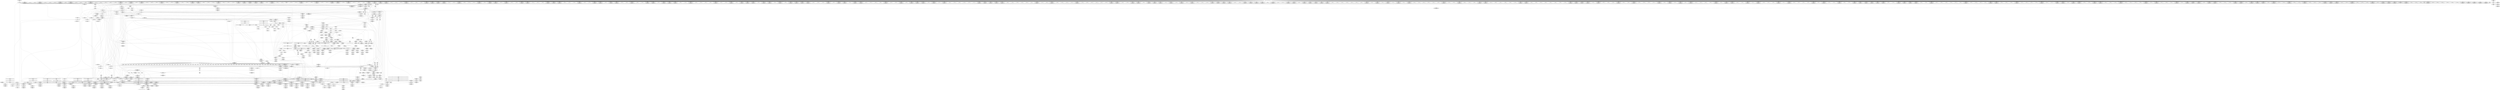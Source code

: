 digraph {
	CE0x49feaa0 [shape=record,shape=Mrecord,label="{CE0x49feaa0|696:_%struct.xfrm_sec_ctx*,_:_CRE_306,307_}"]
	CE0x4a217d0 [shape=record,shape=Mrecord,label="{CE0x4a217d0|696:_%struct.xfrm_sec_ctx*,_:_CRE_112,116_|*MultipleSource*|Function::selinux_xfrm_state_pol_flow_match&Arg::xp::|security/selinux/xfrm.c,184}"]
	CE0x49fdc90 [shape=record,shape=Mrecord,label="{CE0x49fdc90|i32_40|*Constant*|*SummSink*}"]
	CE0x4aa9730 [shape=record,shape=Mrecord,label="{CE0x4aa9730|selinux_authorizable_ctx:_ctx_doi|security/selinux/xfrm.c,64|*SummSource*}"]
	CE0x4a40c20 [shape=record,shape=Mrecord,label="{CE0x4a40c20|864:_%struct.xfrm_sec_ctx*,_:_CRE_272,273_|*MultipleSource*|Function::selinux_xfrm_state_pol_flow_match&Arg::x::|security/selinux/xfrm.c,185}"]
	CE0x4a44620 [shape=record,shape=Mrecord,label="{CE0x4a44620|864:_%struct.xfrm_sec_ctx*,_:_CRE_408,416_|*MultipleSource*|Function::selinux_xfrm_state_pol_flow_match&Arg::x::|security/selinux/xfrm.c,185}"]
	CE0x4a9fe60 [shape=record,shape=Mrecord,label="{CE0x4a9fe60|i32_1|*Constant*}"]
	CE0x4a22b00 [shape=record,shape=Mrecord,label="{CE0x4a22b00|696:_%struct.xfrm_sec_ctx*,_:_CRE_464,472_|*MultipleSource*|Function::selinux_xfrm_state_pol_flow_match&Arg::xp::|security/selinux/xfrm.c,184}"]
	CE0x49eccd0 [shape=record,shape=Mrecord,label="{CE0x49eccd0|864:_%struct.xfrm_sec_ctx*,_:_CRE_117,118_}"]
	CE0x4a456f0 [shape=record,shape=Mrecord,label="{CE0x4a456f0|selinux_authorizable_ctx:_tmp9|security/selinux/xfrm.c,64}"]
	CE0x4a4e7f0 [shape=record,shape=Mrecord,label="{CE0x4a4e7f0|i64_4|*Constant*|*SummSink*}"]
	CE0x4aa7400 [shape=record,shape=Mrecord,label="{CE0x4aa7400|_ret_i32_%retval.0,_!dbg_!27749|security/selinux/xfrm.c,211}"]
	CE0x4a1fe70 [shape=record,shape=Mrecord,label="{CE0x4a1fe70|864:_%struct.xfrm_sec_ctx*,_:_CRE_96,97_}"]
	CE0x4a6f050 [shape=record,shape=Mrecord,label="{CE0x4a6f050|selinux_authorizable_ctx:_bb}"]
	CE0x49faee0 [shape=record,shape=Mrecord,label="{CE0x49faee0|864:_%struct.xfrm_sec_ctx*,_:_CRE_73,74_}"]
	CE0x4a486a0 [shape=record,shape=Mrecord,label="{CE0x4a486a0|864:_%struct.xfrm_sec_ctx*,_:_CRE_560,576_|*MultipleSource*|Function::selinux_xfrm_state_pol_flow_match&Arg::x::|security/selinux/xfrm.c,185}"]
	CE0x4a9ef00 [shape=record,shape=Mrecord,label="{CE0x4a9ef00|selinux_xfrm_state_pol_flow_match:_u16|security/selinux/xfrm.c,208|*SummSource*}"]
	CE0x4a1a8e0 [shape=record,shape=Mrecord,label="{CE0x4a1a8e0|864:_%struct.xfrm_sec_ctx*,_:_CRE_8,9_}"]
	CE0x49fd450 [shape=record,shape=Mrecord,label="{CE0x49fd450|selinux_xfrm_state_pol_flow_match:_if.then10|*SummSink*}"]
	CE0x4a88170 [shape=record,shape=Mrecord,label="{CE0x4a88170|i64_10|*Constant*|*SummSink*}"]
	CE0x4a7dd00 [shape=record,shape=Mrecord,label="{CE0x4a7dd00|selinux_xfrm_state_pol_flow_match:_tobool2|security/selinux/xfrm.c,185|*SummSink*}"]
	CE0x49fa510 [shape=record,shape=Mrecord,label="{CE0x49fa510|selinux_authorizable_xfrm:_tmp2|*SummSource*}"]
	CE0x4a3bb20 [shape=record,shape=Mrecord,label="{CE0x4a3bb20|864:_%struct.xfrm_sec_ctx*,_:_CRE_169,170_}"]
	CE0x4a7b390 [shape=record,shape=Mrecord,label="{CE0x4a7b390|selinux_xfrm_state_pol_flow_match:_u|security/selinux/xfrm.c,202|*SummSink*}"]
	CE0x4a420e0 [shape=record,shape=Mrecord,label="{CE0x4a420e0|864:_%struct.xfrm_sec_ctx*,_:_CRE_288,289_}"]
	CE0x49f2260 [shape=record,shape=Mrecord,label="{CE0x49f2260|selinux_xfrm_state_pol_flow_match:_bb|*SummSource*}"]
	CE0x4a86e20 [shape=record,shape=Mrecord,label="{CE0x4a86e20|selinux_xfrm_state_pol_flow_match:_tmp27|security/selinux/xfrm.c,198|*SummSink*}"]
	CE0x49f2e90 [shape=record,shape=Mrecord,label="{CE0x49f2e90|selinux_xfrm_state_pol_flow_match:_if.then14|*SummSource*}"]
	CE0x4a01910 [shape=record,shape=Mrecord,label="{CE0x4a01910|864:_%struct.xfrm_sec_ctx*,_:_CRE_11,12_}"]
	CE0x4a3c520 [shape=record,shape=Mrecord,label="{CE0x4a3c520|864:_%struct.xfrm_sec_ctx*,_:_CRE_177,178_}"]
	CE0x49fc4c0 [shape=record,shape=Mrecord,label="{CE0x49fc4c0|696:_%struct.xfrm_sec_ctx*,_:_CRE_292,293_}"]
	CE0x4a4ed20 [shape=record,shape=Mrecord,label="{CE0x4a4ed20|selinux_xfrm_state_pol_flow_match:_tmp9|security/selinux/xfrm.c,185}"]
	CE0x4a1dc50 [shape=record,shape=Mrecord,label="{CE0x4a1dc50|i64_4|*Constant*}"]
	CE0x4aa4fe0 [shape=record,shape=Mrecord,label="{CE0x4aa4fe0|selinux_xfrm_state_pol_flow_match:_cond|security/selinux/xfrm.c,208|*SummSource*}"]
	CE0x4a46890 [shape=record,shape=Mrecord,label="{CE0x4a46890|selinux_authorizable_ctx:_tmp11|security/selinux/xfrm.c,65}"]
	CE0x4a23400 [shape=record,shape=Mrecord,label="{CE0x4a23400|696:_%struct.xfrm_sec_ctx*,_:_CRE_448,449_|*MultipleSource*|Function::selinux_xfrm_state_pol_flow_match&Arg::xp::|security/selinux/xfrm.c,184}"]
	CE0x4a2b320 [shape=record,shape=Mrecord,label="{CE0x4a2b320|696:_%struct.xfrm_sec_ctx*,_:_CRE_248,256_|*MultipleSource*|Function::selinux_xfrm_state_pol_flow_match&Arg::xp::|security/selinux/xfrm.c,184}"]
	CE0x4a16410 [shape=record,shape=Mrecord,label="{CE0x4a16410|696:_%struct.xfrm_sec_ctx*,_:_CRE_604,608_|*MultipleSource*|Function::selinux_xfrm_state_pol_flow_match&Arg::xp::|security/selinux/xfrm.c,184}"]
	CE0x4a165d0 [shape=record,shape=Mrecord,label="{CE0x4a165d0|696:_%struct.xfrm_sec_ctx*,_:_CRE_608,616_|*MultipleSource*|Function::selinux_xfrm_state_pol_flow_match&Arg::xp::|security/selinux/xfrm.c,184}"]
	CE0x4a99e10 [shape=record,shape=Mrecord,label="{CE0x4a99e10|selinux_xfrm_state_pol_flow_match:_tmp35|security/selinux/xfrm.c,202|*SummSource*}"]
	CE0x4a4c2a0 [shape=record,shape=Mrecord,label="{CE0x4a4c2a0|864:_%struct.xfrm_sec_ctx*,_:_CRE_744,752_|*MultipleSource*|Function::selinux_xfrm_state_pol_flow_match&Arg::x::|security/selinux/xfrm.c,185}"]
	CE0x49f5bd0 [shape=record,shape=Mrecord,label="{CE0x49f5bd0|696:_%struct.xfrm_sec_ctx*,_:_CRE_319,320_|*MultipleSource*|Function::selinux_xfrm_state_pol_flow_match&Arg::xp::|security/selinux/xfrm.c,184}"]
	CE0x4a20730 [shape=record,shape=Mrecord,label="{CE0x4a20730|864:_%struct.xfrm_sec_ctx*,_:_CRE_103,104_}"]
	CE0x4a9ff40 [shape=record,shape=Mrecord,label="{CE0x4a9ff40|i32_1|*Constant*|*SummSource*}"]
	CE0x4a77b00 [shape=record,shape=Mrecord,label="{CE0x4a77b00|selinux_xfrm_state_pol_flow_match:_call|security/selinux/xfrm.c,196}"]
	CE0x4a00e60 [shape=record,shape=Mrecord,label="{CE0x4a00e60|864:_%struct.xfrm_sec_ctx*,_:_CRE_19,20_}"]
	CE0x4a1dd30 [shape=record,shape=Mrecord,label="{CE0x4a1dd30|selinux_authorizable_ctx:_tmp7|security/selinux/xfrm.c,64}"]
	CE0x4aa8580 [shape=record,shape=Mrecord,label="{CE0x4aa8580|selinux_authorizable_ctx:_tmp|*SummSource*}"]
	CE0x4a3fc20 [shape=record,shape=Mrecord,label="{CE0x4a3fc20|864:_%struct.xfrm_sec_ctx*,_:_CRE_250,251_|*MultipleSource*|Function::selinux_xfrm_state_pol_flow_match&Arg::x::|security/selinux/xfrm.c,185}"]
	CE0x4a7b060 [shape=record,shape=Mrecord,label="{CE0x4a7b060|selinux_xfrm_state_pol_flow_match:_tmp33|*LoadInst*|security/selinux/xfrm.c,200|*SummSink*}"]
	CE0x4a94500 [shape=record,shape=Mrecord,label="{CE0x4a94500|i64*_getelementptr_inbounds_(_20_x_i64_,_20_x_i64_*___llvm_gcov_ctr3,_i64_0,_i64_18)|*Constant*|*SummSource*}"]
	CE0x4a41d20 [shape=record,shape=Mrecord,label="{CE0x4a41d20|864:_%struct.xfrm_sec_ctx*,_:_CRE_285,286_}"]
	CE0x4a0e830 [shape=record,shape=Mrecord,label="{CE0x4a0e830|i32_0|*Constant*|*SummSource*}"]
	CE0x4a7f490 [shape=record,shape=Mrecord,label="{CE0x4a7f490|selinux_xfrm_state_pol_flow_match:_tmp19|security/selinux/xfrm.c,192|*SummSource*}"]
	CE0x4a4b560 [shape=record,shape=Mrecord,label="{CE0x4a4b560|864:_%struct.xfrm_sec_ctx*,_:_CRE_708,709_}"]
	CE0x4a020c0 [shape=record,shape=Mrecord,label="{CE0x4a020c0|696:_%struct.xfrm_sec_ctx*,_:_CRE_540,541_}"]
	CE0x4a42720 [shape=record,shape=Mrecord,label="{CE0x4a42720|864:_%struct.xfrm_sec_ctx*,_:_CRE_292,296_|*MultipleSource*|Function::selinux_xfrm_state_pol_flow_match&Arg::x::|security/selinux/xfrm.c,185}"]
	CE0x4a66ed0 [shape=record,shape=Mrecord,label="{CE0x4a66ed0|selinux_authorizable_ctx:_tmp4|security/selinux/xfrm.c,63|*SummSink*}"]
	CE0x4a76450 [shape=record,shape=Mrecord,label="{CE0x4a76450|selinux_xfrm_state_pol_flow_match:_tmp16|*LoadInst*|security/selinux/xfrm.c,192|*SummSink*}"]
	CE0x4a6ee30 [shape=record,shape=Mrecord,label="{CE0x4a6ee30|selinux_authorizable_ctx:_land.lhs.true|*SummSource*}"]
	CE0x4aa7d00 [shape=record,shape=Mrecord,label="{CE0x4aa7d00|selinux_authorizable_xfrm:_bb|*SummSource*}"]
	CE0x4a93f50 [shape=record,shape=Mrecord,label="{CE0x4a93f50|selinux_xfrm_state_pol_flow_match:___fl_common17|security/selinux/xfrm.c,208|*SummSink*}"]
	CE0x4aa8510 [shape=record,shape=Mrecord,label="{CE0x4aa8510|COLLAPSED:_GCMRE___llvm_gcov_ctr16_internal_global_7_x_i64_zeroinitializer:_elem_0:default:}"]
	CE0x49ff470 [shape=record,shape=Mrecord,label="{CE0x49ff470|selinux_xfrm_state_pol_flow_match:_if.then3|*SummSource*}"]
	CE0x4a9f9c0 [shape=record,shape=Mrecord,label="{CE0x4a9f9c0|i16_39|*Constant*|*SummSink*}"]
	CE0x4a39d40 [shape=record,shape=Mrecord,label="{CE0x4a39d40|864:_%struct.xfrm_sec_ctx*,_:_CRE_160,161_}"]
	CE0x4a699a0 [shape=record,shape=Mrecord,label="{CE0x4a699a0|i1_false|*Constant*}"]
	CE0x49fdd00 [shape=record,shape=Mrecord,label="{CE0x49fdd00|i32_40|*Constant*|*SummSource*}"]
	CE0x4a22b70 [shape=record,shape=Mrecord,label="{CE0x4a22b70|696:_%struct.xfrm_sec_ctx*,_:_CRE_472,476_|*MultipleSource*|Function::selinux_xfrm_state_pol_flow_match&Arg::xp::|security/selinux/xfrm.c,184}"]
	CE0x49f2b20 [shape=record,shape=Mrecord,label="{CE0x49f2b20|selinux_xfrm_state_pol_flow_match:_bb}"]
	CE0x4a6b430 [shape=record,shape=Mrecord,label="{CE0x4a6b430|i64_2|*Constant*}"]
	CE0x49f96c0 [shape=record,shape=Mrecord,label="{CE0x49f96c0|864:_%struct.xfrm_sec_ctx*,_:_CRE_86,87_}"]
	CE0x4aa5c50 [shape=record,shape=Mrecord,label="{CE0x4aa5c50|i64*_getelementptr_inbounds_(_20_x_i64_,_20_x_i64_*___llvm_gcov_ctr3,_i64_0,_i64_19)|*Constant*|*SummSource*}"]
	CE0x4a4ea90 [shape=record,shape=Mrecord,label="{CE0x4a4ea90|selinux_xfrm_state_pol_flow_match:_tmp8|security/selinux/xfrm.c,185|*SummSink*}"]
	CE0x4aa08f0 [shape=record,shape=Mrecord,label="{CE0x4aa08f0|selinux_xfrm_state_pol_flow_match:_flowic_secid18|security/selinux/xfrm.c,208}"]
	CE0x4a24f30 [shape=record,shape=Mrecord,label="{CE0x4a24f30|_call_void_mcount()_#3}"]
	CE0x4a6e010 [shape=record,shape=Mrecord,label="{CE0x4a6e010|GLOBAL:___llvm_gcov_ctr16|Global_var:__llvm_gcov_ctr16}"]
	CE0x4a055f0 [shape=record,shape=Mrecord,label="{CE0x4a055f0|864:_%struct.xfrm_sec_ctx*,_:_CRE_129,130_}"]
	CE0x4a907b0 [shape=record,shape=Mrecord,label="{CE0x4a907b0|selinux_authorizable_ctx:_land.ext|security/selinux/xfrm.c,64|*SummSource*}"]
	CE0x4a46fb0 [shape=record,shape=Mrecord,label="{CE0x4a46fb0|selinux_authorizable_ctx:_tmp12|security/selinux/xfrm.c,65|*SummSource*}"]
	CE0x4a86d40 [shape=record,shape=Mrecord,label="{CE0x4a86d40|selinux_xfrm_state_pol_flow_match:_tmp27|security/selinux/xfrm.c,198}"]
	CE0x49ed5b0 [shape=record,shape=Mrecord,label="{CE0x49ed5b0|_call_void_mcount()_#3}"]
	CE0x49fb3e0 [shape=record,shape=Mrecord,label="{CE0x49fb3e0|864:_%struct.xfrm_sec_ctx*,_:_CRE_77,78_}"]
	CE0x4a43620 [shape=record,shape=Mrecord,label="{CE0x4a43620|864:_%struct.xfrm_sec_ctx*,_:_CRE_344,352_|*MultipleSource*|Function::selinux_xfrm_state_pol_flow_match&Arg::x::|security/selinux/xfrm.c,185}"]
	CE0x4a24440 [shape=record,shape=Mrecord,label="{CE0x4a24440|696:_%struct.xfrm_sec_ctx*,_:_CRE_288,289_}"]
	CE0x4a745a0 [shape=record,shape=Mrecord,label="{CE0x4a745a0|selinux_xfrm_state_pol_flow_match:_tmp41|security/selinux/xfrm.c,203|*SummSink*}"]
	CE0x4a74aa0 [shape=record,shape=Mrecord,label="{CE0x4a74aa0|selinux_xfrm_state_pol_flow_match:_tmp41|security/selinux/xfrm.c,203|*SummSource*}"]
	CE0x49fcb80 [shape=record,shape=Mrecord,label="{CE0x49fcb80|696:_%struct.xfrm_sec_ctx*,_:_CRE_511,512_}"]
	CE0x4a00340 [shape=record,shape=Mrecord,label="{CE0x4a00340|selinux_xfrm_state_pol_flow_match:_if.else8|*SummSink*}"]
	CE0x4a79490 [shape=record,shape=Mrecord,label="{CE0x4a79490|selinux_xfrm_state_pol_flow_match:_tmp21|security/selinux/xfrm.c,194|*SummSource*}"]
	CE0x4a02340 [shape=record,shape=Mrecord,label="{CE0x4a02340|696:_%struct.xfrm_sec_ctx*,_:_CRE_542,543_}"]
	CE0x4aa00b0 [shape=record,shape=Mrecord,label="{CE0x4aa00b0|i32_1|*Constant*|*SummSink*}"]
	CE0x4a01360 [shape=record,shape=Mrecord,label="{CE0x4a01360|%struct.xfrm_sec_ctx*_null|*Constant*|*SummSink*}"]
	CE0x4a70c70 [shape=record,shape=Mrecord,label="{CE0x4a70c70|selinux_authorizable_ctx:_cmp|security/selinux/xfrm.c,64}"]
	CE0x4a3d2e0 [shape=record,shape=Mrecord,label="{CE0x4a3d2e0|864:_%struct.xfrm_sec_ctx*,_:_CRE_188,189_}"]
	CE0x49fc340 [shape=record,shape=Mrecord,label="{CE0x49fc340|696:_%struct.xfrm_sec_ctx*,_:_CRE_290,291_}"]
	CE0x4a92440 [shape=record,shape=Mrecord,label="{CE0x4a92440|selinux_xfrm_state_pol_flow_match:_tmp34|security/selinux/xfrm.c,200|*SummSource*}"]
	CE0x4a3dba0 [shape=record,shape=Mrecord,label="{CE0x4a3dba0|864:_%struct.xfrm_sec_ctx*,_:_CRE_196,198_|*MultipleSource*|Function::selinux_xfrm_state_pol_flow_match&Arg::x::|security/selinux/xfrm.c,185}"]
	CE0x49fb2a0 [shape=record,shape=Mrecord,label="{CE0x49fb2a0|864:_%struct.xfrm_sec_ctx*,_:_CRE_76,77_}"]
	CE0x4a0ed20 [shape=record,shape=Mrecord,label="{CE0x4a0ed20|696:_%struct.xfrm_sec_ctx*,_:_CRE_560,568_|*MultipleSource*|Function::selinux_xfrm_state_pol_flow_match&Arg::xp::|security/selinux/xfrm.c,184}"]
	"CONST[source:0(mediator),value:0(static)][purpose:{operation}]"
	CE0x49ec050 [shape=record,shape=Mrecord,label="{CE0x49ec050|864:_%struct.xfrm_sec_ctx*,_:_CRE_107,108_}"]
	CE0x4a18e30 [shape=record,shape=Mrecord,label="{CE0x4a18e30|864:_%struct.xfrm_sec_ctx*,_:_CRE_488,492_|*MultipleSource*|Function::selinux_xfrm_state_pol_flow_match&Arg::x::|security/selinux/xfrm.c,185}"]
	CE0x49fcdc0 [shape=record,shape=Mrecord,label="{CE0x49fcdc0|696:_%struct.xfrm_sec_ctx*,_:_CRE_514,515_}"]
	CE0x4a7d760 [shape=record,shape=Mrecord,label="{CE0x4a7d760|16:_i32,_:_CRE_35,36_}"]
	CE0x49ed450 [shape=record,shape=Mrecord,label="{CE0x49ed450|selinux_xfrm_state_pol_flow_match:_if.then|*SummSink*}"]
	CE0x4a3a510 [shape=record,shape=Mrecord,label="{CE0x4a3a510|864:_%struct.xfrm_sec_ctx*,_:_CRE_164,165_}"]
	CE0x4a68e70 [shape=record,shape=Mrecord,label="{CE0x4a68e70|selinux_authorizable_ctx:_conv2|security/selinux/xfrm.c,65}"]
	CE0x4a06ff0 [shape=record,shape=Mrecord,label="{CE0x4a06ff0|selinux_authorizable_xfrm:_security|security/selinux/xfrm.c,73|*SummSink*}"]
	CE0x4a1a290 [shape=record,shape=Mrecord,label="{CE0x4a1a290|selinux_xfrm_state_pol_flow_match:_tmp6|security/selinux/xfrm.c,184|*SummSource*}"]
	CE0x49f8e20 [shape=record,shape=Mrecord,label="{CE0x49f8e20|864:_%struct.xfrm_sec_ctx*,_:_CRE_64,65_}"]
	CE0x4a1e300 [shape=record,shape=Mrecord,label="{CE0x4a1e300|selinux_authorizable_ctx:_tmp8|security/selinux/xfrm.c,64}"]
	CE0x4a17e00 [shape=record,shape=Mrecord,label="{CE0x4a17e00|696:_%struct.xfrm_sec_ctx*,_:_CRE_704,1088_|*MultipleSource*|Function::selinux_xfrm_state_pol_flow_match&Arg::xp::|security/selinux/xfrm.c,184}"]
	CE0x4a4fea0 [shape=record,shape=Mrecord,label="{CE0x4a4fea0|i64*_getelementptr_inbounds_(_20_x_i64_,_20_x_i64_*___llvm_gcov_ctr3,_i64_0,_i64_5)|*Constant*}"]
	CE0x49f9800 [shape=record,shape=Mrecord,label="{CE0x49f9800|864:_%struct.xfrm_sec_ctx*,_:_CRE_87,88_}"]
	CE0x49fca50 [shape=record,shape=Mrecord,label="{CE0x49fca50|696:_%struct.xfrm_sec_ctx*,_:_CRE_509,510_}"]
	CE0x4a0f960 [shape=record,shape=Mrecord,label="{CE0x4a0f960|696:_%struct.xfrm_sec_ctx*,_:_CRE_0,8_|*MultipleSource*|Function::selinux_xfrm_state_pol_flow_match&Arg::xp::|security/selinux/xfrm.c,184}"]
	CE0x4a04e70 [shape=record,shape=Mrecord,label="{CE0x4a04e70|864:_%struct.xfrm_sec_ctx*,_:_CRE_123,124_}"]
	CE0x4a38580 [shape=record,shape=Mrecord,label="{CE0x4a38580|864:_%struct.xfrm_sec_ctx*,_:_CRE_133,134_}"]
	CE0x4a0e160 [shape=record,shape=Mrecord,label="{CE0x4a0e160|i64*_getelementptr_inbounds_(_20_x_i64_,_20_x_i64_*___llvm_gcov_ctr3,_i64_0,_i64_0)|*Constant*}"]
	CE0x4a3ec20 [shape=record,shape=Mrecord,label="{CE0x4a3ec20|864:_%struct.xfrm_sec_ctx*,_:_CRE_216,220_|*MultipleSource*|Function::selinux_xfrm_state_pol_flow_match&Arg::x::|security/selinux/xfrm.c,185}"]
	CE0x4a25410 [shape=record,shape=Mrecord,label="{CE0x4a25410|696:_%struct.xfrm_sec_ctx*,_:_CRE_144,152_|*MultipleSource*|Function::selinux_xfrm_state_pol_flow_match&Arg::xp::|security/selinux/xfrm.c,184}"]
	CE0x4a1ada0 [shape=record,shape=Mrecord,label="{CE0x4a1ada0|864:_%struct.xfrm_sec_ctx*,_:_CRE_10,11_}"]
	CE0x4a4f590 [shape=record,shape=Mrecord,label="{CE0x4a4f590|selinux_xfrm_state_pol_flow_match:_tmp10|security/selinux/xfrm.c,185|*SummSink*}"]
	CE0x4a41e60 [shape=record,shape=Mrecord,label="{CE0x4a41e60|864:_%struct.xfrm_sec_ctx*,_:_CRE_286,287_}"]
	CE0x49f2990 [shape=record,shape=Mrecord,label="{CE0x49f2990|selinux_xfrm_state_pol_flow_match:_if.then7|*SummSource*}"]
	CE0x49fcd00 [shape=record,shape=Mrecord,label="{CE0x49fcd00|696:_%struct.xfrm_sec_ctx*,_:_CRE_513,514_}"]
	CE0x4a48ea0 [shape=record,shape=Mrecord,label="{CE0x4a48ea0|864:_%struct.xfrm_sec_ctx*,_:_CRE_608,612_|*MultipleSource*|Function::selinux_xfrm_state_pol_flow_match&Arg::x::|security/selinux/xfrm.c,185}"]
	CE0x4aa5ff0 [shape=record,shape=Mrecord,label="{CE0x4aa5ff0|selinux_xfrm_state_pol_flow_match:_tmp45|security/selinux/xfrm.c,211}"]
	CE0x49fa200 [shape=record,shape=Mrecord,label="{CE0x49fa200|864:_%struct.xfrm_sec_ctx*,_:_CRE_95,96_}"]
	CE0x4a8d470 [shape=record,shape=Mrecord,label="{CE0x4a8d470|selinux_authorizable_ctx:_tmp14|*SummSink*}"]
	CE0x4a074f0 [shape=record,shape=Mrecord,label="{CE0x4a074f0|selinux_authorizable_xfrm:_tmp4|*LoadInst*|security/selinux/xfrm.c,73|*SummSink*}"]
	CE0x49ff090 [shape=record,shape=Mrecord,label="{CE0x49ff090|696:_%struct.xfrm_sec_ctx*,_:_CRE_545,546_}"]
	CE0x4a6a3a0 [shape=record,shape=Mrecord,label="{CE0x4a6a3a0|selinux_authorizable_ctx:_tobool|security/selinux/xfrm.c,63}"]
	CE0x4a75950 [shape=record,shape=Mrecord,label="{CE0x4a75950|selinux_xfrm_state_pol_flow_match:_security5|security/selinux/xfrm.c,192|*SummSource*}"]
	CE0x4a7bae0 [shape=record,shape=Mrecord,label="{CE0x4a7bae0|16:_i32,_:_CRE_6,7_}"]
	CE0x4a14d00 [shape=record,shape=Mrecord,label="{CE0x4a14d00|696:_%struct.xfrm_sec_ctx*,_:_CRE_484,485_}"]
	CE0x4a97940 [shape=record,shape=Mrecord,label="{CE0x4a97940|selinux_xfrm_state_pol_flow_match:_tmp37|security/selinux/xfrm.c,202|*SummSink*}"]
	CE0x4a84200 [shape=record,shape=Mrecord,label="{CE0x4a84200|selinux_xfrm_state_pol_flow_match:_tmp28|security/selinux/xfrm.c,198|*SummSource*}"]
	CE0x4a7ca60 [shape=record,shape=Mrecord,label="{CE0x4a7ca60|16:_i32,_:_CRE_22,23_}"]
	CE0x4a27cb0 [shape=record,shape=Mrecord,label="{CE0x4a27cb0|696:_%struct.xfrm_sec_ctx*,_:_CRE_128,136_|*MultipleSource*|Function::selinux_xfrm_state_pol_flow_match&Arg::xp::|security/selinux/xfrm.c,184}"]
	CE0x49fa790 [shape=record,shape=Mrecord,label="{CE0x49fa790|selinux_xfrm_state_pol_flow_match:_if.then3|*SummSink*}"]
	CE0x49fa9c0 [shape=record,shape=Mrecord,label="{CE0x49fa9c0|selinux_xfrm_state_pol_flow_match:_xp|Function::selinux_xfrm_state_pol_flow_match&Arg::xp::|*SummSource*}"]
	CE0x4a9c3f0 [shape=record,shape=Mrecord,label="{CE0x4a9c3f0|selinux_xfrm_state_pol_flow_match:_ctx_sid|security/selinux/xfrm.c,200}"]
	CE0x4a4d4a0 [shape=record,shape=Mrecord,label="{CE0x4a4d4a0|864:_%struct.xfrm_sec_ctx*,_:_CRE_824,832_|*MultipleSource*|Function::selinux_xfrm_state_pol_flow_match&Arg::x::|security/selinux/xfrm.c,185}"]
	CE0x4a2d820 [shape=record,shape=Mrecord,label="{CE0x4a2d820|696:_%struct.xfrm_sec_ctx*,_:_CRE_232,236_|*MultipleSource*|Function::selinux_xfrm_state_pol_flow_match&Arg::xp::|security/selinux/xfrm.c,184}"]
	CE0x4a43c20 [shape=record,shape=Mrecord,label="{CE0x4a43c20|864:_%struct.xfrm_sec_ctx*,_:_CRE_368,376_|*MultipleSource*|Function::selinux_xfrm_state_pol_flow_match&Arg::x::|security/selinux/xfrm.c,185}"]
	CE0x4a7cc60 [shape=record,shape=Mrecord,label="{CE0x4a7cc60|16:_i32,_:_CRE_24,25_}"]
	CE0x4a1ae10 [shape=record,shape=Mrecord,label="{CE0x4a1ae10|864:_%struct.xfrm_sec_ctx*,_:_CRE_0,8_|*MultipleSource*|Function::selinux_xfrm_state_pol_flow_match&Arg::x::|security/selinux/xfrm.c,185}"]
	CE0x4a0e910 [shape=record,shape=Mrecord,label="{CE0x4a0e910|i32_0|*Constant*|*SummSink*}"]
	CE0x4aa6710 [shape=record,shape=Mrecord,label="{CE0x4aa6710|selinux_xfrm_state_pol_flow_match:_tmp46|security/selinux/xfrm.c,211}"]
	CE0x4aa7b80 [shape=record,shape=Mrecord,label="{CE0x4aa7b80|selinux_authorizable_xfrm:_bb}"]
	CE0x4a3bda0 [shape=record,shape=Mrecord,label="{CE0x4a3bda0|864:_%struct.xfrm_sec_ctx*,_:_CRE_171,172_}"]
	CE0x4a488a0 [shape=record,shape=Mrecord,label="{CE0x4a488a0|864:_%struct.xfrm_sec_ctx*,_:_CRE_576,584_|*MultipleSource*|Function::selinux_xfrm_state_pol_flow_match&Arg::x::|security/selinux/xfrm.c,185}"]
	CE0x6767ef0 [shape=record,shape=Mrecord,label="{CE0x6767ef0|696:_%struct.xfrm_sec_ctx*,_:_CRE_284,285_}"]
	CE0x4a7c160 [shape=record,shape=Mrecord,label="{CE0x4a7c160|16:_i32,_:_CRE_13,14_}"]
	CE0x4a886c0 [shape=record,shape=Mrecord,label="{CE0x4a886c0|selinux_xfrm_state_pol_flow_match:_tmp23|security/selinux/xfrm.c,196|*SummSink*}"]
	CE0x4a11dd0 [shape=record,shape=Mrecord,label="{CE0x4a11dd0|864:_%struct.xfrm_sec_ctx*,_:_CRE_80,81_}"]
	CE0x4a9fc00 [shape=record,shape=Mrecord,label="{CE0x4a9fc00|avc_has_perm:_tclass|Function::avc_has_perm&Arg::tclass::|*SummSink*}"]
	CE0x4a14820 [shape=record,shape=Mrecord,label="{CE0x4a14820|696:_%struct.xfrm_sec_ctx*,_:_CRE_300,301_}"]
	CE0x4a42220 [shape=record,shape=Mrecord,label="{CE0x4a42220|864:_%struct.xfrm_sec_ctx*,_:_CRE_289,290_}"]
	CE0x60a1000 [shape=record,shape=Mrecord,label="{CE0x60a1000|696:_%struct.xfrm_sec_ctx*,_:_CRE_96,100_|*MultipleSource*|Function::selinux_xfrm_state_pol_flow_match&Arg::xp::|security/selinux/xfrm.c,184}"]
	CE0x49f58c0 [shape=record,shape=Mrecord,label="{CE0x49f58c0|696:_%struct.xfrm_sec_ctx*,_:_CRE_304,305_}"]
	CE0x49fe350 [shape=record,shape=Mrecord,label="{CE0x49fe350|696:_%struct.xfrm_sec_ctx*,_:_CRE_527,528_}"]
	CE0x4a44020 [shape=record,shape=Mrecord,label="{CE0x4a44020|864:_%struct.xfrm_sec_ctx*,_:_CRE_384,392_|*MultipleSource*|Function::selinux_xfrm_state_pol_flow_match&Arg::x::|security/selinux/xfrm.c,185}"]
	CE0x4a37c50 [shape=record,shape=Mrecord,label="{CE0x4a37c50|i64*_getelementptr_inbounds_(_20_x_i64_,_20_x_i64_*___llvm_gcov_ctr3,_i64_0,_i64_14)|*Constant*|*SummSource*}"]
	CE0x4aa0cd0 [shape=record,shape=Mrecord,label="{CE0x4aa0cd0|selinux_xfrm_state_pol_flow_match:_tmp44|security/selinux/xfrm.c,208|*SummSource*}"]
	CE0x4a013d0 [shape=record,shape=Mrecord,label="{CE0x4a013d0|%struct.xfrm_sec_ctx*_null|*Constant*|*SummSource*}"]
	CE0x49fda40 [shape=record,shape=Mrecord,label="{CE0x49fda40|selinux_xfrm_state_pol_flow_match:_x|Function::selinux_xfrm_state_pol_flow_match&Arg::x::|*SummSink*}"]
	CE0x4a14e50 [shape=record,shape=Mrecord,label="{CE0x4a14e50|696:_%struct.xfrm_sec_ctx*,_:_CRE_488,489_}"]
	CE0x4a4e780 [shape=record,shape=Mrecord,label="{CE0x4a4e780|i64_4|*Constant*|*SummSource*}"]
	CE0x4a1def0 [shape=record,shape=Mrecord,label="{CE0x4a1def0|selinux_authorizable_ctx:_tmp7|security/selinux/xfrm.c,64|*SummSource*}"]
	CE0x4a21130 [shape=record,shape=Mrecord,label="{CE0x4a21130|696:_%struct.xfrm_sec_ctx*,_:_CRE_502,503_}"]
	CE0x4aa1170 [shape=record,shape=Mrecord,label="{CE0x4aa1170|avc_has_perm:_entry}"]
	CE0x4a7d560 [shape=record,shape=Mrecord,label="{CE0x4a7d560|16:_i32,_:_CRE_33,34_}"]
	CE0x4a98790 [shape=record,shape=Mrecord,label="{CE0x4a98790|16:_i32,_:_CRE_47,48_}"]
	CE0x4a7c460 [shape=record,shape=Mrecord,label="{CE0x4a7c460|16:_i32,_:_CRE_16,17_}"]
	CE0x4a732b0 [shape=record,shape=Mrecord,label="{CE0x4a732b0|selinux_authorizable_ctx:_tmp6|*LoadInst*|security/selinux/xfrm.c,64|*SummSink*}"]
	CE0x4aa8d00 [shape=record,shape=Mrecord,label="{CE0x4aa8d00|selinux_authorizable_ctx:_tmp4|security/selinux/xfrm.c,63}"]
	CE0x4a26750 [shape=record,shape=Mrecord,label="{CE0x4a26750|selinux_authorizable_ctx:_tmp1|*SummSource*}"]
	CE0x4a943a0 [shape=record,shape=Mrecord,label="{CE0x4a943a0|i64*_getelementptr_inbounds_(_20_x_i64_,_20_x_i64_*___llvm_gcov_ctr3,_i64_0,_i64_18)|*Constant*}"]
	CE0x4a9f850 [shape=record,shape=Mrecord,label="{CE0x4a9f850|i16_39|*Constant*|*SummSource*}"]
	CE0x4a4ba60 [shape=record,shape=Mrecord,label="{CE0x4a4ba60|selinux_xfrm_state_pol_flow_match:_tmp7|*LoadInst*|security/selinux/xfrm.c,185}"]
	CE0x4aa4ed0 [shape=record,shape=Mrecord,label="{CE0x4aa4ed0|selinux_xfrm_state_pol_flow_match:_cond|security/selinux/xfrm.c,208}"]
	CE0x4a492a0 [shape=record,shape=Mrecord,label="{CE0x4a492a0|864:_%struct.xfrm_sec_ctx*,_:_CRE_624,628_|*MultipleSource*|Function::selinux_xfrm_state_pol_flow_match&Arg::x::|security/selinux/xfrm.c,185}"]
	CE0x4a77da0 [shape=record,shape=Mrecord,label="{CE0x4a77da0|i32_(i32,_i32,_i16,_i32,_%struct.common_audit_data.1017*)*_bitcast_(i32_(i32,_i32,_i16,_i32,_%struct.common_audit_data.495*)*_avc_has_perm_to_i32_(i32,_i32,_i16,_i32,_%struct.common_audit_data.1017*)*)|*Constant*}"]
	CE0x4a3d920 [shape=record,shape=Mrecord,label="{CE0x4a3d920|864:_%struct.xfrm_sec_ctx*,_:_CRE_192,194_|*MultipleSource*|Function::selinux_xfrm_state_pol_flow_match&Arg::x::|security/selinux/xfrm.c,185}"]
	CE0x49fe690 [shape=record,shape=Mrecord,label="{CE0x49fe690|696:_%struct.xfrm_sec_ctx*,_:_CRE_530,531_}"]
	CE0x4a0e790 [shape=record,shape=Mrecord,label="{CE0x4a0e790|696:_%struct.xfrm_sec_ctx*,_:_CRE_16,24_|*MultipleSource*|Function::selinux_xfrm_state_pol_flow_match&Arg::xp::|security/selinux/xfrm.c,184}"]
	CE0x4a99a90 [shape=record,shape=Mrecord,label="{CE0x4a99a90|selinux_xfrm_state_pol_flow_match:___fl_common|security/selinux/xfrm.c,202|*SummSource*}"]
	CE0x4a7df60 [shape=record,shape=Mrecord,label="{CE0x4a7df60|i64_4|*Constant*}"]
	CE0x60a1070 [shape=record,shape=Mrecord,label="{CE0x60a1070|696:_%struct.xfrm_sec_ctx*,_:_CRE_285,286_}"]
	CE0x4a851f0 [shape=record,shape=Mrecord,label="{CE0x4a851f0|selinux_xfrm_state_pol_flow_match:_tmp24|security/selinux/xfrm.c,196}"]
	CE0x4a22cf0 [shape=record,shape=Mrecord,label="{CE0x4a22cf0|696:_%struct.xfrm_sec_ctx*,_:_CRE_481,482_}"]
	CE0x4a050f0 [shape=record,shape=Mrecord,label="{CE0x4a050f0|864:_%struct.xfrm_sec_ctx*,_:_CRE_125,126_}"]
	CE0x4a88ce0 [shape=record,shape=Mrecord,label="{CE0x4a88ce0|i64*_getelementptr_inbounds_(_20_x_i64_,_20_x_i64_*___llvm_gcov_ctr3,_i64_0,_i64_9)|*Constant*|*SummSink*}"]
	CE0x42e40e0 [shape=record,shape=Mrecord,label="{CE0x42e40e0|696:_%struct.xfrm_sec_ctx*,_:_CRE_104,112_|*MultipleSource*|Function::selinux_xfrm_state_pol_flow_match&Arg::xp::|security/selinux/xfrm.c,184}"]
	CE0x4a86160 [shape=record,shape=Mrecord,label="{CE0x4a86160|selinux_xfrm_state_pol_flow_match:_tmp26|security/selinux/xfrm.c,196|*SummSink*}"]
	CE0x4a07900 [shape=record,shape=Mrecord,label="{CE0x4a07900|696:_%struct.xfrm_sec_ctx*,_:_CRE_440,448_|*MultipleSource*|Function::selinux_xfrm_state_pol_flow_match&Arg::xp::|security/selinux/xfrm.c,184}"]
	CE0x4a99f80 [shape=record,shape=Mrecord,label="{CE0x4a99f80|selinux_xfrm_state_pol_flow_match:_tmp35|security/selinux/xfrm.c,202|*SummSink*}"]
	CE0x4a3e420 [shape=record,shape=Mrecord,label="{CE0x4a3e420|864:_%struct.xfrm_sec_ctx*,_:_CRE_203,204_|*MultipleSource*|Function::selinux_xfrm_state_pol_flow_match&Arg::x::|security/selinux/xfrm.c,185}"]
	CE0x4a7e860 [shape=record,shape=Mrecord,label="{CE0x4a7e860|selinux_xfrm_state_pol_flow_match:_tmp17|security/selinux/xfrm.c,192}"]
	CE0x4a7bf60 [shape=record,shape=Mrecord,label="{CE0x4a7bf60|16:_i32,_:_CRE_11,12_}"]
	CE0x4a44c20 [shape=record,shape=Mrecord,label="{CE0x4a44c20|864:_%struct.xfrm_sec_ctx*,_:_CRE_428,432_|*MultipleSource*|Function::selinux_xfrm_state_pol_flow_match&Arg::x::|security/selinux/xfrm.c,185}"]
	CE0x4a12190 [shape=record,shape=Mrecord,label="{CE0x4a12190|864:_%struct.xfrm_sec_ctx*,_:_CRE_83,84_}"]
	CE0x4aa4ae0 [shape=record,shape=Mrecord,label="{CE0x4aa4ae0|selinux_xfrm_state_pol_flow_match:_tobool20|security/selinux/xfrm.c,208|*SummSink*}"]
	CE0x4a9b0f0 [shape=record,shape=Mrecord,label="{CE0x4a9b0f0|i64*_getelementptr_inbounds_(_20_x_i64_,_20_x_i64_*___llvm_gcov_ctr3,_i64_0,_i64_17)|*Constant*|*SummSource*}"]
	CE0x4a98390 [shape=record,shape=Mrecord,label="{CE0x4a98390|16:_i32,_:_CRE_43,44_}"]
	CE0x57058a0 [shape=record,shape=Mrecord,label="{CE0x57058a0|696:_%struct.xfrm_sec_ctx*,_:_CRE_490,491_}"]
	CE0x4a0d3d0 [shape=record,shape=Mrecord,label="{CE0x4a0d3d0|696:_%struct.xfrm_sec_ctx*,_:_CRE_550,551_}"]
	CE0x4a87db0 [shape=record,shape=Mrecord,label="{CE0x4a87db0|i64_10|*Constant*}"]
	CE0x4a7cb60 [shape=record,shape=Mrecord,label="{CE0x4a7cb60|16:_i32,_:_CRE_23,24_}"]
	CE0x4a40420 [shape=record,shape=Mrecord,label="{CE0x4a40420|864:_%struct.xfrm_sec_ctx*,_:_CRE_268,269_|*MultipleSource*|Function::selinux_xfrm_state_pol_flow_match&Arg::x::|security/selinux/xfrm.c,185}"]
	CE0x4a0bf70 [shape=record,shape=Mrecord,label="{CE0x4a0bf70|selinux_xfrm_state_pol_flow_match:_tmp14|security/selinux/xfrm.c,190|*SummSource*}"]
	CE0x4a41be0 [shape=record,shape=Mrecord,label="{CE0x4a41be0|864:_%struct.xfrm_sec_ctx*,_:_CRE_284,285_}"]
	CE0x4a3c2a0 [shape=record,shape=Mrecord,label="{CE0x4a3c2a0|864:_%struct.xfrm_sec_ctx*,_:_CRE_175,176_}"]
	CE0x4a05d30 [shape=record,shape=Mrecord,label="{CE0x4a05d30|i32_21|*Constant*}"]
	CE0x4a101c0 [shape=record,shape=Mrecord,label="{CE0x4a101c0|%struct.xfrm_sec_ctx*_null|*Constant*}"]
	CE0x4a1aa50 [shape=record,shape=Mrecord,label="{CE0x4a1aa50|selinux_xfrm_state_pol_flow_match:_security1|security/selinux/xfrm.c,185|*SummSource*}"]
	CE0x4a9a530 [shape=record,shape=Mrecord,label="{CE0x4a9a530|selinux_xfrm_state_pol_flow_match:_tmp36|security/selinux/xfrm.c,202|*SummSink*}"]
	CE0x4a4af20 [shape=record,shape=Mrecord,label="{CE0x4a4af20|864:_%struct.xfrm_sec_ctx*,_:_CRE_703,704_}"]
	CE0x49fb6b0 [shape=record,shape=Mrecord,label="{CE0x49fb6b0|696:_%struct.xfrm_sec_ctx*,_:_CRE_264,268_|*MultipleSource*|Function::selinux_xfrm_state_pol_flow_match&Arg::xp::|security/selinux/xfrm.c,184}"]
	CE0x4a4f810 [shape=record,shape=Mrecord,label="{CE0x4a4f810|selinux_xfrm_state_pol_flow_match:_tmp11|security/selinux/xfrm.c,185}"]
	CE0x4a6fdb0 [shape=record,shape=Mrecord,label="{CE0x4a6fdb0|selinux_authorizable_ctx:_entry|*SummSource*}"]
	CE0x4a0ee30 [shape=record,shape=Mrecord,label="{CE0x4a0ee30|696:_%struct.xfrm_sec_ctx*,_:_CRE_568,576_|*MultipleSource*|Function::selinux_xfrm_state_pol_flow_match&Arg::xp::|security/selinux/xfrm.c,184}"]
	CE0x4a16d90 [shape=record,shape=Mrecord,label="{CE0x4a16d90|696:_%struct.xfrm_sec_ctx*,_:_CRE_656,664_|*MultipleSource*|Function::selinux_xfrm_state_pol_flow_match&Arg::xp::|security/selinux/xfrm.c,184}"]
	CE0x49f90a0 [shape=record,shape=Mrecord,label="{CE0x49f90a0|864:_%struct.xfrm_sec_ctx*,_:_CRE_32,40_|*MultipleSource*|Function::selinux_xfrm_state_pol_flow_match&Arg::x::|security/selinux/xfrm.c,185}"]
	CE0x4a010e0 [shape=record,shape=Mrecord,label="{CE0x4a010e0|864:_%struct.xfrm_sec_ctx*,_:_CRE_21,22_}"]
	CE0x49f5680 [shape=record,shape=Mrecord,label="{CE0x49f5680|696:_%struct.xfrm_sec_ctx*,_:_CRE_301,302_}"]
	CE0x6767e80 [shape=record,shape=Mrecord,label="{CE0x6767e80|696:_%struct.xfrm_sec_ctx*,_:_CRE_56,64_|*MultipleSource*|Function::selinux_xfrm_state_pol_flow_match&Arg::xp::|security/selinux/xfrm.c,184}"]
	CE0x4a1afb0 [shape=record,shape=Mrecord,label="{CE0x4a1afb0|864:_%struct.xfrm_sec_ctx*,_:_CRE_9,10_}"]
	CE0x49fd0d0 [shape=record,shape=Mrecord,label="{CE0x49fd0d0|696:_%struct.xfrm_sec_ctx*,_:_CRE_536,537_}"]
	CE0x4a7cd60 [shape=record,shape=Mrecord,label="{CE0x4a7cd60|16:_i32,_:_CRE_25,26_}"]
	CE0x4a10610 [shape=record,shape=Mrecord,label="{CE0x4a10610|i64_2|*Constant*}"]
	CE0x4a0b370 [shape=record,shape=Mrecord,label="{CE0x4a0b370|selinux_xfrm_state_pol_flow_match:_tmp37|security/selinux/xfrm.c,202}"]
	CE0x4a02200 [shape=record,shape=Mrecord,label="{CE0x4a02200|696:_%struct.xfrm_sec_ctx*,_:_CRE_541,542_}"]
	CE0x4a92e60 [shape=record,shape=Mrecord,label="{CE0x4a92e60|selinux_xfrm_state_pol_flow_match:_fl|Function::selinux_xfrm_state_pol_flow_match&Arg::fl::|*SummSink*}"]
	CE0x4a25ec0 [shape=record,shape=Mrecord,label="{CE0x4a25ec0|696:_%struct.xfrm_sec_ctx*,_:_CRE_376,384_|*MultipleSource*|Function::selinux_xfrm_state_pol_flow_match&Arg::xp::|security/selinux/xfrm.c,184}"]
	CE0x4a7d160 [shape=record,shape=Mrecord,label="{CE0x4a7d160|16:_i32,_:_CRE_29,30_}"]
	CE0x4a1a430 [shape=record,shape=Mrecord,label="{CE0x4a1a430|selinux_xfrm_state_pol_flow_match:_tmp6|security/selinux/xfrm.c,184|*SummSink*}"]
	CE0x49f5800 [shape=record,shape=Mrecord,label="{CE0x49f5800|696:_%struct.xfrm_sec_ctx*,_:_CRE_303,304_}"]
	CE0x4aa2c70 [shape=record,shape=Mrecord,label="{CE0x4aa2c70|avc_has_perm:_requested|Function::avc_has_perm&Arg::requested::|*SummSink*}"]
	CE0x4a43a20 [shape=record,shape=Mrecord,label="{CE0x4a43a20|864:_%struct.xfrm_sec_ctx*,_:_CRE_360,368_|*MultipleSource*|Function::selinux_xfrm_state_pol_flow_match&Arg::x::|security/selinux/xfrm.c,185}"]
	CE0x4a12cd0 [shape=record,shape=Mrecord,label="{CE0x4a12cd0|696:_%struct.xfrm_sec_ctx*,_:_CRE_688,689_|*MultipleSource*|Function::selinux_xfrm_state_pol_flow_match&Arg::xp::|security/selinux/xfrm.c,184}"]
	CE0x4a750e0 [shape=record,shape=Mrecord,label="{CE0x4a750e0|selinux_xfrm_state_pol_flow_match:_tmp14|security/selinux/xfrm.c,190|*SummSink*}"]
	CE0x4a90180 [shape=record,shape=Mrecord,label="{CE0x4a90180|selinux_authorizable_ctx:_tmp16|security/selinux/xfrm.c,64|*SummSource*}"]
	CE0x4a6d890 [shape=record,shape=Mrecord,label="{CE0x4a6d890|selinux_authorizable_ctx:_ctx_doi|security/selinux/xfrm.c,64}"]
	CE0x4a134d0 [shape=record,shape=Mrecord,label="{CE0x4a134d0|696:_%struct.xfrm_sec_ctx*,_:_CRE_494,495_}"]
	CE0x4a0cf20 [shape=record,shape=Mrecord,label="{CE0x4a0cf20|696:_%struct.xfrm_sec_ctx*,_:_CRE_40,44_|*MultipleSource*|Function::selinux_xfrm_state_pol_flow_match&Arg::xp::|security/selinux/xfrm.c,184}"]
	CE0x4a6aba0 [shape=record,shape=Mrecord,label="{CE0x4a6aba0|selinux_authorizable_ctx:_land.rhs|*SummSource*}"]
	CE0x4a07ae0 [shape=record,shape=Mrecord,label="{CE0x4a07ae0|selinux_authorizable_xfrm:_tmp1}"]
	CE0x4a14de0 [shape=record,shape=Mrecord,label="{CE0x4a14de0|696:_%struct.xfrm_sec_ctx*,_:_CRE_486,487_}"]
	CE0x4a00990 [shape=record,shape=Mrecord,label="{CE0x4a00990|selinux_xfrm_state_pol_flow_match:_if.end}"]
	CE0x4a38110 [shape=record,shape=Mrecord,label="{CE0x4a38110|selinux_xfrm_state_pol_flow_match:_tmp31}"]
	CE0x4aa8d70 [shape=record,shape=Mrecord,label="{CE0x4aa8d70|selinux_authorizable_ctx:_tmp3|security/selinux/xfrm.c,63|*SummSource*}"]
	CE0x49f5fd0 [shape=record,shape=Mrecord,label="{CE0x49f5fd0|i64_0|*Constant*}"]
	CE0x4a4e4a0 [shape=record,shape=Mrecord,label="{CE0x4a4e4a0|selinux_xfrm_state_pol_flow_match:_tmp7|*LoadInst*|security/selinux/xfrm.c,185|*SummSink*}"]
	CE0x4a39480 [shape=record,shape=Mrecord,label="{CE0x4a39480|864:_%struct.xfrm_sec_ctx*,_:_CRE_145,146_}"]
	CE0x4a4a4a0 [shape=record,shape=Mrecord,label="{CE0x4a4a4a0|864:_%struct.xfrm_sec_ctx*,_:_CRE_688,696_|*MultipleSource*|Function::selinux_xfrm_state_pol_flow_match&Arg::x::|security/selinux/xfrm.c,185}"]
	CE0x4a7f070 [shape=record,shape=Mrecord,label="{CE0x4a7f070|selinux_xfrm_state_pol_flow_match:_tmp18|security/selinux/xfrm.c,192|*SummSink*}"]
	CE0x4a2e950 [shape=record,shape=Mrecord,label="{CE0x4a2e950|696:_%struct.xfrm_sec_ctx*,_:_CRE_208,224_|*MultipleSource*|Function::selinux_xfrm_state_pol_flow_match&Arg::xp::|security/selinux/xfrm.c,184}"]
	CE0x5705720 [shape=record,shape=Mrecord,label="{CE0x5705720|696:_%struct.xfrm_sec_ctx*,_:_CRE_547,548_}"]
	CE0x4a98b90 [shape=record,shape=Mrecord,label="{CE0x4a98b90|16:_i32,_:_CRE_51,52_}"]
	CE0x4aa51a0 [shape=record,shape=Mrecord,label="{CE0x4aa51a0|selinux_xfrm_state_pol_flow_match:_cond|security/selinux/xfrm.c,208|*SummSink*}"]
	CE0x4a21070 [shape=record,shape=Mrecord,label="{CE0x4a21070|696:_%struct.xfrm_sec_ctx*,_:_CRE_501,502_}"]
	CE0x4a855b0 [shape=record,shape=Mrecord,label="{CE0x4a855b0|selinux_xfrm_state_pol_flow_match:_tmp24|security/selinux/xfrm.c,196|*SummSink*}"]
	CE0x4a9ad80 [shape=record,shape=Mrecord,label="{CE0x4a9ad80|i32_7|*Constant*|*SummSink*}"]
	CE0x49ec550 [shape=record,shape=Mrecord,label="{CE0x49ec550|864:_%struct.xfrm_sec_ctx*,_:_CRE_111,112_}"]
	CE0x4a15f30 [shape=record,shape=Mrecord,label="{CE0x4a15f30|696:_%struct.xfrm_sec_ctx*,_:_CRE_52,56_|*MultipleSource*|Function::selinux_xfrm_state_pol_flow_match&Arg::xp::|security/selinux/xfrm.c,184}"]
	CE0x4a0c310 [shape=record,shape=Mrecord,label="{CE0x4a0c310|i64*_getelementptr_inbounds_(_2_x_i64_,_2_x_i64_*___llvm_gcov_ctr17246,_i64_0,_i64_0)|*Constant*}"]
	CE0x4a90680 [shape=record,shape=Mrecord,label="{CE0x4a90680|selinux_authorizable_ctx:_land.ext|security/selinux/xfrm.c,64}"]
	CE0x4a4a2a0 [shape=record,shape=Mrecord,label="{CE0x4a4a2a0|864:_%struct.xfrm_sec_ctx*,_:_CRE_680,688_|*MultipleSource*|Function::selinux_xfrm_state_pol_flow_match&Arg::x::|security/selinux/xfrm.c,185}"]
	CE0x4a71540 [shape=record,shape=Mrecord,label="{CE0x4a71540|selinux_authorizable_ctx:_tobool|security/selinux/xfrm.c,63|*SummSink*}"]
	CE0x4a4cea0 [shape=record,shape=Mrecord,label="{CE0x4a4cea0|864:_%struct.xfrm_sec_ctx*,_:_CRE_800,808_|*MultipleSource*|Function::selinux_xfrm_state_pol_flow_match&Arg::x::|security/selinux/xfrm.c,185}"]
	CE0x4a884e0 [shape=record,shape=Mrecord,label="{CE0x4a884e0|selinux_xfrm_state_pol_flow_match:_tmp23|security/selinux/xfrm.c,196}"]
	CE0x49f9e40 [shape=record,shape=Mrecord,label="{CE0x49f9e40|864:_%struct.xfrm_sec_ctx*,_:_CRE_92,93_}"]
	CE0x4a4dea0 [shape=record,shape=Mrecord,label="{CE0x4a4dea0|864:_%struct.xfrm_sec_ctx*,_:_CRE_864,872_|*MultipleSource*|Function::selinux_xfrm_state_pol_flow_match&Arg::x::|security/selinux/xfrm.c,185}"]
	CE0x4a39700 [shape=record,shape=Mrecord,label="{CE0x4a39700|864:_%struct.xfrm_sec_ctx*,_:_CRE_147,148_}"]
	CE0x4a6ac60 [shape=record,shape=Mrecord,label="{CE0x4a6ac60|selinux_authorizable_ctx:_land.rhs|*SummSink*}"]
	CE0x4a3c020 [shape=record,shape=Mrecord,label="{CE0x4a3c020|864:_%struct.xfrm_sec_ctx*,_:_CRE_173,174_}"]
	CE0x49ed0d0 [shape=record,shape=Mrecord,label="{CE0x49ed0d0|selinux_xfrm_state_pol_flow_match:_if.else8}"]
	CE0x4a4f970 [shape=record,shape=Mrecord,label="{CE0x4a4f970|selinux_xfrm_state_pol_flow_match:_tmp11|security/selinux/xfrm.c,185|*SummSource*}"]
	CE0x4a7c760 [shape=record,shape=Mrecord,label="{CE0x4a7c760|16:_i32,_:_CRE_19,20_}"]
	CE0x4a6b700 [shape=record,shape=Mrecord,label="{CE0x4a6b700|selinux_authorizable_ctx:_tmp2|security/selinux/xfrm.c,63}"]
	CE0x4a0b640 [shape=record,shape=Mrecord,label="{CE0x4a0b640|selinux_xfrm_state_pol_flow_match:_tmp38|security/selinux/xfrm.c,202|*SummSource*}"]
	CE0x4a45bf0 [shape=record,shape=Mrecord,label="{CE0x4a45bf0|selinux_authorizable_ctx:_tmp10|security/selinux/xfrm.c,64}"]
	CE0x4a0d790 [shape=record,shape=Mrecord,label="{CE0x4a0d790|selinux_xfrm_state_pol_flow_match:_if.end12}"]
	CE0x4a4c6a0 [shape=record,shape=Mrecord,label="{CE0x4a4c6a0|864:_%struct.xfrm_sec_ctx*,_:_CRE_768,776_|*MultipleSource*|Function::selinux_xfrm_state_pol_flow_match&Arg::x::|security/selinux/xfrm.c,185}"]
	CE0x4a251e0 [shape=record,shape=Mrecord,label="{CE0x4a251e0|_call_void_mcount()_#3|*SummSink*}"]
	CE0x4a01ce0 [shape=record,shape=Mrecord,label="{CE0x4a01ce0|864:_%struct.xfrm_sec_ctx*,_:_CRE_15,16_}"]
	CE0x4a14d70 [shape=record,shape=Mrecord,label="{CE0x4a14d70|696:_%struct.xfrm_sec_ctx*,_:_CRE_483,484_}"]
	CE0x4a859d0 [shape=record,shape=Mrecord,label="{CE0x4a859d0|selinux_xfrm_state_pol_flow_match:_tmp25|security/selinux/xfrm.c,196|*SummSource*}"]
	CE0x4a4d8a0 [shape=record,shape=Mrecord,label="{CE0x4a4d8a0|864:_%struct.xfrm_sec_ctx*,_:_CRE_840,848_|*MultipleSource*|Function::selinux_xfrm_state_pol_flow_match&Arg::x::|security/selinux/xfrm.c,185}"]
	CE0x4a97d90 [shape=record,shape=Mrecord,label="{CE0x4a97d90|selinux_xfrm_state_pol_flow_match:___fl_common|security/selinux/xfrm.c,202|*SummSink*}"]
	CE0x4a43220 [shape=record,shape=Mrecord,label="{CE0x4a43220|864:_%struct.xfrm_sec_ctx*,_:_CRE_328,336_|*MultipleSource*|Function::selinux_xfrm_state_pol_flow_match&Arg::x::|security/selinux/xfrm.c,185}"]
	CE0x4a41820 [shape=record,shape=Mrecord,label="{CE0x4a41820|864:_%struct.xfrm_sec_ctx*,_:_CRE_281,282_}"]
	CE0x4a25080 [shape=record,shape=Mrecord,label="{CE0x4a25080|_call_void_mcount()_#3|*SummSource*}"]
	CE0x49ef4f0 [shape=record,shape=Mrecord,label="{CE0x49ef4f0|selinux_xfrm_state_pol_flow_match:_if.then10}"]
	CE0x4a0f420 [shape=record,shape=Mrecord,label="{CE0x4a0f420|selinux_xfrm_state_pol_flow_match:_tmp5|security/selinux/xfrm.c,184|*SummSource*}"]
	CE0x4a79710 [shape=record,shape=Mrecord,label="{CE0x4a79710|selinux_xfrm_state_pol_flow_match:_tmp22|security/selinux/xfrm.c,194|*SummSink*}"]
	CE0x4a1f6c0 [shape=record,shape=Mrecord,label="{CE0x4a1f6c0|selinux_authorizable_ctx:_land.end|*SummSource*}"]
	CE0x4a7e6f0 [shape=record,shape=Mrecord,label="{CE0x4a7e6f0|i64_7|*Constant*|*SummSource*}"]
	CE0x4a6cf80 [shape=record,shape=Mrecord,label="{CE0x4a6cf80|i64*_getelementptr_inbounds_(_7_x_i64_,_7_x_i64_*___llvm_gcov_ctr16,_i64_0,_i64_0)|*Constant*|*SummSource*}"]
	CE0x4a4cca0 [shape=record,shape=Mrecord,label="{CE0x4a4cca0|864:_%struct.xfrm_sec_ctx*,_:_CRE_792,800_|*MultipleSource*|Function::selinux_xfrm_state_pol_flow_match&Arg::x::|security/selinux/xfrm.c,185}"]
	CE0x4a3f020 [shape=record,shape=Mrecord,label="{CE0x4a3f020|864:_%struct.xfrm_sec_ctx*,_:_CRE_224,228_|*MultipleSource*|Function::selinux_xfrm_state_pol_flow_match&Arg::x::|security/selinux/xfrm.c,185}"]
	CE0x4a7ecf0 [shape=record,shape=Mrecord,label="{CE0x4a7ecf0|selinux_xfrm_state_pol_flow_match:_tmp18|security/selinux/xfrm.c,192}"]
	CE0x4a3ab40 [shape=record,shape=Mrecord,label="{CE0x4a3ab40|864:_%struct.xfrm_sec_ctx*,_:_CRE_168,169_}"]
	CE0x4a20230 [shape=record,shape=Mrecord,label="{CE0x4a20230|864:_%struct.xfrm_sec_ctx*,_:_CRE_99,100_}"]
	CE0x4a086b0 [shape=record,shape=Mrecord,label="{CE0x4a086b0|696:_%struct.xfrm_sec_ctx*,_:_CRE_408,416_|*MultipleSource*|Function::selinux_xfrm_state_pol_flow_match&Arg::xp::|security/selinux/xfrm.c,184}"]
	CE0x4aa5b40 [shape=record,shape=Mrecord,label="{CE0x4aa5b40|i64*_getelementptr_inbounds_(_20_x_i64_,_20_x_i64_*___llvm_gcov_ctr3,_i64_0,_i64_19)|*Constant*}"]
	CE0x4a46af0 [shape=record,shape=Mrecord,label="{CE0x4a46af0|selinux_authorizable_ctx:_tmp12|security/selinux/xfrm.c,65|*SummSink*}"]
	CE0x4a3d6a0 [shape=record,shape=Mrecord,label="{CE0x4a3d6a0|864:_%struct.xfrm_sec_ctx*,_:_CRE_191,192_}"]
	CE0x49fcac0 [shape=record,shape=Mrecord,label="{CE0x49fcac0|696:_%struct.xfrm_sec_ctx*,_:_CRE_510,511_}"]
	CE0x4a4c8a0 [shape=record,shape=Mrecord,label="{CE0x4a4c8a0|864:_%struct.xfrm_sec_ctx*,_:_CRE_776,784_|*MultipleSource*|Function::selinux_xfrm_state_pol_flow_match&Arg::x::|security/selinux/xfrm.c,185}"]
	CE0x4a33200 [shape=record,shape=Mrecord,label="{CE0x4a33200|696:_%struct.xfrm_sec_ctx*,_:_CRE_168,172_|*MultipleSource*|Function::selinux_xfrm_state_pol_flow_match&Arg::xp::|security/selinux/xfrm.c,184}"]
	CE0x4a41420 [shape=record,shape=Mrecord,label="{CE0x4a41420|864:_%struct.xfrm_sec_ctx*,_:_CRE_278,279_}"]
	CE0x4a42bd0 [shape=record,shape=Mrecord,label="{CE0x4a42bd0|864:_%struct.xfrm_sec_ctx*,_:_CRE_304,312_|*MultipleSource*|Function::selinux_xfrm_state_pol_flow_match&Arg::x::|security/selinux/xfrm.c,185}"]
	CE0x4a188a0 [shape=record,shape=Mrecord,label="{CE0x4a188a0|864:_%struct.xfrm_sec_ctx*,_:_CRE_472,480_|*MultipleSource*|Function::selinux_xfrm_state_pol_flow_match&Arg::x::|security/selinux/xfrm.c,185}"]
	CE0x4a494a0 [shape=record,shape=Mrecord,label="{CE0x4a494a0|864:_%struct.xfrm_sec_ctx*,_:_CRE_628,632_|*MultipleSource*|Function::selinux_xfrm_state_pol_flow_match&Arg::x::|security/selinux/xfrm.c,185}"]
	CE0x4a26150 [shape=record,shape=Mrecord,label="{CE0x4a26150|selinux_authorizable_xfrm:_tmp3|*SummSink*}"]
	CE0x4a3bc60 [shape=record,shape=Mrecord,label="{CE0x4a3bc60|864:_%struct.xfrm_sec_ctx*,_:_CRE_170,171_}"]
	CE0x4a98190 [shape=record,shape=Mrecord,label="{CE0x4a98190|16:_i32,_:_CRE_41,42_}"]
	CE0x4a4e2a0 [shape=record,shape=Mrecord,label="{CE0x4a4e2a0|selinux_xfrm_state_pol_flow_match:_tmp7|*LoadInst*|security/selinux/xfrm.c,185|*SummSource*}"]
	CE0x49f4fd0 [shape=record,shape=Mrecord,label="{CE0x49f4fd0|_call_void_mcount()_#3|*SummSink*}"]
	CE0x4a11790 [shape=record,shape=Mrecord,label="{CE0x4a11790|696:_%struct.xfrm_sec_ctx*,_:_CRE_517,518_}"]
	CE0x4a23580 [shape=record,shape=Mrecord,label="{CE0x4a23580|696:_%struct.xfrm_sec_ctx*,_:_CRE_456,464_|*MultipleSource*|Function::selinux_xfrm_state_pol_flow_match&Arg::xp::|security/selinux/xfrm.c,184}"]
	CE0x4a395c0 [shape=record,shape=Mrecord,label="{CE0x4a395c0|864:_%struct.xfrm_sec_ctx*,_:_CRE_146,147_}"]
	CE0x4a98a90 [shape=record,shape=Mrecord,label="{CE0x4a98a90|16:_i32,_:_CRE_50,51_}"]
	CE0x4a3cca0 [shape=record,shape=Mrecord,label="{CE0x4a3cca0|864:_%struct.xfrm_sec_ctx*,_:_CRE_183,184_}"]
	"CONST[source:0(mediator),value:2(dynamic)][purpose:{subject}]"
	CE0x4a200f0 [shape=record,shape=Mrecord,label="{CE0x4a200f0|864:_%struct.xfrm_sec_ctx*,_:_CRE_98,99_}"]
	CE0x4a39c00 [shape=record,shape=Mrecord,label="{CE0x4a39c00|864:_%struct.xfrm_sec_ctx*,_:_CRE_151,152_}"]
	CE0x4a76c60 [shape=record,shape=Mrecord,label="{CE0x4a76c60|i64*_getelementptr_inbounds_(_20_x_i64_,_20_x_i64_*___llvm_gcov_ctr3,_i64_0,_i64_9)|*Constant*|*SummSource*}"]
	CE0x4a6ceb0 [shape=record,shape=Mrecord,label="{CE0x4a6ceb0|i64*_getelementptr_inbounds_(_7_x_i64_,_7_x_i64_*___llvm_gcov_ctr16,_i64_0,_i64_0)|*Constant*}"]
	CE0x49f7fc0 [shape=record,shape=Mrecord,label="{CE0x49f7fc0|696:_%struct.xfrm_sec_ctx*,_:_CRE_314,316_|*MultipleSource*|Function::selinux_xfrm_state_pol_flow_match&Arg::xp::|security/selinux/xfrm.c,184}"]
	CE0x4a39840 [shape=record,shape=Mrecord,label="{CE0x4a39840|864:_%struct.xfrm_sec_ctx*,_:_CRE_148,149_}"]
	CE0x4a93090 [shape=record,shape=Mrecord,label="{CE0x4a93090|selinux_xfrm_state_pol_flow_match:_u|security/selinux/xfrm.c,202|*SummSource*}"]
	CE0x4a26960 [shape=record,shape=Mrecord,label="{CE0x4a26960|selinux_authorizable_ctx:_tmp1|*SummSink*}"]
	CE0x49feb60 [shape=record,shape=Mrecord,label="{CE0x49feb60|696:_%struct.xfrm_sec_ctx*,_:_CRE_307,308_}"]
	CE0x4a9bea0 [shape=record,shape=Mrecord,label="{CE0x4a9bea0|i64_15|*Constant*|*SummSink*}"]
	CE0x49fa580 [shape=record,shape=Mrecord,label="{CE0x49fa580|selinux_authorizable_xfrm:_tmp2|*SummSink*}"]
	CE0x4a98290 [shape=record,shape=Mrecord,label="{CE0x4a98290|16:_i32,_:_CRE_42,43_}"]
	CE0x4a3f420 [shape=record,shape=Mrecord,label="{CE0x4a3f420|864:_%struct.xfrm_sec_ctx*,_:_CRE_232,240_|*MultipleSource*|Function::selinux_xfrm_state_pol_flow_match&Arg::x::|security/selinux/xfrm.c,185}"]
	CE0x4a37400 [shape=record,shape=Mrecord,label="{CE0x4a37400|i64*_getelementptr_inbounds_(_20_x_i64_,_20_x_i64_*___llvm_gcov_ctr3,_i64_0,_i64_14)|*Constant*|*SummSink*}"]
	CE0x4a762b0 [shape=record,shape=Mrecord,label="{CE0x4a762b0|selinux_xfrm_state_pol_flow_match:_tmp16|*LoadInst*|security/selinux/xfrm.c,192|*SummSource*}"]
	CE0x4a67f40 [shape=record,shape=Mrecord,label="{CE0x4a67f40|selinux_authorizable_ctx:_ctx_alg|security/selinux/xfrm.c,65}"]
	CE0x4a696e0 [shape=record,shape=Mrecord,label="{CE0x4a696e0|selinux_authorizable_ctx:_cmp3|security/selinux/xfrm.c,65|*SummSink*}"]
	CE0x4a4a6a0 [shape=record,shape=Mrecord,label="{CE0x4a4a6a0|864:_%struct.xfrm_sec_ctx*,_:_CRE_697,698_}"]
	CE0x49f8f60 [shape=record,shape=Mrecord,label="{CE0x49f8f60|864:_%struct.xfrm_sec_ctx*,_:_CRE_24,32_|*MultipleSource*|Function::selinux_xfrm_state_pol_flow_match&Arg::x::|security/selinux/xfrm.c,185}"]
	CE0x4a4fb90 [shape=record,shape=Mrecord,label="{CE0x4a4fb90|selinux_xfrm_state_pol_flow_match:_tmp11|security/selinux/xfrm.c,185|*SummSink*}"]
	CE0x4a3fa20 [shape=record,shape=Mrecord,label="{CE0x4a3fa20|864:_%struct.xfrm_sec_ctx*,_:_CRE_249,250_|*MultipleSource*|Function::selinux_xfrm_state_pol_flow_match&Arg::x::|security/selinux/xfrm.c,185}"]
	CE0x4a4d2a0 [shape=record,shape=Mrecord,label="{CE0x4a4d2a0|864:_%struct.xfrm_sec_ctx*,_:_CRE_816,824_|*MultipleSource*|Function::selinux_xfrm_state_pol_flow_match&Arg::x::|security/selinux/xfrm.c,185}"]
	CE0x49f3450 [shape=record,shape=Mrecord,label="{CE0x49f3450|696:_%struct.xfrm_sec_ctx*,_:_CRE_297,298_}"]
	CE0x4a17a00 [shape=record,shape=Mrecord,label="{CE0x4a17a00|696:_%struct.xfrm_sec_ctx*,_:_CRE_692,694_|*MultipleSource*|Function::selinux_xfrm_state_pol_flow_match&Arg::xp::|security/selinux/xfrm.c,184}"]
	CE0x49f5130 [shape=record,shape=Mrecord,label="{CE0x49f5130|696:_%struct.xfrm_sec_ctx*,_:_CRE_8,16_|*MultipleSource*|Function::selinux_xfrm_state_pol_flow_match&Arg::xp::|security/selinux/xfrm.c,184}"]
	CE0x4a7c260 [shape=record,shape=Mrecord,label="{CE0x4a7c260|16:_i32,_:_CRE_14,15_}"]
	CE0x4a99ff0 [shape=record,shape=Mrecord,label="{CE0x4a99ff0|i64*_getelementptr_inbounds_(_20_x_i64_,_20_x_i64_*___llvm_gcov_ctr3,_i64_0,_i64_17)|*Constant*|*SummSink*}"]
	CE0x49f9bc0 [shape=record,shape=Mrecord,label="{CE0x49f9bc0|864:_%struct.xfrm_sec_ctx*,_:_CRE_90,91_}"]
	CE0x49fc940 [shape=record,shape=Mrecord,label="{CE0x49fc940|selinux_xfrm_state_pol_flow_match:_entry|*SummSource*}"]
	CE0x4a16f10 [shape=record,shape=Mrecord,label="{CE0x4a16f10|696:_%struct.xfrm_sec_ctx*,_:_CRE_664,668_|*MultipleSource*|Function::selinux_xfrm_state_pol_flow_match&Arg::xp::|security/selinux/xfrm.c,184}"]
	CE0x4a68700 [shape=record,shape=Mrecord,label="{CE0x4a68700|selinux_authorizable_ctx:_tmp13|*LoadInst*|security/selinux/xfrm.c,65}"]
	CE0x4a4a8a0 [shape=record,shape=Mrecord,label="{CE0x4a4a8a0|864:_%struct.xfrm_sec_ctx*,_:_CRE_698,699_}"]
	CE0x4a93fc0 [shape=record,shape=Mrecord,label="{CE0x4a93fc0|selinux_xfrm_state_pol_flow_match:_u16|security/selinux/xfrm.c,208}"]
	CE0x4a496a0 [shape=record,shape=Mrecord,label="{CE0x4a496a0|864:_%struct.xfrm_sec_ctx*,_:_CRE_632,636_|*MultipleSource*|Function::selinux_xfrm_state_pol_flow_match&Arg::x::|security/selinux/xfrm.c,185}"]
	CE0x4a7ea60 [shape=record,shape=Mrecord,label="{CE0x4a7ea60|selinux_xfrm_state_pol_flow_match:_tmp17|security/selinux/xfrm.c,192|*SummSink*}"]
	CE0x4a88b50 [shape=record,shape=Mrecord,label="{CE0x4a88b50|selinux_xfrm_state_pol_flow_match:_tobool6|security/selinux/xfrm.c,192|*SummSource*}"]
	CE0x49f6440 [shape=record,shape=Mrecord,label="{CE0x49f6440|i64_0|*Constant*|*SummSource*}"]
	CE0x4a9a2e0 [shape=record,shape=Mrecord,label="{CE0x4a9a2e0|i64_16|*Constant*|*SummSource*}"]
	CE0x4a97f90 [shape=record,shape=Mrecord,label="{CE0x4a97f90|16:_i32,_:_CRE_39,40_}"]
	CE0x4a1d910 [shape=record,shape=Mrecord,label="{CE0x4a1d910|i64*_getelementptr_inbounds_(_7_x_i64_,_7_x_i64_*___llvm_gcov_ctr16,_i64_0,_i64_5)|*Constant*|*SummSink*}"]
	CE0x4a7b1e0 [shape=record,shape=Mrecord,label="{CE0x4a7b1e0|i32_3|*Constant*}"]
	CE0x4a7e680 [shape=record,shape=Mrecord,label="{CE0x4a7e680|i64_7|*Constant*}"]
	CE0x4a24c60 [shape=record,shape=Mrecord,label="{CE0x4a24c60|696:_%struct.xfrm_sec_ctx*,_:_CRE_384,392_|*MultipleSource*|Function::selinux_xfrm_state_pol_flow_match&Arg::xp::|security/selinux/xfrm.c,184}"]
	CE0x4a99090 [shape=record,shape=Mrecord,label="{CE0x4a99090|16:_i32,_:_CRE_56,57_}"]
	CE0x4a47aa0 [shape=record,shape=Mrecord,label="{CE0x4a47aa0|864:_%struct.xfrm_sec_ctx*,_:_CRE_520,528_|*MultipleSource*|Function::selinux_xfrm_state_pol_flow_match&Arg::x::|security/selinux/xfrm.c,185}"]
	CE0x4a13cc0 [shape=record,shape=Mrecord,label="{CE0x4a13cc0|696:_%struct.xfrm_sec_ctx*,_:_CRE_268,272_|*MultipleSource*|Function::selinux_xfrm_state_pol_flow_match&Arg::xp::|security/selinux/xfrm.c,184}"]
	CE0x4a50040 [shape=record,shape=Mrecord,label="{CE0x4a50040|i64*_getelementptr_inbounds_(_20_x_i64_,_20_x_i64_*___llvm_gcov_ctr3,_i64_0,_i64_5)|*Constant*|*SummSource*}"]
	CE0x4a99490 [shape=record,shape=Mrecord,label="{CE0x4a99490|16:_i32,_:_CRE_60,61_}"]
	CE0x4a1d0f0 [shape=record,shape=Mrecord,label="{CE0x4a1d0f0|_call_void_mcount()_#3|*SummSource*}"]
	CE0x4a0c2a0 [shape=record,shape=Mrecord,label="{CE0x4a0c2a0|i64*_getelementptr_inbounds_(_2_x_i64_,_2_x_i64_*___llvm_gcov_ctr17246,_i64_0,_i64_0)|*Constant*|*SummSink*}"]
	CE0x4a79160 [shape=record,shape=Mrecord,label="{CE0x4a79160|selinux_authorizable_xfrm:_entry|*SummSink*}"]
	CE0x4a8d6d0 [shape=record,shape=Mrecord,label="{CE0x4a8d6d0|i64*_getelementptr_inbounds_(_7_x_i64_,_7_x_i64_*___llvm_gcov_ctr16,_i64_0,_i64_6)|*Constant*}"]
	CE0x4a204b0 [shape=record,shape=Mrecord,label="{CE0x4a204b0|864:_%struct.xfrm_sec_ctx*,_:_CRE_101,102_}"]
	CE0x4a78d30 [shape=record,shape=Mrecord,label="{CE0x4a78d30|GLOBAL:_selinux_authorizable_xfrm|*Constant*|*SummSink*}"]
	CE0x4a368d0 [shape=record,shape=Mrecord,label="{CE0x4a368d0|i64*_getelementptr_inbounds_(_20_x_i64_,_20_x_i64_*___llvm_gcov_ctr3,_i64_0,_i64_13)|*Constant*}"]
	CE0x4a38940 [shape=record,shape=Mrecord,label="{CE0x4a38940|864:_%struct.xfrm_sec_ctx*,_:_CRE_136,137_}"]
	CE0x4a78ef0 [shape=record,shape=Mrecord,label="{CE0x4a78ef0|selinux_authorizable_xfrm:_entry}"]
	CE0x4a1dfc0 [shape=record,shape=Mrecord,label="{CE0x4a1dfc0|selinux_authorizable_ctx:_tmp7|security/selinux/xfrm.c,64|*SummSink*}"]
	CE0x4a291d0 [shape=record,shape=Mrecord,label="{CE0x4a291d0|selinux_xfrm_state_pol_flow_match:_tmp|*SummSource*}"]
	CE0x4a6cc50 [shape=record,shape=Mrecord,label="{CE0x4a6cc50|selinux_authorizable_ctx:_bb|*SummSource*}"]
	CE0x4a26a80 [shape=record,shape=Mrecord,label="{CE0x4a26a80|_call_void_mcount()_#3}"]
	CE0x4aa1300 [shape=record,shape=Mrecord,label="{CE0x4aa1300|selinux_xfrm_state_pol_flow_match:_call19|security/selinux/xfrm.c,208|*SummSource*}"]
	CE0x49ecb90 [shape=record,shape=Mrecord,label="{CE0x49ecb90|864:_%struct.xfrm_sec_ctx*,_:_CRE_116,117_}"]
	CE0x4a88ae0 [shape=record,shape=Mrecord,label="{CE0x4a88ae0|selinux_xfrm_state_pol_flow_match:_tobool6|security/selinux/xfrm.c,192|*SummSink*}"]
	CE0x4a0eaa0 [shape=record,shape=Mrecord,label="{CE0x4a0eaa0|selinux_xfrm_state_pol_flow_match:_tmp2|*LoadInst*|security/selinux/xfrm.c,184}"]
	CE0x4a0f110 [shape=record,shape=Mrecord,label="{CE0x4a0f110|selinux_xfrm_state_pol_flow_match:_if.end15|*SummSource*}"]
	CE0x4a6ef40 [shape=record,shape=Mrecord,label="{CE0x4a6ef40|selinux_authorizable_ctx:_land.lhs.true|*SummSink*}"]
	CE0x4a3f620 [shape=record,shape=Mrecord,label="{CE0x4a3f620|864:_%struct.xfrm_sec_ctx*,_:_CRE_240,248_|*MultipleSource*|Function::selinux_xfrm_state_pol_flow_match&Arg::x::|security/selinux/xfrm.c,185}"]
	CE0x49ff950 [shape=record,shape=Mrecord,label="{CE0x49ff950|696:_%struct.xfrm_sec_ctx*,_:_CRE_524,525_}"]
	CE0x4a0b4b0 [shape=record,shape=Mrecord,label="{CE0x4a0b4b0|selinux_xfrm_state_pol_flow_match:_tmp38|security/selinux/xfrm.c,202}"]
	CE0x4a480a0 [shape=record,shape=Mrecord,label="{CE0x4a480a0|864:_%struct.xfrm_sec_ctx*,_:_CRE_544,548_|*MultipleSource*|Function::selinux_xfrm_state_pol_flow_match&Arg::x::|security/selinux/xfrm.c,185}"]
	CE0x4a9f100 [shape=record,shape=Mrecord,label="{CE0x4a9f100|selinux_xfrm_state_pol_flow_match:_u16|security/selinux/xfrm.c,208|*SummSink*}"]
	CE0x4a3af00 [shape=record,shape=Mrecord,label="{CE0x4a3af00|%struct.common_audit_data.1017*_null|*Constant*|*SummSource*}"]
	CE0x4a7ae20 [shape=record,shape=Mrecord,label="{CE0x4a7ae20|selinux_xfrm_state_pol_flow_match:_security13|security/selinux/xfrm.c,200|*SummSink*}"]
	CE0x4a7ee50 [shape=record,shape=Mrecord,label="{CE0x4a7ee50|selinux_xfrm_state_pol_flow_match:_tmp18|security/selinux/xfrm.c,192|*SummSource*}"]
	CE0x5dc7470 [shape=record,shape=Mrecord,label="{CE0x5dc7470|696:_%struct.xfrm_sec_ctx*,_:_CRE_64,72_|*MultipleSource*|Function::selinux_xfrm_state_pol_flow_match&Arg::xp::|security/selinux/xfrm.c,184}"]
	CE0x4aa77c0 [shape=record,shape=Mrecord,label="{CE0x4aa77c0|_ret_i32_%retval.0,_!dbg_!27749|security/selinux/xfrm.c,211|*SummSink*}"]
	CE0x49fb020 [shape=record,shape=Mrecord,label="{CE0x49fb020|864:_%struct.xfrm_sec_ctx*,_:_CRE_74,75_}"]
	CE0x4a846c0 [shape=record,shape=Mrecord,label="{CE0x4a846c0|selinux_authorizable_xfrm:_x|Function::selinux_authorizable_xfrm&Arg::x::}"]
	CE0x49f5a50 [shape=record,shape=Mrecord,label="{CE0x49f5a50|696:_%struct.xfrm_sec_ctx*,_:_CRE_318,319_|*MultipleSource*|Function::selinux_xfrm_state_pol_flow_match&Arg::xp::|security/selinux/xfrm.c,184}"]
	CE0x4a4f410 [shape=record,shape=Mrecord,label="{CE0x4a4f410|selinux_xfrm_state_pol_flow_match:_tmp10|security/selinux/xfrm.c,185|*SummSource*}"]
	CE0x4a77530 [shape=record,shape=Mrecord,label="{CE0x4a77530|selinux_xfrm_state_pol_flow_match:_tmp22|security/selinux/xfrm.c,194}"]
	CE0x5ef9ec0 [shape=record,shape=Mrecord,label="{CE0x5ef9ec0|selinux_xfrm_state_pol_flow_match:_if.end|*SummSink*}"]
	CE0x4a42e20 [shape=record,shape=Mrecord,label="{CE0x4a42e20|864:_%struct.xfrm_sec_ctx*,_:_CRE_312,320_|*MultipleSource*|Function::selinux_xfrm_state_pol_flow_match&Arg::x::|security/selinux/xfrm.c,185}"]
	CE0x4a01830 [shape=record,shape=Mrecord,label="{CE0x4a01830|864:_%struct.xfrm_sec_ctx*,_:_CRE_12,13_}"]
	CE0x4a07fc0 [shape=record,shape=Mrecord,label="{CE0x4a07fc0|696:_%struct.xfrm_sec_ctx*,_:_CRE_507,508_}"]
	CE0x49fcf90 [shape=record,shape=Mrecord,label="{CE0x49fcf90|696:_%struct.xfrm_sec_ctx*,_:_CRE_535,536_}"]
	CE0x4a9c2d0 [shape=record,shape=Mrecord,label="{CE0x4a9c2d0|i32_3|*Constant*|*SummSource*}"]
	CE0x4a50530 [shape=record,shape=Mrecord,label="{CE0x4a50530|selinux_xfrm_state_pol_flow_match:_tmp12|security/selinux/xfrm.c,187|*SummSource*}"]
	CE0x4a7a5a0 [shape=record,shape=Mrecord,label="{CE0x4a7a5a0|selinux_xfrm_state_pol_flow_match:_security13|security/selinux/xfrm.c,200}"]
	CE0x4a08300 [shape=record,shape=Mrecord,label="{CE0x4a08300|selinux_authorizable_xfrm:_tmp1|*SummSource*}"]
	CE0x4a38f80 [shape=record,shape=Mrecord,label="{CE0x4a38f80|864:_%struct.xfrm_sec_ctx*,_:_CRE_141,142_}"]
	CE0x4a47ca0 [shape=record,shape=Mrecord,label="{CE0x4a47ca0|864:_%struct.xfrm_sec_ctx*,_:_CRE_528,536_|*MultipleSource*|Function::selinux_xfrm_state_pol_flow_match&Arg::x::|security/selinux/xfrm.c,185}"]
	CE0x4a72200 [shape=record,shape=Mrecord,label="{CE0x4a72200|selinux_authorizable_ctx:_conv|security/selinux/xfrm.c,64|*SummSource*}"]
	CE0x4aa5640 [shape=record,shape=Mrecord,label="{CE0x4aa5640|selinux_xfrm_state_pol_flow_match:_retval.0|*SummSource*}"]
	CE0x49ec2d0 [shape=record,shape=Mrecord,label="{CE0x49ec2d0|864:_%struct.xfrm_sec_ctx*,_:_CRE_109,110_}"]
	CE0x4a3aa00 [shape=record,shape=Mrecord,label="{CE0x4a3aa00|864:_%struct.xfrm_sec_ctx*,_:_CRE_167,168_}"]
	CE0x4a93800 [shape=record,shape=Mrecord,label="{CE0x4a93800|selinux_xfrm_state_pol_flow_match:_tmp43|security/selinux/xfrm.c,208|*SummSource*}"]
	CE0x4a4c4a0 [shape=record,shape=Mrecord,label="{CE0x4a4c4a0|864:_%struct.xfrm_sec_ctx*,_:_CRE_752,768_|*MultipleSource*|Function::selinux_xfrm_state_pol_flow_match&Arg::x::|security/selinux/xfrm.c,185}"]
	CE0x4a00fa0 [shape=record,shape=Mrecord,label="{CE0x4a00fa0|864:_%struct.xfrm_sec_ctx*,_:_CRE_20,21_}"]
	CE0x4a25db0 [shape=record,shape=Mrecord,label="{CE0x4a25db0|696:_%struct.xfrm_sec_ctx*,_:_CRE_368,376_|*MultipleSource*|Function::selinux_xfrm_state_pol_flow_match&Arg::xp::|security/selinux/xfrm.c,184}"]
	CE0x4a7b790 [shape=record,shape=Mrecord,label="{CE0x4a7b790|16:_i32,_:_CRE_1,2_}"]
	CE0x4a98590 [shape=record,shape=Mrecord,label="{CE0x4a98590|16:_i32,_:_CRE_45,46_}"]
	CE0x4a04610 [shape=record,shape=Mrecord,label="{CE0x4a04610|i64*_getelementptr_inbounds_(_20_x_i64_,_20_x_i64_*___llvm_gcov_ctr3,_i64_0,_i64_6)|*Constant*|*SummSource*}"]
	CE0x4a2fbd0 [shape=record,shape=Mrecord,label="{CE0x4a2fbd0|696:_%struct.xfrm_sec_ctx*,_:_CRE_200,208_|*MultipleSource*|Function::selinux_xfrm_state_pol_flow_match&Arg::xp::|security/selinux/xfrm.c,184}"]
	CE0x4a0f700 [shape=record,shape=Mrecord,label="{CE0x4a0f700|696:_%struct.xfrm_sec_ctx*,_:_CRE_316,318_|*MultipleSource*|Function::selinux_xfrm_state_pol_flow_match&Arg::xp::|security/selinux/xfrm.c,184}"]
	CE0x4a77750 [shape=record,shape=Mrecord,label="{CE0x4a77750|selinux_xfrm_state_pol_flow_match:_tmp22|security/selinux/xfrm.c,194|*SummSource*}"]
	CE0x4a99590 [shape=record,shape=Mrecord,label="{CE0x4a99590|16:_i32,_:_CRE_61,62_}"]
	CE0x4a9a460 [shape=record,shape=Mrecord,label="{CE0x4a9a460|selinux_xfrm_state_pol_flow_match:_tmp36|security/selinux/xfrm.c,202|*SummSource*}"]
	CE0x4a68210 [shape=record,shape=Mrecord,label="{CE0x4a68210|selinux_authorizable_ctx:_ctx_alg|security/selinux/xfrm.c,65|*SummSink*}"]
	CE0x4a45e20 [shape=record,shape=Mrecord,label="{CE0x4a45e20|selinux_authorizable_ctx:_tmp10|security/selinux/xfrm.c,64|*SummSink*}"]
	CE0x49ff890 [shape=record,shape=Mrecord,label="{CE0x49ff890|696:_%struct.xfrm_sec_ctx*,_:_CRE_523,524_}"]
	CE0x4a86610 [shape=record,shape=Mrecord,label="{CE0x4a86610|i64*_getelementptr_inbounds_(_20_x_i64_,_20_x_i64_*___llvm_gcov_ctr3,_i64_0,_i64_12)|*Constant*|*SummSource*}"]
	CE0x4a7fa00 [shape=record,shape=Mrecord,label="{CE0x4a7fa00|selinux_xfrm_state_pol_flow_match:_tmp20|security/selinux/xfrm.c,192|*SummSource*}"]
	CE0x4a276f0 [shape=record,shape=Mrecord,label="{CE0x4a276f0|696:_%struct.xfrm_sec_ctx*,_:_CRE_352,360_|*MultipleSource*|Function::selinux_xfrm_state_pol_flow_match&Arg::xp::|security/selinux/xfrm.c,184}"]
	CE0x49f4c60 [shape=record,shape=Mrecord,label="{CE0x49f4c60|selinux_xfrm_state_pol_flow_match:_bb|*SummSink*}"]
	CE0x4a07480 [shape=record,shape=Mrecord,label="{CE0x4a07480|selinux_authorizable_xfrm:_tmp4|*LoadInst*|security/selinux/xfrm.c,73|*SummSource*}"]
	CE0x49fa0c0 [shape=record,shape=Mrecord,label="{CE0x49fa0c0|864:_%struct.xfrm_sec_ctx*,_:_CRE_94,95_}"]
	CE0x49f0490 [shape=record,shape=Mrecord,label="{CE0x49f0490|selinux_xfrm_state_pol_flow_match:_if.else4}"]
	CE0x4a2b390 [shape=record,shape=Mrecord,label="{CE0x4a2b390|696:_%struct.xfrm_sec_ctx*,_:_CRE_256,260_|*MultipleSource*|Function::selinux_xfrm_state_pol_flow_match&Arg::xp::|security/selinux/xfrm.c,184}"]
	CE0x4a85f40 [shape=record,shape=Mrecord,label="{CE0x4a85f40|selinux_xfrm_state_pol_flow_match:_tmp26|security/selinux/xfrm.c,196|*SummSource*}"]
	CE0x4a83fe0 [shape=record,shape=Mrecord,label="{CE0x4a83fe0|selinux_xfrm_state_pol_flow_match:_tmp28|security/selinux/xfrm.c,198}"]
	CE0x4a99190 [shape=record,shape=Mrecord,label="{CE0x4a99190|16:_i32,_:_CRE_57,58_}"]
	CE0x49eca50 [shape=record,shape=Mrecord,label="{CE0x49eca50|864:_%struct.xfrm_sec_ctx*,_:_CRE_115,116_}"]
	CE0x4a381f0 [shape=record,shape=Mrecord,label="{CE0x4a381f0|selinux_xfrm_state_pol_flow_match:_tmp31|*SummSink*}"]
	"CONST[source:1(input),value:2(dynamic)][purpose:{subject}]"
	CE0x4a98c90 [shape=record,shape=Mrecord,label="{CE0x4a98c90|16:_i32,_:_CRE_52,53_}"]
	CE0x4a952c0 [shape=record,shape=Mrecord,label="{CE0x4a952c0|selinux_xfrm_state_pol_flow_match:_cmp|security/selinux/xfrm.c,202|*SummSource*}"]
	CE0x4a173b0 [shape=record,shape=Mrecord,label="{CE0x4a173b0|696:_%struct.xfrm_sec_ctx*,_:_CRE_532,533_}"]
	CE0x4a45920 [shape=record,shape=Mrecord,label="{CE0x4a45920|selinux_authorizable_ctx:_tmp9|security/selinux/xfrm.c,64|*SummSink*}"]
	CE0x4a4e9c0 [shape=record,shape=Mrecord,label="{CE0x4a4e9c0|selinux_xfrm_state_pol_flow_match:_tmp8|security/selinux/xfrm.c,185|*SummSource*}"]
	CE0x4a38e40 [shape=record,shape=Mrecord,label="{CE0x4a38e40|864:_%struct.xfrm_sec_ctx*,_:_CRE_140,141_}"]
	CE0x49ff7d0 [shape=record,shape=Mrecord,label="{CE0x49ff7d0|696:_%struct.xfrm_sec_ctx*,_:_CRE_522,523_}"]
	CE0x4aa42e0 [shape=record,shape=Mrecord,label="{CE0x4aa42e0|_ret_i32_%retval.0,_!dbg_!27728|security/selinux/avc.c,775|*SummSource*}"]
	CE0x4a37850 [shape=record,shape=Mrecord,label="{CE0x4a37850|selinux_xfrm_state_pol_flow_match:_tmp30|*SummSink*}"]
	CE0x4a91d10 [shape=record,shape=Mrecord,label="{CE0x4a91d10|0:_i8,_1:_i8,_4:_i32,_:_CRE_1,2_|*MultipleSource*|*LoadInst*|security/selinux/xfrm.c,185|*LoadInst*|security/selinux/xfrm.c,192|*LoadInst*|security/selinux/xfrm.c,200|security/selinux/xfrm.c,200}"]
	CE0x4a424a0 [shape=record,shape=Mrecord,label="{CE0x4a424a0|864:_%struct.xfrm_sec_ctx*,_:_CRE_291,292_}"]
	CE0x4a89260 [shape=record,shape=Mrecord,label="{CE0x4a89260|i64_8|*Constant*|*SummSink*}"]
	CE0x4a07970 [shape=record,shape=Mrecord,label="{CE0x4a07970|selinux_authorizable_xfrm:_tmp|*SummSink*}"]
	CE0x49ff710 [shape=record,shape=Mrecord,label="{CE0x49ff710|696:_%struct.xfrm_sec_ctx*,_:_CRE_521,522_}"]
	CE0x4a4e430 [shape=record,shape=Mrecord,label="{CE0x4a4e430|selinux_xfrm_state_pol_flow_match:_tobool2|security/selinux/xfrm.c,185}"]
	CE0x49f6bd0 [shape=record,shape=Mrecord,label="{CE0x49f6bd0|864:_%struct.xfrm_sec_ctx*,_:_CRE_56,60_|*MultipleSource*|Function::selinux_xfrm_state_pol_flow_match&Arg::x::|security/selinux/xfrm.c,185}"]
	CE0x4a69570 [shape=record,shape=Mrecord,label="{CE0x4a69570|selinux_authorizable_ctx:_cmp3|security/selinux/xfrm.c,65|*SummSource*}"]
	CE0x4a46210 [shape=record,shape=Mrecord,label="{CE0x4a46210|i64*_getelementptr_inbounds_(_7_x_i64_,_7_x_i64_*___llvm_gcov_ctr16,_i64_0,_i64_5)|*Constant*}"]
	CE0x4a68a40 [shape=record,shape=Mrecord,label="{CE0x4a68a40|selinux_authorizable_ctx:_tmp13|*LoadInst*|security/selinux/xfrm.c,65|*SummSink*}"]
	CE0x4a85390 [shape=record,shape=Mrecord,label="{CE0x4a85390|selinux_xfrm_state_pol_flow_match:_tmp24|security/selinux/xfrm.c,196|*SummSource*}"]
	CE0x4a43420 [shape=record,shape=Mrecord,label="{CE0x4a43420|864:_%struct.xfrm_sec_ctx*,_:_CRE_336,344_|*MultipleSource*|Function::selinux_xfrm_state_pol_flow_match&Arg::x::|security/selinux/xfrm.c,185}"]
	CE0x4a474a0 [shape=record,shape=Mrecord,label="{CE0x4a474a0|864:_%struct.xfrm_sec_ctx*,_:_CRE_496,504_|*MultipleSource*|Function::selinux_xfrm_state_pol_flow_match&Arg::x::|security/selinux/xfrm.c,185}"]
	CE0x4a45cb0 [shape=record,shape=Mrecord,label="{CE0x4a45cb0|selinux_authorizable_ctx:_tmp10|security/selinux/xfrm.c,64|*SummSource*}"]
	CE0x4a0ebe0 [shape=record,shape=Mrecord,label="{CE0x4a0ebe0|696:_%struct.xfrm_sec_ctx*,_:_CRE_552,560_|*MultipleSource*|Function::selinux_xfrm_state_pol_flow_match&Arg::xp::|security/selinux/xfrm.c,184}"]
	CE0x4a22870 [shape=record,shape=Mrecord,label="{CE0x4a22870|696:_%struct.xfrm_sec_ctx*,_:_CRE_600,604_|*MultipleSource*|Function::selinux_xfrm_state_pol_flow_match&Arg::xp::|security/selinux/xfrm.c,184}"]
	CE0x4aa57c0 [shape=record,shape=Mrecord,label="{CE0x4aa57c0|selinux_xfrm_state_pol_flow_match:_retval.0|*SummSink*}"]
	CE0x4a3c3e0 [shape=record,shape=Mrecord,label="{CE0x4a3c3e0|864:_%struct.xfrm_sec_ctx*,_:_CRE_176,177_}"]
	CE0x49fc580 [shape=record,shape=Mrecord,label="{CE0x49fc580|696:_%struct.xfrm_sec_ctx*,_:_CRE_293,294_}"]
	CE0x4a13590 [shape=record,shape=Mrecord,label="{CE0x4a13590|696:_%struct.xfrm_sec_ctx*,_:_CRE_495,496_}"]
	CE0x4a00a00 [shape=record,shape=Mrecord,label="{CE0x4a00a00|selinux_xfrm_state_pol_flow_match:_if.else8|*SummSource*}"]
	CE0x4a7d660 [shape=record,shape=Mrecord,label="{CE0x4a7d660|16:_i32,_:_CRE_34,35_}"]
	CE0x4a878d0 [shape=record,shape=Mrecord,label="{CE0x4a878d0|selinux_xfrm_state_pol_flow_match:_tobool9|security/selinux/xfrm.c,196}"]
	CE0x4a10230 [shape=record,shape=Mrecord,label="{CE0x4a10230|selinux_xfrm_state_pol_flow_match:_tmp2|*LoadInst*|security/selinux/xfrm.c,184|*SummSink*}"]
	CE0x49ec7d0 [shape=record,shape=Mrecord,label="{CE0x49ec7d0|864:_%struct.xfrm_sec_ctx*,_:_CRE_113,114_}"]
	CE0x4a98f90 [shape=record,shape=Mrecord,label="{CE0x4a98f90|16:_i32,_:_CRE_55,56_}"]
	CE0x4a00d20 [shape=record,shape=Mrecord,label="{CE0x4a00d20|864:_%struct.xfrm_sec_ctx*,_:_CRE_18,19_}"]
	CE0x49ec410 [shape=record,shape=Mrecord,label="{CE0x49ec410|864:_%struct.xfrm_sec_ctx*,_:_CRE_110,111_}"]
	CE0x4a05f50 [shape=record,shape=Mrecord,label="{CE0x4a05f50|696:_%struct.xfrm_sec_ctx*,_:_CRE_324,328_|*MultipleSource*|Function::selinux_xfrm_state_pol_flow_match&Arg::xp::|security/selinux/xfrm.c,184}"]
	CE0x4a94b50 [shape=record,shape=Mrecord,label="{CE0x4a94b50|selinux_xfrm_state_pol_flow_match:_tmp42|security/selinux/xfrm.c,208|*SummSource*}"]
	CE0x49f7120 [shape=record,shape=Mrecord,label="{CE0x49f7120|864:_%struct.xfrm_sec_ctx*,_:_CRE_68,69_}"]
	CE0x49f9d00 [shape=record,shape=Mrecord,label="{CE0x49f9d00|864:_%struct.xfrm_sec_ctx*,_:_CRE_91,92_}"]
	CE0x4a79b90 [shape=record,shape=Mrecord,label="{CE0x4a79b90|selinux_xfrm_state_pol_flow_match:_security13|security/selinux/xfrm.c,200|*SummSource*}"]
	CE0x4a1eea0 [shape=record,shape=Mrecord,label="{CE0x4a1eea0|selinux_authorizable_ctx:_tmp5|security/selinux/xfrm.c,63}"]
	CE0x4a40a20 [shape=record,shape=Mrecord,label="{CE0x4a40a20|864:_%struct.xfrm_sec_ctx*,_:_CRE_271,272_|*MultipleSource*|Function::selinux_xfrm_state_pol_flow_match&Arg::x::|security/selinux/xfrm.c,185}"]
	CE0x4a4aa30 [shape=record,shape=Mrecord,label="{CE0x4a4aa30|864:_%struct.xfrm_sec_ctx*,_:_CRE_700,701_}"]
	CE0x49f6230 [shape=record,shape=Mrecord,label="{CE0x49f6230|GLOBAL:___llvm_gcov_ctr3|Global_var:__llvm_gcov_ctr3|*SummSource*}"]
	CE0x4aa60d0 [shape=record,shape=Mrecord,label="{CE0x4aa60d0|selinux_xfrm_state_pol_flow_match:_tmp45|security/selinux/xfrm.c,211|*SummSink*}"]
	CE0x49fef50 [shape=record,shape=Mrecord,label="{CE0x49fef50|696:_%struct.xfrm_sec_ctx*,_:_CRE_544,545_}"]
	CE0x4aa54e0 [shape=record,shape=Mrecord,label="{CE0x4aa54e0|selinux_xfrm_state_pol_flow_match:_retval.0}"]
	CE0x49f3b30 [shape=record,shape=Mrecord,label="{CE0x49f3b30|selinux_xfrm_state_pol_flow_match:_if.then|*SummSource*}"]
	CE0x4a14c90 [shape=record,shape=Mrecord,label="{CE0x4a14c90|696:_%struct.xfrm_sec_ctx*,_:_CRE_485,486_}"]
	CE0x4a88330 [shape=record,shape=Mrecord,label="{CE0x4a88330|i64_11|*Constant*}"]
	CE0x49ecf00 [shape=record,shape=Mrecord,label="{CE0x49ecf00|696:_%struct.xfrm_sec_ctx*,_:_CRE_296,297_}"]
	CE0x4a3ea20 [shape=record,shape=Mrecord,label="{CE0x4a3ea20|864:_%struct.xfrm_sec_ctx*,_:_CRE_212,216_|*MultipleSource*|Function::selinux_xfrm_state_pol_flow_match&Arg::x::|security/selinux/xfrm.c,185}"]
	CE0x4a01f80 [shape=record,shape=Mrecord,label="{CE0x4a01f80|696:_%struct.xfrm_sec_ctx*,_:_CRE_539,540_}"]
	"CONST[source:0(mediator),value:2(dynamic)][purpose:{object}]"
	CE0x4a01ba0 [shape=record,shape=Mrecord,label="{CE0x4a01ba0|864:_%struct.xfrm_sec_ctx*,_:_CRE_14,15_}"]
	CE0x4a415b0 [shape=record,shape=Mrecord,label="{CE0x4a415b0|864:_%struct.xfrm_sec_ctx*,_:_CRE_280,281_}"]
	CE0x4a07e40 [shape=record,shape=Mrecord,label="{CE0x4a07e40|696:_%struct.xfrm_sec_ctx*,_:_CRE_505,506_}"]
	CE0x4a7e990 [shape=record,shape=Mrecord,label="{CE0x4a7e990|selinux_xfrm_state_pol_flow_match:_tmp17|security/selinux/xfrm.c,192|*SummSource*}"]
	CE0x4a11f10 [shape=record,shape=Mrecord,label="{CE0x4a11f10|864:_%struct.xfrm_sec_ctx*,_:_CRE_81,82_}"]
	CE0x4a0e3c0 [shape=record,shape=Mrecord,label="{CE0x4a0e3c0|selinux_xfrm_state_pol_flow_match:_tmp5|security/selinux/xfrm.c,184|*SummSink*}"]
	CE0x4a41620 [shape=record,shape=Mrecord,label="{CE0x4a41620|864:_%struct.xfrm_sec_ctx*,_:_CRE_279,280_}"]
	CE0x4a3e820 [shape=record,shape=Mrecord,label="{CE0x4a3e820|864:_%struct.xfrm_sec_ctx*,_:_CRE_208,212_|*MultipleSource*|Function::selinux_xfrm_state_pol_flow_match&Arg::x::|security/selinux/xfrm.c,185}"]
	CE0x4a99990 [shape=record,shape=Mrecord,label="{CE0x4a99990|selinux_xfrm_state_pol_flow_match:___fl_common|security/selinux/xfrm.c,202}"]
	CE0x4a16960 [shape=record,shape=Mrecord,label="{CE0x4a16960|696:_%struct.xfrm_sec_ctx*,_:_CRE_632,640_|*MultipleSource*|Function::selinux_xfrm_state_pol_flow_match&Arg::xp::|security/selinux/xfrm.c,184}"]
	CE0x4a46340 [shape=record,shape=Mrecord,label="{CE0x4a46340|i64*_getelementptr_inbounds_(_7_x_i64_,_7_x_i64_*___llvm_gcov_ctr16,_i64_0,_i64_5)|*Constant*|*SummSource*}"]
	CE0x4a4b7e0 [shape=record,shape=Mrecord,label="{CE0x4a4b7e0|864:_%struct.xfrm_sec_ctx*,_:_CRE_710,711_}"]
	CE0x4a84b70 [shape=record,shape=Mrecord,label="{CE0x4a84b70|_ret_i32_%call,_!dbg_!27714|security/selinux/xfrm.c,73}"]
	CE0x4a72f00 [shape=record,shape=Mrecord,label="{CE0x4a72f00|selinux_authorizable_ctx:_cmp|security/selinux/xfrm.c,64|*SummSink*}"]
	CE0x4a137d0 [shape=record,shape=Mrecord,label="{CE0x4a137d0|696:_%struct.xfrm_sec_ctx*,_:_CRE_498,499_}"]
	CE0x4a0d970 [shape=record,shape=Mrecord,label="{CE0x4a0d970|selinux_xfrm_state_pol_flow_match:_if.else4|*SummSink*}"]
	CE0x49f9210 [shape=record,shape=Mrecord,label="{CE0x49f9210|864:_%struct.xfrm_sec_ctx*,_:_CRE_40,48_|*MultipleSource*|Function::selinux_xfrm_state_pol_flow_match&Arg::x::|security/selinux/xfrm.c,185}"]
	CE0x4a9fb90 [shape=record,shape=Mrecord,label="{CE0x4a9fb90|avc_has_perm:_tclass|Function::avc_has_perm&Arg::tclass::|*SummSource*}"]
	CE0x4a20b00 [shape=record,shape=Mrecord,label="{CE0x4a20b00|COLLAPSED:_GCMRE___llvm_gcov_ctr17246_internal_global_2_x_i64_zeroinitializer:_elem_0:default:}"]
	CE0x4a43e20 [shape=record,shape=Mrecord,label="{CE0x4a43e20|864:_%struct.xfrm_sec_ctx*,_:_CRE_376,384_|*MultipleSource*|Function::selinux_xfrm_state_pol_flow_match&Arg::x::|security/selinux/xfrm.c,185}"]
	CE0x4a6dda0 [shape=record,shape=Mrecord,label="{CE0x4a6dda0|i64_0|*Constant*}"]
	CE0x4a3bee0 [shape=record,shape=Mrecord,label="{CE0x4a3bee0|864:_%struct.xfrm_sec_ctx*,_:_CRE_172,173_}"]
	CE0x4a727c0 [shape=record,shape=Mrecord,label="{CE0x4a727c0|i64_1|*Constant*}"]
	CE0x4a44820 [shape=record,shape=Mrecord,label="{CE0x4a44820|864:_%struct.xfrm_sec_ctx*,_:_CRE_416,424_|*MultipleSource*|Function::selinux_xfrm_state_pol_flow_match&Arg::x::|security/selinux/xfrm.c,185}"]
	CE0x4a4e0a0 [shape=record,shape=Mrecord,label="{CE0x4a4e0a0|864:_%struct.xfrm_sec_ctx*,_:_CRE_872,880_|*MultipleSource*|Function::selinux_xfrm_state_pol_flow_match&Arg::x::|security/selinux/xfrm.c,185}"]
	CE0x4a10e10 [shape=record,shape=Mrecord,label="{CE0x4a10e10|696:_%struct.xfrm_sec_ctx*,_:_CRE_260,264_|*MultipleSource*|Function::selinux_xfrm_state_pol_flow_match&Arg::xp::|security/selinux/xfrm.c,184}"]
	CE0x49f2bd0 [shape=record,shape=Mrecord,label="{CE0x49f2bd0|i32_21|*Constant*|*SummSink*}"]
	CE0x4a116d0 [shape=record,shape=Mrecord,label="{CE0x4a116d0|696:_%struct.xfrm_sec_ctx*,_:_CRE_516,517_}"]
	CE0x4a4c050 [shape=record,shape=Mrecord,label="{CE0x4a4c050|864:_%struct.xfrm_sec_ctx*,_:_CRE_736,740_|*MultipleSource*|Function::selinux_xfrm_state_pol_flow_match&Arg::x::|security/selinux/xfrm.c,185}"]
	CE0x4a0e720 [shape=record,shape=Mrecord,label="{CE0x4a0e720|696:_%struct.xfrm_sec_ctx*,_:_CRE_276,277_}"]
	CE0x4aa8c30 [shape=record,shape=Mrecord,label="{CE0x4aa8c30|GLOBAL:___llvm_gcov_ctr16|Global_var:__llvm_gcov_ctr16|*SummSource*}"]
	CE0x4a478a0 [shape=record,shape=Mrecord,label="{CE0x4a478a0|864:_%struct.xfrm_sec_ctx*,_:_CRE_512,520_|*MultipleSource*|Function::selinux_xfrm_state_pol_flow_match&Arg::x::|security/selinux/xfrm.c,185}"]
	CE0x4a3a780 [shape=record,shape=Mrecord,label="{CE0x4a3a780|864:_%struct.xfrm_sec_ctx*,_:_CRE_165,166_}"]
	CE0x4a4bba0 [shape=record,shape=Mrecord,label="{CE0x4a4bba0|864:_%struct.xfrm_sec_ctx*,_:_CRE_712,720_|*MultipleSource*|Function::selinux_xfrm_state_pol_flow_match&Arg::x::|security/selinux/xfrm.c,185}"]
	CE0x4a68070 [shape=record,shape=Mrecord,label="{CE0x4a68070|selinux_authorizable_ctx:_ctx_alg|security/selinux/xfrm.c,65|*SummSource*}"]
	CE0x49ffa10 [shape=record,shape=Mrecord,label="{CE0x49ffa10|696:_%struct.xfrm_sec_ctx*,_:_CRE_525,526_}"]
	CE0x4a6a470 [shape=record,shape=Mrecord,label="{CE0x4a6a470|selinux_authorizable_ctx:_tmp2|security/selinux/xfrm.c,63|*SummSink*}"]
	CE0x49f5e90 [shape=record,shape=Mrecord,label="{CE0x49f5e90|selinux_xfrm_state_pol_flow_match:_tmp3|security/selinux/xfrm.c,184|*SummSink*}"]
	CE0x49fc400 [shape=record,shape=Mrecord,label="{CE0x49fc400|696:_%struct.xfrm_sec_ctx*,_:_CRE_291,292_}"]
	CE0x4a765d0 [shape=record,shape=Mrecord,label="{CE0x4a765d0|selinux_xfrm_state_pol_flow_match:_tobool6|security/selinux/xfrm.c,192}"]
	CE0x4a0cbb0 [shape=record,shape=Mrecord,label="{CE0x4a0cbb0|696:_%struct.xfrm_sec_ctx*,_:_CRE_280,281_}"]
	CE0x4a44a20 [shape=record,shape=Mrecord,label="{CE0x4a44a20|864:_%struct.xfrm_sec_ctx*,_:_CRE_424,428_|*MultipleSource*|Function::selinux_xfrm_state_pol_flow_match&Arg::x::|security/selinux/xfrm.c,185}"]
	CE0x4a98890 [shape=record,shape=Mrecord,label="{CE0x4a98890|16:_i32,_:_CRE_48,49_}"]
	CE0x4a46e40 [shape=record,shape=Mrecord,label="{CE0x4a46e40|selinux_authorizable_ctx:_tmp12|security/selinux/xfrm.c,65}"]
	CE0x4a7a440 [shape=record,shape=Mrecord,label="{CE0x4a7a440|selinux_xfrm_state_pol_flow_match:_tmp33|*LoadInst*|security/selinux/xfrm.c,200}"]
	CE0x4a484a0 [shape=record,shape=Mrecord,label="{CE0x4a484a0|864:_%struct.xfrm_sec_ctx*,_:_CRE_552,560_|*MultipleSource*|Function::selinux_xfrm_state_pol_flow_match&Arg::x::|security/selinux/xfrm.c,185}"]
	CE0x4a67ed0 [shape=record,shape=Mrecord,label="{CE0x4a67ed0|selinux_authorizable_ctx:_tmp14}"]
	CE0x4a48ca0 [shape=record,shape=Mrecord,label="{CE0x4a48ca0|864:_%struct.xfrm_sec_ctx*,_:_CRE_600,608_|*MultipleSource*|Function::selinux_xfrm_state_pol_flow_match&Arg::x::|security/selinux/xfrm.c,185}"]
	CE0x4a17840 [shape=record,shape=Mrecord,label="{CE0x4a17840|696:_%struct.xfrm_sec_ctx*,_:_CRE_691,692_|*MultipleSource*|Function::selinux_xfrm_state_pol_flow_match&Arg::xp::|security/selinux/xfrm.c,184}"]
	CE0x4a07a70 [shape=record,shape=Mrecord,label="{CE0x4a07a70|i64_1|*Constant*}"]
	CE0x49ef270 [shape=record,shape=Mrecord,label="{CE0x49ef270|selinux_xfrm_state_pol_flow_match:_if.end15|*SummSink*}"]
	CE0x49f46e0 [shape=record,shape=Mrecord,label="{CE0x49f46e0|i64_1|*Constant*|*SummSink*}"]
	CE0x4aa7050 [shape=record,shape=Mrecord,label="{CE0x4aa7050|selinux_xfrm_state_pol_flow_match:_tmp46|security/selinux/xfrm.c,211|*SummSource*}"]
	CE0x4a7e3c0 [shape=record,shape=Mrecord,label="{CE0x4a7e3c0|i64_3|*Constant*|*SummSource*}"]
	CE0x4a7bba0 [shape=record,shape=Mrecord,label="{CE0x4a7bba0|16:_i32,_:_CRE_7,8_}"]
	CE0x49ec690 [shape=record,shape=Mrecord,label="{CE0x49ec690|864:_%struct.xfrm_sec_ctx*,_:_CRE_112,113_}"]
	CE0x4a9f5b0 [shape=record,shape=Mrecord,label="{CE0x4a9f5b0|selinux_xfrm_state_pol_flow_match:___fl_common17|security/selinux/xfrm.c,208}"]
	CE0x4aa06f0 [shape=record,shape=Mrecord,label="{CE0x4aa06f0|selinux_xfrm_state_pol_flow_match:_call19|security/selinux/xfrm.c,208|*SummSink*}"]
	CE0x4a7d060 [shape=record,shape=Mrecord,label="{CE0x4a7d060|16:_i32,_:_CRE_28,29_}"]
	CE0x49fdab0 [shape=record,shape=Mrecord,label="{CE0x49fdab0|i32_40|*Constant*}"]
	CE0x4a3cf20 [shape=record,shape=Mrecord,label="{CE0x4a3cf20|864:_%struct.xfrm_sec_ctx*,_:_CRE_185,186_}"]
	CE0x4a49ea0 [shape=record,shape=Mrecord,label="{CE0x4a49ea0|864:_%struct.xfrm_sec_ctx*,_:_CRE_664,672_|*MultipleSource*|Function::selinux_xfrm_state_pol_flow_match&Arg::x::|security/selinux/xfrm.c,185}"]
	CE0x4a10070 [shape=record,shape=Mrecord,label="{CE0x4a10070|selinux_xfrm_state_pol_flow_match:_tmp2|*LoadInst*|security/selinux/xfrm.c,184|*SummSource*}"]
	CE0x4a726e0 [shape=record,shape=Mrecord,label="{CE0x4a726e0|selinux_authorizable_ctx:_tmp|*SummSink*}"]
	CE0x4a37b10 [shape=record,shape=Mrecord,label="{CE0x4a37b10|i64*_getelementptr_inbounds_(_20_x_i64_,_20_x_i64_*___llvm_gcov_ctr3,_i64_0,_i64_14)|*Constant*}"]
	CE0x4a9a8b0 [shape=record,shape=Mrecord,label="{CE0x4a9a8b0|selinux_xfrm_state_pol_flow_match:_flowic_secid|security/selinux/xfrm.c,202|*SummSource*}"]
	CE0x4a184a0 [shape=record,shape=Mrecord,label="{CE0x4a184a0|864:_%struct.xfrm_sec_ctx*,_:_CRE_456,460_|*MultipleSource*|Function::selinux_xfrm_state_pol_flow_match&Arg::x::|security/selinux/xfrm.c,185}"]
	CE0x49f44d0 [shape=record,shape=Mrecord,label="{CE0x49f44d0|selinux_xfrm_state_pol_flow_match:_tmp1|*SummSink*}"]
	CE0x49f7d80 [shape=record,shape=Mrecord,label="{CE0x49f7d80|696:_%struct.xfrm_sec_ctx*,_:_CRE_310,312_|*MultipleSource*|Function::selinux_xfrm_state_pol_flow_match&Arg::xp::|security/selinux/xfrm.c,184}"]
	CE0x4a31ff0 [shape=record,shape=Mrecord,label="{CE0x4a31ff0|696:_%struct.xfrm_sec_ctx*,_:_CRE_176,184_|*MultipleSource*|Function::selinux_xfrm_state_pol_flow_match&Arg::xp::|security/selinux/xfrm.c,184}"]
	CE0x4a92520 [shape=record,shape=Mrecord,label="{CE0x4a92520|selinux_xfrm_state_pol_flow_match:_tmp34|security/selinux/xfrm.c,200|*SummSink*}"]
	CE0x4a390c0 [shape=record,shape=Mrecord,label="{CE0x4a390c0|864:_%struct.xfrm_sec_ctx*,_:_CRE_142,143_}"]
	CE0x4a25c30 [shape=record,shape=Mrecord,label="{CE0x4a25c30|696:_%struct.xfrm_sec_ctx*,_:_CRE_360,368_|*MultipleSource*|Function::selinux_xfrm_state_pol_flow_match&Arg::xp::|security/selinux/xfrm.c,184}"]
	CE0x4a6f240 [shape=record,shape=Mrecord,label="{CE0x4a6f240|selinux_authorizable_xfrm:_call|security/selinux/xfrm.c,73}"]
	CE0x4a6fc50 [shape=record,shape=Mrecord,label="{CE0x4a6fc50|selinux_authorizable_ctx:_entry}"]
	CE0x4a46970 [shape=record,shape=Mrecord,label="{CE0x4a46970|selinux_authorizable_ctx:_tmp11|security/selinux/xfrm.c,65|*SummSink*}"]
	CE0x4a04100 [shape=record,shape=Mrecord,label="{CE0x4a04100|selinux_xfrm_state_pol_flow_match:_tmp39|security/selinux/xfrm.c,202|*SummSink*}"]
	CE0x49f7190 [shape=record,shape=Mrecord,label="{CE0x49f7190|864:_%struct.xfrm_sec_ctx*,_:_CRE_67,68_}"]
	CE0x4a112d0 [shape=record,shape=Mrecord,label="{CE0x4a112d0|696:_%struct.xfrm_sec_ctx*,_:_CRE_278,279_}"]
	CE0x4a490a0 [shape=record,shape=Mrecord,label="{CE0x4a490a0|864:_%struct.xfrm_sec_ctx*,_:_CRE_616,624_|*MultipleSource*|Function::selinux_xfrm_state_pol_flow_match&Arg::x::|security/selinux/xfrm.c,185}"]
	CE0x4a98d90 [shape=record,shape=Mrecord,label="{CE0x4a98d90|16:_i32,_:_CRE_53,54_}"]
	CE0x4a87fb0 [shape=record,shape=Mrecord,label="{CE0x4a87fb0|i64_10|*Constant*|*SummSource*}"]
	CE0x4a4d0a0 [shape=record,shape=Mrecord,label="{CE0x4a4d0a0|864:_%struct.xfrm_sec_ctx*,_:_CRE_808,816_|*MultipleSource*|Function::selinux_xfrm_state_pol_flow_match&Arg::x::|security/selinux/xfrm.c,185}"]
	CE0x49fac60 [shape=record,shape=Mrecord,label="{CE0x49fac60|864:_%struct.xfrm_sec_ctx*,_:_CRE_71,72_}"]
	CE0x4a12ed0 [shape=record,shape=Mrecord,label="{CE0x4a12ed0|696:_%struct.xfrm_sec_ctx*,_:_CRE_689,690_|*MultipleSource*|Function::selinux_xfrm_state_pol_flow_match&Arg::xp::|security/selinux/xfrm.c,184}"]
	CE0x4a02cb0 [shape=record,shape=Mrecord,label="{CE0x4a02cb0|696:_%struct.xfrm_sec_ctx*,_:_CRE_24,32_|*MultipleSource*|Function::selinux_xfrm_state_pol_flow_match&Arg::xp::|security/selinux/xfrm.c,184}"]
	CE0x4a504c0 [shape=record,shape=Mrecord,label="{CE0x4a504c0|selinux_xfrm_state_pol_flow_match:_tmp12|security/selinux/xfrm.c,187}"]
	CE0x4aa6060 [shape=record,shape=Mrecord,label="{CE0x4aa6060|selinux_xfrm_state_pol_flow_match:_tmp45|security/selinux/xfrm.c,211|*SummSource*}"]
	CE0x49f54a0 [shape=record,shape=Mrecord,label="{CE0x49f54a0|selinux_xfrm_state_pol_flow_match:_if.end11|*SummSink*}"]
	CE0x4a9adf0 [shape=record,shape=Mrecord,label="{CE0x4a9adf0|selinux_xfrm_state_pol_flow_match:_flowic_secid|security/selinux/xfrm.c,202|*SummSink*}"]
	CE0x49f1d70 [shape=record,shape=Mrecord,label="{CE0x49f1d70|selinux_xfrm_state_pol_flow_match:_if.end12|*SummSink*}"]
	CE0x4a44420 [shape=record,shape=Mrecord,label="{CE0x4a44420|864:_%struct.xfrm_sec_ctx*,_:_CRE_400,408_|*MultipleSource*|Function::selinux_xfrm_state_pol_flow_match&Arg::x::|security/selinux/xfrm.c,185}"]
	CE0x4a99790 [shape=record,shape=Mrecord,label="{CE0x4a99790|16:_i32,_:_CRE_63,64_}"]
	CE0x4a3f820 [shape=record,shape=Mrecord,label="{CE0x4a3f820|864:_%struct.xfrm_sec_ctx*,_:_CRE_248,249_|*MultipleSource*|Function::selinux_xfrm_state_pol_flow_match&Arg::x::|security/selinux/xfrm.c,185}"]
	CE0x4a4f2b0 [shape=record,shape=Mrecord,label="{CE0x4a4f2b0|selinux_xfrm_state_pol_flow_match:_tmp10|security/selinux/xfrm.c,185}"]
	CE0x4a4caa0 [shape=record,shape=Mrecord,label="{CE0x4a4caa0|864:_%struct.xfrm_sec_ctx*,_:_CRE_784,788_|*MultipleSource*|Function::selinux_xfrm_state_pol_flow_match&Arg::x::|security/selinux/xfrm.c,185}"]
	CE0x4a3a8c0 [shape=record,shape=Mrecord,label="{CE0x4a3a8c0|864:_%struct.xfrm_sec_ctx*,_:_CRE_166,167_}"]
	CE0x4a8faf0 [shape=record,shape=Mrecord,label="{CE0x4a8faf0|selinux_authorizable_ctx:_tmp15|security/selinux/xfrm.c,64}"]
	CE0x4a08080 [shape=record,shape=Mrecord,label="{CE0x4a08080|696:_%struct.xfrm_sec_ctx*,_:_CRE_508,509_}"]
	CE0x4a75d80 [shape=record,shape=Mrecord,label="{CE0x4a75d80|selinux_xfrm_state_pol_flow_match:_security5|security/selinux/xfrm.c,192}"]
	CE0x4a04d30 [shape=record,shape=Mrecord,label="{CE0x4a04d30|864:_%struct.xfrm_sec_ctx*,_:_CRE_122,123_}"]
	CE0x4a25f30 [shape=record,shape=Mrecord,label="{CE0x4a25f30|selinux_authorizable_xfrm:_tmp3}"]
	CE0x4a3b050 [shape=record,shape=Mrecord,label="{CE0x4a3b050|%struct.common_audit_data.1017*_null|*Constant*|*SummSink*}"]
	CE0x4aa7390 [shape=record,shape=Mrecord,label="{CE0x4aa7390|selinux_authorizable_xfrm:_bb|*SummSink*}"]
	CE0x4a9a7e0 [shape=record,shape=Mrecord,label="{CE0x4a9a7e0|selinux_xfrm_state_pol_flow_match:_flowic_secid|security/selinux/xfrm.c,202}"]
	CE0x4a3d420 [shape=record,shape=Mrecord,label="{CE0x4a3d420|864:_%struct.xfrm_sec_ctx*,_:_CRE_189,190_}"]
	CE0x4a7d460 [shape=record,shape=Mrecord,label="{CE0x4a7d460|16:_i32,_:_CRE_32,33_}"]
	CE0x4a6ad70 [shape=record,shape=Mrecord,label="{CE0x4a6ad70|selinux_authorizable_ctx:_land.lhs.true}"]
	CE0x49f6d90 [shape=record,shape=Mrecord,label="{CE0x49f6d90|864:_%struct.xfrm_sec_ctx*,_:_CRE_65,66_}"]
	CE0x49fe550 [shape=record,shape=Mrecord,label="{CE0x49fe550|696:_%struct.xfrm_sec_ctx*,_:_CRE_529,530_}"]
	CE0x4a7dd70 [shape=record,shape=Mrecord,label="{CE0x4a7dd70|selinux_xfrm_state_pol_flow_match:_tobool2|security/selinux/xfrm.c,185|*SummSource*}"]
	CE0x4a23080 [shape=record,shape=Mrecord,label="{CE0x4a23080|i32_0|*Constant*}"]
	CE0x4a0c3e0 [shape=record,shape=Mrecord,label="{CE0x4a0c3e0|i64*_getelementptr_inbounds_(_2_x_i64_,_2_x_i64_*___llvm_gcov_ctr17246,_i64_0,_i64_0)|*Constant*|*SummSource*}"]
	CE0x4a38d00 [shape=record,shape=Mrecord,label="{CE0x4a38d00|864:_%struct.xfrm_sec_ctx*,_:_CRE_139,140_}"]
	CE0x4a49ca0 [shape=record,shape=Mrecord,label="{CE0x4a49ca0|864:_%struct.xfrm_sec_ctx*,_:_CRE_656,664_|*MultipleSource*|Function::selinux_xfrm_state_pol_flow_match&Arg::x::|security/selinux/xfrm.c,185}"]
	CE0x4a4b920 [shape=record,shape=Mrecord,label="{CE0x4a4b920|864:_%struct.xfrm_sec_ctx*,_:_CRE_711,712_}"]
	CE0x4a3ee20 [shape=record,shape=Mrecord,label="{CE0x4a3ee20|864:_%struct.xfrm_sec_ctx*,_:_CRE_220,224_|*MultipleSource*|Function::selinux_xfrm_state_pol_flow_match&Arg::x::|security/selinux/xfrm.c,185}"]
	CE0x4a77a90 [shape=record,shape=Mrecord,label="{CE0x4a77a90|selinux_xfrm_state_pol_flow_match:_tobool9|security/selinux/xfrm.c,196|*SummSink*}"]
	CE0x4a70010 [shape=record,shape=Mrecord,label="{CE0x4a70010|selinux_authorizable_ctx:_ctx|Function::selinux_authorizable_ctx&Arg::ctx::}"]
	CE0x4a923a0 [shape=record,shape=Mrecord,label="{CE0x4a923a0|selinux_xfrm_state_pol_flow_match:_tmp34|security/selinux/xfrm.c,200}"]
	CE0x4aa8e80 [shape=record,shape=Mrecord,label="{CE0x4aa8e80|selinux_authorizable_ctx:_tmp3|security/selinux/xfrm.c,63|*SummSink*}"]
	CE0x4a75610 [shape=record,shape=Mrecord,label="{CE0x4a75610|selinux_xfrm_state_pol_flow_match:_tmp15|security/selinux/xfrm.c,190|*SummSource*}"]
	CE0x4a91860 [shape=record,shape=Mrecord,label="{CE0x4a91860|selinux_xfrm_state_pol_flow_match:_ctx_sid|security/selinux/xfrm.c,200|*SummSink*}"]
	CE0x4a84800 [shape=record,shape=Mrecord,label="{CE0x4a84800|selinux_authorizable_xfrm:_x|Function::selinux_authorizable_xfrm&Arg::x::|*SummSource*}"]
	CE0x4a90920 [shape=record,shape=Mrecord,label="{CE0x4a90920|selinux_authorizable_ctx:_land.ext|security/selinux/xfrm.c,64|*SummSink*}"]
	CE0x49fd350 [shape=record,shape=Mrecord,label="{CE0x49fd350|696:_%struct.xfrm_sec_ctx*,_:_CRE_538,539_}"]
	CE0x4a7def0 [shape=record,shape=Mrecord,label="{CE0x4a7def0|i64_3|*Constant*}"]
	CE0x4a18ca0 [shape=record,shape=Mrecord,label="{CE0x4a18ca0|864:_%struct.xfrm_sec_ctx*,_:_CRE_484,488_|*MultipleSource*|Function::selinux_xfrm_state_pol_flow_match&Arg::x::|security/selinux/xfrm.c,185}"]
	CE0x5dc74e0 [shape=record,shape=Mrecord,label="{CE0x5dc74e0|696:_%struct.xfrm_sec_ctx*,_:_CRE_282,283_}"]
	CE0x49f0180 [shape=record,shape=Mrecord,label="{CE0x49f0180|selinux_xfrm_state_pol_flow_match:_if.else|*SummSource*}"]
	CE0x4a0b820 [shape=record,shape=Mrecord,label="{CE0x4a0b820|selinux_xfrm_state_pol_flow_match:_tmp38|security/selinux/xfrm.c,202|*SummSink*}"]
	CE0x4a1db90 [shape=record,shape=Mrecord,label="{CE0x4a1db90|i64_3|*Constant*}"]
	CE0x4a7f860 [shape=record,shape=Mrecord,label="{CE0x4a7f860|selinux_xfrm_state_pol_flow_match:_tmp20|security/selinux/xfrm.c,192}"]
	CE0x49fdf30 [shape=record,shape=Mrecord,label="{CE0x49fdf30|i32_0|*Constant*}"]
	CE0x4a24de0 [shape=record,shape=Mrecord,label="{CE0x4a24de0|696:_%struct.xfrm_sec_ctx*,_:_CRE_392,400_|*MultipleSource*|Function::selinux_xfrm_state_pol_flow_match&Arg::xp::|security/selinux/xfrm.c,184}"]
	CE0x4a0fc70 [shape=record,shape=Mrecord,label="{CE0x4a0fc70|selinux_xfrm_state_pol_flow_match:_return|*SummSource*}"]
	CE0x4a41220 [shape=record,shape=Mrecord,label="{CE0x4a41220|864:_%struct.xfrm_sec_ctx*,_:_CRE_277,278_}"]
	CE0x4a482a0 [shape=record,shape=Mrecord,label="{CE0x4a482a0|864:_%struct.xfrm_sec_ctx*,_:_CRE_548,552_|*MultipleSource*|Function::selinux_xfrm_state_pol_flow_match&Arg::x::|security/selinux/xfrm.c,185}"]
	CE0x4a6fe70 [shape=record,shape=Mrecord,label="{CE0x4a6fe70|selinux_authorizable_ctx:_entry|*SummSink*}"]
	CE0x4a20a90 [shape=record,shape=Mrecord,label="{CE0x4a20a90|selinux_authorizable_xfrm:_tmp}"]
	CE0x4a46900 [shape=record,shape=Mrecord,label="{CE0x4a46900|selinux_authorizable_ctx:_tmp11|security/selinux/xfrm.c,65|*SummSource*}"]
	CE0x49fe240 [shape=record,shape=Mrecord,label="{CE0x49fe240|696:_%struct.xfrm_sec_ctx*,_:_CRE_526,527_}"]
	CE0x49f3ea0 [shape=record,shape=Mrecord,label="{CE0x49f3ea0|selinux_xfrm_state_pol_flow_match:_if.end11|*SummSource*}"]
	CE0x4a0f3b0 [shape=record,shape=Mrecord,label="{CE0x4a0f3b0|selinux_xfrm_state_pol_flow_match:_tmp4|security/selinux/xfrm.c,184|*SummSink*}"]
	CE0x4a70b20 [shape=record,shape=Mrecord,label="{CE0x4a70b20|i32_1|*Constant*}"]
	CE0x49f7390 [shape=record,shape=Mrecord,label="{CE0x49f7390|864:_%struct.xfrm_sec_ctx*,_:_CRE_69,70_}"]
	CE0x4a748e0 [shape=record,shape=Mrecord,label="{CE0x4a748e0|selinux_xfrm_state_pol_flow_match:_tmp41|security/selinux/xfrm.c,203}"]
	CE0x4a06f80 [shape=record,shape=Mrecord,label="{CE0x4a06f80|_ret_i32_%land.ext,_!dbg_!27723|security/selinux/xfrm.c,63}"]
	CE0x4aa0210 [shape=record,shape=Mrecord,label="{CE0x4aa0210|%struct.common_audit_data.1017*_null|*Constant*}"]
	CE0x4a7cf60 [shape=record,shape=Mrecord,label="{CE0x4a7cf60|16:_i32,_:_CRE_27,28_}"]
	CE0x4a0d290 [shape=record,shape=Mrecord,label="{CE0x4a0d290|696:_%struct.xfrm_sec_ctx*,_:_CRE_549,550_}"]
	CE0x4a902f0 [shape=record,shape=Mrecord,label="{CE0x4a902f0|selinux_authorizable_ctx:_tmp16|security/selinux/xfrm.c,64|*SummSink*}"]
	CE0x4a99890 [shape=record,shape=Mrecord,label="{CE0x4a99890|i32_7|*Constant*}"]
	CE0x4a72f70 [shape=record,shape=Mrecord,label="{CE0x4a72f70|selinux_authorizable_ctx:_tmp6|*LoadInst*|security/selinux/xfrm.c,64}"]
	CE0x4a07f00 [shape=record,shape=Mrecord,label="{CE0x4a07f00|696:_%struct.xfrm_sec_ctx*,_:_CRE_506,507_}"]
	CE0x4a14680 [shape=record,shape=Mrecord,label="{CE0x4a14680|696:_%struct.xfrm_sec_ctx*,_:_CRE_298,299_}"]
	CE0x4a3b3f0 [shape=record,shape=Mrecord,label="{CE0x4a3b3f0|avc_has_perm:_auditdata|Function::avc_has_perm&Arg::auditdata::}"]
	CE0x4a41fa0 [shape=record,shape=Mrecord,label="{CE0x4a41fa0|864:_%struct.xfrm_sec_ctx*,_:_CRE_287,288_}"]
	CE0x4aa75a0 [shape=record,shape=Mrecord,label="{CE0x4aa75a0|_ret_i32_%retval.0,_!dbg_!27749|security/selinux/xfrm.c,211|*SummSource*}"]
	CE0x4aa40a0 [shape=record,shape=Mrecord,label="{CE0x4aa40a0|avc_has_perm:_auditdata|Function::avc_has_perm&Arg::auditdata::|*SummSource*}"]
	CE0x4a932d0 [shape=record,shape=Mrecord,label="{CE0x4a932d0|selinux_xfrm_state_pol_flow_match:_tmp43|security/selinux/xfrm.c,208|*SummSink*}"]
	CE0x4a08510 [shape=record,shape=Mrecord,label="{CE0x4a08510|selinux_authorizable_xfrm:_tmp1|*SummSink*}"]
	CE0x4a22470 [shape=record,shape=Mrecord,label="{CE0x4a22470|696:_%struct.xfrm_sec_ctx*,_:_CRE_584,592_|*MultipleSource*|Function::selinux_xfrm_state_pol_flow_match&Arg::xp::|security/selinux/xfrm.c,184}"]
	CE0x4a7c960 [shape=record,shape=Mrecord,label="{CE0x4a7c960|16:_i32,_:_CRE_21,22_}"]
	CE0x4a04fb0 [shape=record,shape=Mrecord,label="{CE0x4a04fb0|864:_%struct.xfrm_sec_ctx*,_:_CRE_124,125_}"]
	CE0x4a7b910 [shape=record,shape=Mrecord,label="{CE0x4a7b910|16:_i32,_:_CRE_2,3_}"]
	CE0x4a097d0 [shape=record,shape=Mrecord,label="{CE0x4a097d0|selinux_xfrm_state_pol_flow_match:_if.else|*SummSink*}"]
	CE0x4aa3460 [shape=record,shape=Mrecord,label="{CE0x4aa3460|i16_39|*Constant*}"]
	CE0x4a9a060 [shape=record,shape=Mrecord,label="{CE0x4a9a060|selinux_xfrm_state_pol_flow_match:_cmp|security/selinux/xfrm.c,202}"]
	CE0x4a37600 [shape=record,shape=Mrecord,label="{CE0x4a37600|selinux_xfrm_state_pol_flow_match:_tmp30}"]
	CE0x4a39200 [shape=record,shape=Mrecord,label="{CE0x4a39200|864:_%struct.xfrm_sec_ctx*,_:_CRE_143,144_}"]
	CE0x4a9a3c0 [shape=record,shape=Mrecord,label="{CE0x4a9a3c0|selinux_xfrm_state_pol_flow_match:_tmp36|security/selinux/xfrm.c,202}"]
	CE0x4aa2e60 [shape=record,shape=Mrecord,label="{CE0x4aa2e60|avc_has_perm:_ssid|Function::avc_has_perm&Arg::ssid::}"]
	CE0x49f5d50 [shape=record,shape=Mrecord,label="{CE0x49f5d50|696:_%struct.xfrm_sec_ctx*,_:_CRE_320,321_|*MultipleSource*|Function::selinux_xfrm_state_pol_flow_match&Arg::xp::|security/selinux/xfrm.c,184}"]
	CE0x4a05aa0 [shape=record,shape=Mrecord,label="{CE0x4a05aa0|selinux_xfrm_state_pol_flow_match:_tmp}"]
	CE0x4a106f0 [shape=record,shape=Mrecord,label="{CE0x4a106f0|i64_2|*Constant*|*SummSink*}"]
	CE0x4a505a0 [shape=record,shape=Mrecord,label="{CE0x4a505a0|selinux_xfrm_state_pol_flow_match:_tmp12|security/selinux/xfrm.c,187|*SummSink*}"]
	CE0x5705960 [shape=record,shape=Mrecord,label="{CE0x5705960|696:_%struct.xfrm_sec_ctx*,_:_CRE_491,492_}"]
	CE0x4a0d510 [shape=record,shape=Mrecord,label="{CE0x4a0d510|696:_%struct.xfrm_sec_ctx*,_:_CRE_551,552_}"]
	CE0x4aa3080 [shape=record,shape=Mrecord,label="{CE0x4aa3080|avc_has_perm:_tsid|Function::avc_has_perm&Arg::tsid::}"]
	CE0x4a8d3b0 [shape=record,shape=Mrecord,label="{CE0x4a8d3b0|i64*_getelementptr_inbounds_(_7_x_i64_,_7_x_i64_*___llvm_gcov_ctr16,_i64_0,_i64_6)|*Constant*|*SummSink*}"]
	CE0x4a39980 [shape=record,shape=Mrecord,label="{CE0x4a39980|864:_%struct.xfrm_sec_ctx*,_:_CRE_149,150_}"]
	CE0x4a72830 [shape=record,shape=Mrecord,label="{CE0x4a72830|selinux_authorizable_ctx:_tmp1}"]
	CE0x4a954a0 [shape=record,shape=Mrecord,label="{CE0x4a954a0|selinux_xfrm_state_pol_flow_match:_cmp|security/selinux/xfrm.c,202|*SummSink*}"]
	CE0x4a1fca0 [shape=record,shape=Mrecord,label="{CE0x4a1fca0|selinux_authorizable_ctx:_land.end}"]
	CE0x4a02aa0 [shape=record,shape=Mrecord,label="{CE0x4a02aa0|selinux_xfrm_state_pol_flow_match:_x|Function::selinux_xfrm_state_pol_flow_match&Arg::x::}"]
	CE0x49f40b0 [shape=record,shape=Mrecord,label="{CE0x49f40b0|selinux_xfrm_state_pol_flow_match:_tmp|*SummSink*}"]
	CE0x4a97e90 [shape=record,shape=Mrecord,label="{CE0x4a97e90|16:_i32,_:_CRE_38,39_}"]
	CE0x4a27570 [shape=record,shape=Mrecord,label="{CE0x4a27570|696:_%struct.xfrm_sec_ctx*,_:_CRE_344,352_|*MultipleSource*|Function::selinux_xfrm_state_pol_flow_match&Arg::xp::|security/selinux/xfrm.c,184}"]
	CE0x4a08640 [shape=record,shape=Mrecord,label="{CE0x4a08640|696:_%struct.xfrm_sec_ctx*,_:_CRE_400,408_|*MultipleSource*|Function::selinux_xfrm_state_pol_flow_match&Arg::xp::|security/selinux/xfrm.c,184}"]
	CE0x49f3920 [shape=record,shape=Mrecord,label="{CE0x49f3920|i64_1|*Constant*}"]
	CE0x4a37080 [shape=record,shape=Mrecord,label="{CE0x4a37080|selinux_xfrm_state_pol_flow_match:_tmp29|*SummSource*}"]
	CE0x4a688c0 [shape=record,shape=Mrecord,label="{CE0x4a688c0|selinux_authorizable_ctx:_tmp13|*LoadInst*|security/selinux/xfrm.c,65|*SummSource*}"]
	CE0x4a87d40 [shape=record,shape=Mrecord,label="{CE0x4a87d40|i64*_getelementptr_inbounds_(_20_x_i64_,_20_x_i64_*___llvm_gcov_ctr3,_i64_0,_i64_12)|*Constant*|*SummSink*}"]
	CE0x4a13460 [shape=record,shape=Mrecord,label="{CE0x4a13460|696:_%struct.xfrm_sec_ctx*,_:_CRE_493,494_}"]
	CE0x4a3ca20 [shape=record,shape=Mrecord,label="{CE0x4a3ca20|864:_%struct.xfrm_sec_ctx*,_:_CRE_181,182_}"]
	CE0x4a0cc20 [shape=record,shape=Mrecord,label="{CE0x4a0cc20|696:_%struct.xfrm_sec_ctx*,_:_CRE_279,280_}"]
	CE0x4a376f0 [shape=record,shape=Mrecord,label="{CE0x4a376f0|selinux_xfrm_state_pol_flow_match:_tmp30|*SummSource*}"]
	CE0x4a6f7e0 [shape=record,shape=Mrecord,label="{CE0x4a6f7e0|GLOBAL:_selinux_authorizable_ctx|*Constant*}"]
	CE0x4a83ce0 [shape=record,shape=Mrecord,label="{CE0x4a83ce0|selinux_xfrm_state_pol_flow_match:_tmp28|security/selinux/xfrm.c,198|*SummSink*}"]
	CE0x4a07a00 [shape=record,shape=Mrecord,label="{CE0x4a07a00|i64*_getelementptr_inbounds_(_2_x_i64_,_2_x_i64_*___llvm_gcov_ctr17246,_i64_0,_i64_1)|*Constant*|*SummSink*}"]
	CE0x4a3a330 [shape=record,shape=Mrecord,label="{CE0x4a3a330|864:_%struct.xfrm_sec_ctx*,_:_CRE_162,163_}"]
	CE0x4a4aca0 [shape=record,shape=Mrecord,label="{CE0x4a4aca0|864:_%struct.xfrm_sec_ctx*,_:_CRE_701,702_}"]
	CE0x49f5740 [shape=record,shape=Mrecord,label="{CE0x49f5740|696:_%struct.xfrm_sec_ctx*,_:_CRE_302,303_}"]
	CE0x4a39e80 [shape=record,shape=Mrecord,label="{CE0x4a39e80|864:_%struct.xfrm_sec_ctx*,_:_CRE_152,156_|*MultipleSource*|Function::selinux_xfrm_state_pol_flow_match&Arg::x::|security/selinux/xfrm.c,185}"]
	CE0x4a48aa0 [shape=record,shape=Mrecord,label="{CE0x4a48aa0|864:_%struct.xfrm_sec_ctx*,_:_CRE_584,600_|*MultipleSource*|Function::selinux_xfrm_state_pol_flow_match&Arg::x::|security/selinux/xfrm.c,185}"]
	CE0x4a1aac0 [shape=record,shape=Mrecord,label="{CE0x4a1aac0|selinux_xfrm_state_pol_flow_match:_security1|security/selinux/xfrm.c,185|*SummSink*}"]
	CE0x49ff650 [shape=record,shape=Mrecord,label="{CE0x49ff650|696:_%struct.xfrm_sec_ctx*,_:_CRE_520,521_}"]
	CE0x49fada0 [shape=record,shape=Mrecord,label="{CE0x49fada0|864:_%struct.xfrm_sec_ctx*,_:_CRE_72,73_}"]
	CE0x4a3a580 [shape=record,shape=Mrecord,label="{CE0x4a3a580|864:_%struct.xfrm_sec_ctx*,_:_CRE_163,164_}"]
	CE0x4a8fb60 [shape=record,shape=Mrecord,label="{CE0x4a8fb60|selinux_authorizable_ctx:_tmp15|security/selinux/xfrm.c,64|*SummSource*}"]
	CE0x4a0e0f0 [shape=record,shape=Mrecord,label="{CE0x4a0e0f0|selinux_xfrm_state_pol_flow_match:_return|*SummSink*}"]
	CE0x49f6040 [shape=record,shape=Mrecord,label="{CE0x49f6040|GLOBAL:___llvm_gcov_ctr3|Global_var:__llvm_gcov_ctr3|*SummSink*}"]
	CE0x4a94ae0 [shape=record,shape=Mrecord,label="{CE0x4a94ae0|selinux_xfrm_state_pol_flow_match:_tmp42|security/selinux/xfrm.c,208}"]
	CE0x49ef2e0 [shape=record,shape=Mrecord,label="{CE0x49ef2e0|selinux_xfrm_state_pol_flow_match:_return}"]
	CE0x4a10680 [shape=record,shape=Mrecord,label="{CE0x4a10680|i64_2|*Constant*|*SummSource*}"]
	CE0x4a39340 [shape=record,shape=Mrecord,label="{CE0x4a39340|864:_%struct.xfrm_sec_ctx*,_:_CRE_144,145_}"]
	CE0x4a77f00 [shape=record,shape=Mrecord,label="{CE0x4a77f00|i32_(i32,_i32,_i16,_i32,_%struct.common_audit_data.1017*)*_bitcast_(i32_(i32,_i32,_i16,_i32,_%struct.common_audit_data.495*)*_avc_has_perm_to_i32_(i32,_i32,_i16,_i32,_%struct.common_audit_data.1017*)*)|*Constant*|*SummSource*}"]
	CE0x4a205f0 [shape=record,shape=Mrecord,label="{CE0x4a205f0|864:_%struct.xfrm_sec_ctx*,_:_CRE_102,103_}"]
	CE0x4a386c0 [shape=record,shape=Mrecord,label="{CE0x4a386c0|864:_%struct.xfrm_sec_ctx*,_:_CRE_134,135_}"]
	CE0x4a84d00 [shape=record,shape=Mrecord,label="{CE0x4a84d00|_ret_i32_%call,_!dbg_!27714|security/selinux/xfrm.c,73|*SummSource*}"]
	CE0x4a06eb0 [shape=record,shape=Mrecord,label="{CE0x4a06eb0|selinux_authorizable_xfrm:_security|security/selinux/xfrm.c,73}"]
	CE0x4a39ac0 [shape=record,shape=Mrecord,label="{CE0x4a39ac0|864:_%struct.xfrm_sec_ctx*,_:_CRE_150,151_}"]
	CE0x49fee10 [shape=record,shape=Mrecord,label="{CE0x49fee10|696:_%struct.xfrm_sec_ctx*,_:_CRE_543,544_}"]
	CE0x4a3da60 [shape=record,shape=Mrecord,label="{CE0x4a3da60|864:_%struct.xfrm_sec_ctx*,_:_CRE_194,196_|*MultipleSource*|Function::selinux_xfrm_state_pol_flow_match&Arg::x::|security/selinux/xfrm.c,185}"]
	CE0x4a40020 [shape=record,shape=Mrecord,label="{CE0x4a40020|864:_%struct.xfrm_sec_ctx*,_:_CRE_256,264_|*MultipleSource*|Function::selinux_xfrm_state_pol_flow_match&Arg::x::|security/selinux/xfrm.c,185}"]
	CE0x49fece0 [shape=record,shape=Mrecord,label="{CE0x49fece0|696:_%struct.xfrm_sec_ctx*,_:_CRE_308,310_|*MultipleSource*|Function::selinux_xfrm_state_pol_flow_match&Arg::xp::|security/selinux/xfrm.c,184}"]
	CE0x4a060d0 [shape=record,shape=Mrecord,label="{CE0x4a060d0|696:_%struct.xfrm_sec_ctx*,_:_CRE_328,332_|*MultipleSource*|Function::selinux_xfrm_state_pol_flow_match&Arg::xp::|security/selinux/xfrm.c,184}"]
	CE0x4a6de60 [shape=record,shape=Mrecord,label="{CE0x4a6de60|selinux_authorizable_ctx:_tmp3|security/selinux/xfrm.c,63}"]
	CE0x4a11430 [shape=record,shape=Mrecord,label="{CE0x4a11430|selinux_xfrm_state_pol_flow_match:_entry}"]
	CE0x4a3d060 [shape=record,shape=Mrecord,label="{CE0x4a3d060|864:_%struct.xfrm_sec_ctx*,_:_CRE_186,187_}"]
	CE0x4a693b0 [shape=record,shape=Mrecord,label="{CE0x4a693b0|selinux_authorizable_ctx:_cmp3|security/selinux/xfrm.c,65}"]
	CE0x4a4d6a0 [shape=record,shape=Mrecord,label="{CE0x4a4d6a0|864:_%struct.xfrm_sec_ctx*,_:_CRE_832,840_|*MultipleSource*|Function::selinux_xfrm_state_pol_flow_match&Arg::x::|security/selinux/xfrm.c,185}"]
	CE0x4a913b0 [shape=record,shape=Mrecord,label="{CE0x4a913b0|selinux_xfrm_state_pol_flow_match:_ctx_sid|security/selinux/xfrm.c,200|*SummSource*}"]
	CE0x4a784c0 [shape=record,shape=Mrecord,label="{CE0x4a784c0|avc_has_perm:_entry|*SummSource*}"]
	CE0x4a0cb40 [shape=record,shape=Mrecord,label="{CE0x4a0cb40|696:_%struct.xfrm_sec_ctx*,_:_CRE_281,282_}"]
	CE0x4a9b800 [shape=record,shape=Mrecord,label="{CE0x4a9b800|selinux_xfrm_state_pol_flow_match:_tmp40|security/selinux/xfrm.c,203|*SummSink*}"]
	CE0x49f8ce0 [shape=record,shape=Mrecord,label="{CE0x49f8ce0|864:_%struct.xfrm_sec_ctx*,_:_CRE_23,24_}"]
	CE0x4a3d560 [shape=record,shape=Mrecord,label="{CE0x4a3d560|864:_%struct.xfrm_sec_ctx*,_:_CRE_190,191_}"]
	CE0x4a3fe20 [shape=record,shape=Mrecord,label="{CE0x4a3fe20|864:_%struct.xfrm_sec_ctx*,_:_CRE_252,256_|*MultipleSource*|Function::selinux_xfrm_state_pol_flow_match&Arg::x::|security/selinux/xfrm.c,185}"]
	CE0x4a86db0 [shape=record,shape=Mrecord,label="{CE0x4a86db0|selinux_xfrm_state_pol_flow_match:_tmp27|security/selinux/xfrm.c,198|*SummSource*}"]
	CE0x4a04410 [shape=record,shape=Mrecord,label="{CE0x4a04410|i64*_getelementptr_inbounds_(_20_x_i64_,_20_x_i64_*___llvm_gcov_ctr3,_i64_0,_i64_17)|*Constant*}"]
	CE0x4a1ef60 [shape=record,shape=Mrecord,label="{CE0x4a1ef60|selinux_authorizable_ctx:_tmp5|security/selinux/xfrm.c,63|*SummSource*}"]
	CE0x4a22d60 [shape=record,shape=Mrecord,label="{CE0x4a22d60|696:_%struct.xfrm_sec_ctx*,_:_CRE_482,483_}"]
	CE0x4a3a100 [shape=record,shape=Mrecord,label="{CE0x4a3a100|864:_%struct.xfrm_sec_ctx*,_:_CRE_161,162_}"]
	CE0x4a26c70 [shape=record,shape=Mrecord,label="{CE0x4a26c70|696:_%struct.xfrm_sec_ctx*,_:_CRE_120,128_|*MultipleSource*|Function::selinux_xfrm_state_pol_flow_match&Arg::xp::|security/selinux/xfrm.c,184}"]
	CE0x4a38180 [shape=record,shape=Mrecord,label="{CE0x4a38180|selinux_xfrm_state_pol_flow_match:_tmp31|*SummSource*}"]
	CE0x4a0d660 [shape=record,shape=Mrecord,label="{CE0x4a0d660|selinux_xfrm_state_pol_flow_match:_if.then7}"]
	CE0x4a05730 [shape=record,shape=Mrecord,label="{CE0x4a05730|864:_%struct.xfrm_sec_ctx*,_:_CRE_130,131_}"]
	CE0x4a41960 [shape=record,shape=Mrecord,label="{CE0x4a41960|864:_%struct.xfrm_sec_ctx*,_:_CRE_282,283_}"]
	CE0x4a04ab0 [shape=record,shape=Mrecord,label="{CE0x4a04ab0|864:_%struct.xfrm_sec_ctx*,_:_CRE_120,121_}"]
	CE0x4a37010 [shape=record,shape=Mrecord,label="{CE0x4a37010|selinux_xfrm_state_pol_flow_match:_tmp29}"]
	CE0x4a08a90 [shape=record,shape=Mrecord,label="{CE0x4a08a90|i64*_getelementptr_inbounds_(_2_x_i64_,_2_x_i64_*___llvm_gcov_ctr17246,_i64_0,_i64_1)|*Constant*}"]
	CE0x4a11850 [shape=record,shape=Mrecord,label="{CE0x4a11850|696:_%struct.xfrm_sec_ctx*,_:_CRE_518,519_}"]
	CE0x49f4370 [shape=record,shape=Mrecord,label="{CE0x49f4370|selinux_xfrm_state_pol_flow_match:_if.then}"]
	CE0x4a22670 [shape=record,shape=Mrecord,label="{CE0x4a22670|696:_%struct.xfrm_sec_ctx*,_:_CRE_592,600_|*MultipleSource*|Function::selinux_xfrm_state_pol_flow_match&Arg::xp::|security/selinux/xfrm.c,184}"]
	CE0x4a1f900 [shape=record,shape=Mrecord,label="{CE0x4a1f900|selinux_authorizable_ctx:_land.end|*SummSink*}"]
	CE0x4a4b060 [shape=record,shape=Mrecord,label="{CE0x4a4b060|864:_%struct.xfrm_sec_ctx*,_:_CRE_704,705_}"]
	CE0x4a43020 [shape=record,shape=Mrecord,label="{CE0x4a43020|864:_%struct.xfrm_sec_ctx*,_:_CRE_320,328_|*MultipleSource*|Function::selinux_xfrm_state_pol_flow_match&Arg::x::|security/selinux/xfrm.c,185}"]
	CE0x49f27e0 [shape=record,shape=Mrecord,label="{CE0x49f27e0|selinux_xfrm_state_pol_flow_match:_if.then14}"]
	CE0x4a07d80 [shape=record,shape=Mrecord,label="{CE0x4a07d80|696:_%struct.xfrm_sec_ctx*,_:_CRE_504,505_}"]
	CE0x4a75b60 [shape=record,shape=Mrecord,label="{CE0x4a75b60|selinux_xfrm_state_pol_flow_match:_tmp16|*LoadInst*|security/selinux/xfrm.c,192}"]
	CE0x49f9440 [shape=record,shape=Mrecord,label="{CE0x49f9440|864:_%struct.xfrm_sec_ctx*,_:_CRE_48,56_|*MultipleSource*|Function::selinux_xfrm_state_pol_flow_match&Arg::x::|security/selinux/xfrm.c,185}"]
	CE0x4a69bd0 [shape=record,shape=Mrecord,label="{CE0x4a69bd0|i1_false|*Constant*|*SummSink*}"]
	CE0x49f64b0 [shape=record,shape=Mrecord,label="{CE0x49f64b0|i64_0|*Constant*|*SummSink*}"]
	CE0x4a7e760 [shape=record,shape=Mrecord,label="{CE0x4a7e760|i64_7|*Constant*|*SummSink*}"]
	CE0x4a12410 [shape=record,shape=Mrecord,label="{CE0x4a12410|864:_%struct.xfrm_sec_ctx*,_:_CRE_85,86_}"]
	CE0x4a2c5a0 [shape=record,shape=Mrecord,label="{CE0x4a2c5a0|696:_%struct.xfrm_sec_ctx*,_:_CRE_240,248_|*MultipleSource*|Function::selinux_xfrm_state_pol_flow_match&Arg::xp::|security/selinux/xfrm.c,184}"]
	CE0x4a92160 [shape=record,shape=Mrecord,label="{CE0x4a92160|0:_i8,_1:_i8,_4:_i32,_:_CRE_4,8_|*MultipleSource*|*LoadInst*|security/selinux/xfrm.c,185|*LoadInst*|security/selinux/xfrm.c,192|*LoadInst*|security/selinux/xfrm.c,200|security/selinux/xfrm.c,200}"]
	CE0x4a7d260 [shape=record,shape=Mrecord,label="{CE0x4a7d260|16:_i32,_:_CRE_30,31_}"]
	CE0x4aa1370 [shape=record,shape=Mrecord,label="{CE0x4aa1370|selinux_xfrm_state_pol_flow_match:_call19|security/selinux/xfrm.c,208}"]
	CE0x4a145c0 [shape=record,shape=Mrecord,label="{CE0x4a145c0|696:_%struct.xfrm_sec_ctx*,_:_CRE_294,295_}"]
	CE0x49f7700 [shape=record,shape=Mrecord,label="{CE0x49f7700|selinux_xfrm_state_pol_flow_match:_entry|*SummSink*}"]
	CE0x4a4b1a0 [shape=record,shape=Mrecord,label="{CE0x4a4b1a0|864:_%struct.xfrm_sec_ctx*,_:_CRE_705,706_}"]
	CE0x4a85830 [shape=record,shape=Mrecord,label="{CE0x4a85830|selinux_xfrm_state_pol_flow_match:_tmp25|security/selinux/xfrm.c,196}"]
	CE0x4a6f580 [shape=record,shape=Mrecord,label="{CE0x4a6f580|selinux_authorizable_xfrm:_call|security/selinux/xfrm.c,73|*SummSink*}"]
	CE0x4a20370 [shape=record,shape=Mrecord,label="{CE0x4a20370|864:_%struct.xfrm_sec_ctx*,_:_CRE_100,101_}"]
	CE0x4a054b0 [shape=record,shape=Mrecord,label="{CE0x4a054b0|864:_%struct.xfrm_sec_ctx*,_:_CRE_128,129_}"]
	CE0x4a180a0 [shape=record,shape=Mrecord,label="{CE0x4a180a0|864:_%struct.xfrm_sec_ctx*,_:_CRE_448,452_|*MultipleSource*|Function::selinux_xfrm_state_pol_flow_match&Arg::x::|security/selinux/xfrm.c,185}"]
	CE0x4a10530 [shape=record,shape=Mrecord,label="{CE0x4a10530|selinux_xfrm_state_pol_flow_match:_tobool|security/selinux/xfrm.c,184|*SummSink*}"]
	CE0x4a890e0 [shape=record,shape=Mrecord,label="{CE0x4a890e0|i64_8|*Constant*|*SummSource*}"]
	CE0x49f9f80 [shape=record,shape=Mrecord,label="{CE0x49f9f80|864:_%struct.xfrm_sec_ctx*,_:_CRE_93,94_}"]
	CE0x4a4efa0 [shape=record,shape=Mrecord,label="{CE0x4a4efa0|selinux_xfrm_state_pol_flow_match:_tmp9|security/selinux/xfrm.c,185|*SummSink*}"]
	CE0x4a885b0 [shape=record,shape=Mrecord,label="{CE0x4a885b0|selinux_xfrm_state_pol_flow_match:_tmp23|security/selinux/xfrm.c,196|*SummSource*}"]
	CE0x4a98490 [shape=record,shape=Mrecord,label="{CE0x4a98490|16:_i32,_:_CRE_44,45_}"]
	CE0x4a77ca0 [shape=record,shape=Mrecord,label="{CE0x4a77ca0|selinux_xfrm_state_pol_flow_match:_call|security/selinux/xfrm.c,196|*SummSource*}"]
	CE0x4a1a110 [shape=record,shape=Mrecord,label="{CE0x4a1a110|696:_%struct.xfrm_sec_ctx*,_:_CRE_152,160_|*MultipleSource*|Function::selinux_xfrm_state_pol_flow_match&Arg::xp::|security/selinux/xfrm.c,184}"]
	CE0x4a16bd0 [shape=record,shape=Mrecord,label="{CE0x4a16bd0|696:_%struct.xfrm_sec_ctx*,_:_CRE_640,656_|*MultipleSource*|Function::selinux_xfrm_state_pol_flow_match&Arg::xp::|security/selinux/xfrm.c,184}"]
	CE0x57057e0 [shape=record,shape=Mrecord,label="{CE0x57057e0|696:_%struct.xfrm_sec_ctx*,_:_CRE_489,490_}"]
	CE0x4a4e890 [shape=record,shape=Mrecord,label="{CE0x4a4e890|selinux_xfrm_state_pol_flow_match:_tmp8|security/selinux/xfrm.c,185}"]
	CE0x49fc1c0 [shape=record,shape=Mrecord,label="{CE0x49fc1c0|selinux_xfrm_state_pol_flow_match:_if.then3}"]
	CE0x4a9a350 [shape=record,shape=Mrecord,label="{CE0x4a9a350|i64_16|*Constant*|*SummSink*}"]
	CE0x4a4b2e0 [shape=record,shape=Mrecord,label="{CE0x4a4b2e0|864:_%struct.xfrm_sec_ctx*,_:_CRE_706,707_}"]
	CE0x4a4bce0 [shape=record,shape=Mrecord,label="{CE0x4a4bce0|864:_%struct.xfrm_sec_ctx*,_:_CRE_720,728_|*MultipleSource*|Function::selinux_xfrm_state_pol_flow_match&Arg::x::|security/selinux/xfrm.c,185}"]
	CE0x4a20fb0 [shape=record,shape=Mrecord,label="{CE0x4a20fb0|696:_%struct.xfrm_sec_ctx*,_:_CRE_500,501_}"]
	CE0x4a6cd30 [shape=record,shape=Mrecord,label="{CE0x4a6cd30|selinux_authorizable_ctx:_bb|*SummSink*}"]
	CE0x4a1e950 [shape=record,shape=Mrecord,label="{CE0x4a1e950|selinux_authorizable_ctx:_land.rhs}"]
	CE0x4a4daa0 [shape=record,shape=Mrecord,label="{CE0x4a4daa0|864:_%struct.xfrm_sec_ctx*,_:_CRE_848,856_|*MultipleSource*|Function::selinux_xfrm_state_pol_flow_match&Arg::x::|security/selinux/xfrm.c,185}"]
	CE0x4a7c060 [shape=record,shape=Mrecord,label="{CE0x4a7c060|16:_i32,_:_CRE_12,13_}"]
	CE0x4a98690 [shape=record,shape=Mrecord,label="{CE0x4a98690|16:_i32,_:_CRE_46,47_}"]
	CE0x4a105a0 [shape=record,shape=Mrecord,label="{CE0x4a105a0|selinux_xfrm_state_pol_flow_match:_tmp3|security/selinux/xfrm.c,184}"]
	CE0x4a17c00 [shape=record,shape=Mrecord,label="{CE0x4a17c00|696:_%struct.xfrm_sec_ctx*,_:_CRE_696,704_|*MultipleSource*|Function::selinux_xfrm_state_pol_flow_match&Arg::xp::|security/selinux/xfrm.c,184}"]
	CE0x4a00ae0 [shape=record,shape=Mrecord,label="{CE0x4a00ae0|864:_%struct.xfrm_sec_ctx*,_:_CRE_16,17_}"]
	CE0x4a7d860 [shape=record,shape=Mrecord,label="{CE0x4a7d860|16:_i32,_:_CRE_36,37_}"]
	CE0x49edbb0 [shape=record,shape=Mrecord,label="{CE0x49edbb0|i64_1|*Constant*|*SummSource*}"]
	CE0x4a6fb10 [shape=record,shape=Mrecord,label="{CE0x4a6fb10|GLOBAL:_selinux_authorizable_ctx|*Constant*|*SummSink*}"]
	CE0x4a17220 [shape=record,shape=Mrecord,label="{CE0x4a17220|696:_%struct.xfrm_sec_ctx*,_:_CRE_531,532_}"]
	CE0x4a9bd20 [shape=record,shape=Mrecord,label="{CE0x4a9bd20|i64_15|*Constant*|*SummSource*}"]
	CE0x49f9a80 [shape=record,shape=Mrecord,label="{CE0x49f9a80|864:_%struct.xfrm_sec_ctx*,_:_CRE_89,90_}"]
	CE0x4a4a0a0 [shape=record,shape=Mrecord,label="{CE0x4a4a0a0|864:_%struct.xfrm_sec_ctx*,_:_CRE_672,680_|*MultipleSource*|Function::selinux_xfrm_state_pol_flow_match&Arg::x::|security/selinux/xfrm.c,185}"]
	CE0x49fd210 [shape=record,shape=Mrecord,label="{CE0x49fd210|696:_%struct.xfrm_sec_ctx*,_:_CRE_537,538_}"]
	CE0x4a9b720 [shape=record,shape=Mrecord,label="{CE0x4a9b720|selinux_xfrm_state_pol_flow_match:_tmp40|security/selinux/xfrm.c,203}"]
	CE0x4a701b0 [shape=record,shape=Mrecord,label="{CE0x4a701b0|selinux_authorizable_ctx:_ctx|Function::selinux_authorizable_ctx&Arg::ctx::|*SummSink*}"]
	CE0x4a51050 [shape=record,shape=Mrecord,label="{CE0x4a51050|i64*_getelementptr_inbounds_(_20_x_i64_,_20_x_i64_*___llvm_gcov_ctr3,_i64_0,_i64_6)|*Constant*|*SummSink*}"]
	CE0x4a1d1b0 [shape=record,shape=Mrecord,label="{CE0x4a1d1b0|_call_void_mcount()_#3|*SummSink*}"]
	CE0x4a4dca0 [shape=record,shape=Mrecord,label="{CE0x4a4dca0|864:_%struct.xfrm_sec_ctx*,_:_CRE_856,864_|*MultipleSource*|Function::selinux_xfrm_state_pol_flow_match&Arg::x::|security/selinux/xfrm.c,185}"]
	CE0x4a014d0 [shape=record,shape=Mrecord,label="{CE0x4a014d0|selinux_xfrm_state_pol_flow_match:_tobool|security/selinux/xfrm.c,184}"]
	CE0x4a97720 [shape=record,shape=Mrecord,label="{CE0x4a97720|selinux_xfrm_state_pol_flow_match:_tmp37|security/selinux/xfrm.c,202|*SummSource*}"]
	CE0x4a01220 [shape=record,shape=Mrecord,label="{CE0x4a01220|864:_%struct.xfrm_sec_ctx*,_:_CRE_22,23_}"]
	CE0x4a01a60 [shape=record,shape=Mrecord,label="{CE0x4a01a60|864:_%struct.xfrm_sec_ctx*,_:_CRE_13,14_}"]
	CE0x4a01540 [shape=record,shape=Mrecord,label="{CE0x4a01540|selinux_xfrm_state_pol_flow_match:_tobool|security/selinux/xfrm.c,184|*SummSource*}"]
	CE0x4a11910 [shape=record,shape=Mrecord,label="{CE0x4a11910|696:_%struct.xfrm_sec_ctx*,_:_CRE_519,520_}"]
	CE0x4a11b50 [shape=record,shape=Mrecord,label="{CE0x4a11b50|864:_%struct.xfrm_sec_ctx*,_:_CRE_78,79_}"]
	CE0x4a85da0 [shape=record,shape=Mrecord,label="{CE0x4a85da0|selinux_xfrm_state_pol_flow_match:_tmp26|security/selinux/xfrm.c,196}"]
	CE0x4a3e220 [shape=record,shape=Mrecord,label="{CE0x4a3e220|864:_%struct.xfrm_sec_ctx*,_:_CRE_202,203_|*MultipleSource*|Function::selinux_xfrm_state_pol_flow_match&Arg::x::|security/selinux/xfrm.c,185}"]
	CE0x4a12050 [shape=record,shape=Mrecord,label="{CE0x4a12050|864:_%struct.xfrm_sec_ctx*,_:_CRE_82,83_}"]
	CE0x4a273f0 [shape=record,shape=Mrecord,label="{CE0x4a273f0|696:_%struct.xfrm_sec_ctx*,_:_CRE_336,344_|*MultipleSource*|Function::selinux_xfrm_state_pol_flow_match&Arg::xp::|security/selinux/xfrm.c,184}"]
	CE0x4a38800 [shape=record,shape=Mrecord,label="{CE0x4a38800|864:_%struct.xfrm_sec_ctx*,_:_CRE_135,136_}"]
	CE0x4aa8f60 [shape=record,shape=Mrecord,label="{CE0x4aa8f60|selinux_authorizable_ctx:_ctx_doi|security/selinux/xfrm.c,64|*SummSink*}"]
	CE0x4a1f110 [shape=record,shape=Mrecord,label="{CE0x4a1f110|selinux_authorizable_ctx:_tmp5|security/selinux/xfrm.c,63|*SummSink*}"]
	CE0x4a99290 [shape=record,shape=Mrecord,label="{CE0x4a99290|16:_i32,_:_CRE_58,59_}"]
	CE0x4a99390 [shape=record,shape=Mrecord,label="{CE0x4a99390|16:_i32,_:_CRE_59,60_}"]
	CE0x4a3d7e0 [shape=record,shape=Mrecord,label="{CE0x4a3d7e0|864:_%struct.xfrm_sec_ctx*,_:_CRE_276,277_}"]
	CE0x4a84920 [shape=record,shape=Mrecord,label="{CE0x4a84920|selinux_authorizable_xfrm:_x|Function::selinux_authorizable_xfrm&Arg::x::|*SummSink*}"]
	CE0x4a18aa0 [shape=record,shape=Mrecord,label="{CE0x4a18aa0|864:_%struct.xfrm_sec_ctx*,_:_CRE_480,484_|*MultipleSource*|Function::selinux_xfrm_state_pol_flow_match&Arg::x::|security/selinux/xfrm.c,185}"]
	CE0x4a720d0 [shape=record,shape=Mrecord,label="{CE0x4a720d0|selinux_authorizable_ctx:_conv|security/selinux/xfrm.c,64}"]
	CE0x4a00be0 [shape=record,shape=Mrecord,label="{CE0x4a00be0|864:_%struct.xfrm_sec_ctx*,_:_CRE_17,18_}"]
	CE0x4aa2ed0 [shape=record,shape=Mrecord,label="{CE0x4aa2ed0|avc_has_perm:_ssid|Function::avc_has_perm&Arg::ssid::|*SummSource*}"]
	CE0x4a7af00 [shape=record,shape=Mrecord,label="{CE0x4a7af00|selinux_xfrm_state_pol_flow_match:_tmp33|*LoadInst*|security/selinux/xfrm.c,200|*SummSource*}"]
	CE0x4a20b70 [shape=record,shape=Mrecord,label="{CE0x4a20b70|selinux_authorizable_xfrm:_tmp|*SummSource*}"]
	CE0x4a3cde0 [shape=record,shape=Mrecord,label="{CE0x4a3cde0|864:_%struct.xfrm_sec_ctx*,_:_CRE_184,185_}"]
	CE0x49f2470 [shape=record,shape=Mrecord,label="{CE0x49f2470|selinux_xfrm_state_pol_flow_match:_security|security/selinux/xfrm.c,184|*SummSink*}"]
	CE0x4a510c0 [shape=record,shape=Mrecord,label="{CE0x4a510c0|i64*_getelementptr_inbounds_(_20_x_i64_,_20_x_i64_*___llvm_gcov_ctr3,_i64_0,_i64_6)|*Constant*}"]
	CE0x4a3e020 [shape=record,shape=Mrecord,label="{CE0x4a3e020|864:_%struct.xfrm_sec_ctx*,_:_CRE_200,202_|*MultipleSource*|Function::selinux_xfrm_state_pol_flow_match&Arg::x::|security/selinux/xfrm.c,185}"]
	CE0x49fc780 [shape=record,shape=Mrecord,label="{CE0x49fc780|696:_%struct.xfrm_sec_ctx*,_:_CRE_44,48_|*MultipleSource*|Function::selinux_xfrm_state_pol_flow_match&Arg::xp::|security/selinux/xfrm.c,184}"]
	CE0x4a12b10 [shape=record,shape=Mrecord,label="{CE0x4a12b10|696:_%struct.xfrm_sec_ctx*,_:_CRE_680,688_|*MultipleSource*|Function::selinux_xfrm_state_pol_flow_match&Arg::xp::|security/selinux/xfrm.c,184}"]
	CE0x4a6e960 [shape=record,shape=Mrecord,label="{CE0x4a6e960|GLOBAL:___llvm_gcov_ctr16|Global_var:__llvm_gcov_ctr16|*SummSink*}"]
	CE0x4a40820 [shape=record,shape=Mrecord,label="{CE0x4a40820|864:_%struct.xfrm_sec_ctx*,_:_CRE_270,271_|*MultipleSource*|Function::selinux_xfrm_state_pol_flow_match&Arg::x::|security/selinux/xfrm.c,185}"]
	CE0x4a45220 [shape=record,shape=Mrecord,label="{CE0x4a45220|864:_%struct.xfrm_sec_ctx*,_:_CRE_440,448_|*MultipleSource*|Function::selinux_xfrm_state_pol_flow_match&Arg::x::|security/selinux/xfrm.c,185}"]
	CE0x4a186a0 [shape=record,shape=Mrecord,label="{CE0x4a186a0|864:_%struct.xfrm_sec_ctx*,_:_CRE_464,472_|*MultipleSource*|Function::selinux_xfrm_state_pol_flow_match&Arg::x::|security/selinux/xfrm.c,185}"]
	CE0x4a786d0 [shape=record,shape=Mrecord,label="{CE0x4a786d0|selinux_xfrm_state_pol_flow_match:_call|security/selinux/xfrm.c,196|*SummSink*}"]
	CE0x4a45390 [shape=record,shape=Mrecord,label="{CE0x4a45390|selinux_authorizable_ctx:_tmp8|security/selinux/xfrm.c,64|*SummSink*}"]
	CE0x4a05370 [shape=record,shape=Mrecord,label="{CE0x4a05370|864:_%struct.xfrm_sec_ctx*,_:_CRE_127,128_}"]
	CE0x4a21840 [shape=record,shape=Mrecord,label="{CE0x4a21840|696:_%struct.xfrm_sec_ctx*,_:_CRE_287,288_}"]
	CE0x4a76ac0 [shape=record,shape=Mrecord,label="{CE0x4a76ac0|i64*_getelementptr_inbounds_(_20_x_i64_,_20_x_i64_*___llvm_gcov_ctr3,_i64_0,_i64_9)|*Constant*}"]
	CE0x4aa4270 [shape=record,shape=Mrecord,label="{CE0x4aa4270|selinux_xfrm_state_pol_flow_match:_tobool20|security/selinux/xfrm.c,208}"]
	CE0x4a40220 [shape=record,shape=Mrecord,label="{CE0x4a40220|864:_%struct.xfrm_sec_ctx*,_:_CRE_264,268_|*MultipleSource*|Function::selinux_xfrm_state_pol_flow_match&Arg::x::|security/selinux/xfrm.c,185}"]
	CE0x4a077f0 [shape=record,shape=Mrecord,label="{CE0x4a077f0|696:_%struct.xfrm_sec_ctx*,_:_CRE_432,440_|*MultipleSource*|Function::selinux_xfrm_state_pol_flow_match&Arg::xp::|security/selinux/xfrm.c,184}"]
	CE0x4a45020 [shape=record,shape=Mrecord,label="{CE0x4a45020|864:_%struct.xfrm_sec_ctx*,_:_CRE_436,440_|*MultipleSource*|Function::selinux_xfrm_state_pol_flow_match&Arg::x::|security/selinux/xfrm.c,185}"]
	CE0x4a15ec0 [shape=record,shape=Mrecord,label="{CE0x4a15ec0|696:_%struct.xfrm_sec_ctx*,_:_CRE_48,52_|*MultipleSource*|Function::selinux_xfrm_state_pol_flow_match&Arg::xp::|security/selinux/xfrm.c,184}"]
	CE0x4a92f10 [shape=record,shape=Mrecord,label="{CE0x4a92f10|selinux_xfrm_state_pol_flow_match:_u|security/selinux/xfrm.c,202}"]
	CE0x4a209b0 [shape=record,shape=Mrecord,label="{CE0x4a209b0|864:_%struct.xfrm_sec_ctx*,_:_CRE_105,106_}"]
	CE0x4a925c0 [shape=record,shape=Mrecord,label="{CE0x4a925c0|16:_i32,_:_CRE_3,4_}"]
	CE0x4a705a0 [shape=record,shape=Mrecord,label="{CE0x4a705a0|i64*_getelementptr_inbounds_(_7_x_i64_,_7_x_i64_*___llvm_gcov_ctr16,_i64_0,_i64_0)|*Constant*|*SummSink*}"]
	CE0x4a3c160 [shape=record,shape=Mrecord,label="{CE0x4a3c160|864:_%struct.xfrm_sec_ctx*,_:_CRE_174,175_}"]
	CE0x49f23c0 [shape=record,shape=Mrecord,label="{CE0x49f23c0|selinux_xfrm_state_pol_flow_match:_security|security/selinux/xfrm.c,184|*SummSource*}"]
	CE0x4a9c260 [shape=record,shape=Mrecord,label="{CE0x4a9c260|i32_3|*Constant*|*SummSink*}"]
	CE0x4a43820 [shape=record,shape=Mrecord,label="{CE0x4a43820|864:_%struct.xfrm_sec_ctx*,_:_CRE_352,360_|*MultipleSource*|Function::selinux_xfrm_state_pol_flow_match&Arg::x::|security/selinux/xfrm.c,185}"]
	CE0x4a7bc60 [shape=record,shape=Mrecord,label="{CE0x4a7bc60|16:_i32,_:_CRE_8,9_}"]
	CE0x49ebf10 [shape=record,shape=Mrecord,label="{CE0x49ebf10|864:_%struct.xfrm_sec_ctx*,_:_CRE_106,107_}"]
	CE0x4a03da0 [shape=record,shape=Mrecord,label="{CE0x4a03da0|selinux_xfrm_state_pol_flow_match:_tmp39|security/selinux/xfrm.c,202}"]
	CE0x4aa31b0 [shape=record,shape=Mrecord,label="{CE0x4aa31b0|avc_has_perm:_tsid|Function::avc_has_perm&Arg::tsid::|*SummSource*}"]
	CE0x4a50af0 [shape=record,shape=Mrecord,label="{CE0x4a50af0|selinux_xfrm_state_pol_flow_match:_tmp13|security/selinux/xfrm.c,187}"]
	CE0x4a3cb60 [shape=record,shape=Mrecord,label="{CE0x4a3cb60|864:_%struct.xfrm_sec_ctx*,_:_CRE_182,183_}"]
	CE0x49f1d00 [shape=record,shape=Mrecord,label="{CE0x49f1d00|selinux_xfrm_state_pol_flow_match:_if.end|*SummSource*}"]
	CE0x4a78bb0 [shape=record,shape=Mrecord,label="{CE0x4a78bb0|GLOBAL:_selinux_authorizable_xfrm|*Constant*|*SummSource*}"]
	CE0x4a04bf0 [shape=record,shape=Mrecord,label="{CE0x4a04bf0|864:_%struct.xfrm_sec_ctx*,_:_CRE_121,122_}"]
	CE0x4a1ffb0 [shape=record,shape=Mrecord,label="{CE0x4a1ffb0|864:_%struct.xfrm_sec_ctx*,_:_CRE_97,98_}"]
	CE0x4a211f0 [shape=record,shape=Mrecord,label="{CE0x4a211f0|696:_%struct.xfrm_sec_ctx*,_:_CRE_503,504_}"]
	CE0x4a6f400 [shape=record,shape=Mrecord,label="{CE0x4a6f400|selinux_authorizable_xfrm:_call|security/selinux/xfrm.c,73|*SummSource*}"]
	CE0x4a457b0 [shape=record,shape=Mrecord,label="{CE0x4a457b0|selinux_authorizable_ctx:_tmp9|security/selinux/xfrm.c,64|*SummSource*}"]
	CE0x49fb160 [shape=record,shape=Mrecord,label="{CE0x49fb160|864:_%struct.xfrm_sec_ctx*,_:_CRE_75,76_}"]
	CE0x4a34410 [shape=record,shape=Mrecord,label="{CE0x4a34410|696:_%struct.xfrm_sec_ctx*,_:_CRE_160,168_|*MultipleSource*|Function::selinux_xfrm_state_pol_flow_match&Arg::xp::|security/selinux/xfrm.c,184}"]
	CE0x4a92650 [shape=record,shape=Mrecord,label="{CE0x4a92650|16:_i32,_:_CRE_4,5_}"]
	CE0x4a38bc0 [shape=record,shape=Mrecord,label="{CE0x4a38bc0|864:_%struct.xfrm_sec_ctx*,_:_CRE_138,139_}"]
	CE0x4a879e0 [shape=record,shape=Mrecord,label="{CE0x4a879e0|selinux_xfrm_state_pol_flow_match:_tobool9|security/selinux/xfrm.c,196|*SummSource*}"]
	CE0x6966af0 [shape=record,shape=Mrecord,label="{CE0x6966af0|696:_%struct.xfrm_sec_ctx*,_:_CRE_295,296_}"]
	CE0x4a7c860 [shape=record,shape=Mrecord,label="{CE0x4a7c860|16:_i32,_:_CRE_20,21_}"]
	CE0x4a9f450 [shape=record,shape=Mrecord,label="{CE0x4a9f450|selinux_xfrm_state_pol_flow_match:_tmp44|security/selinux/xfrm.c,208}"]
	CE0x4a06d40 [shape=record,shape=Mrecord,label="{CE0x4a06d40|selinux_authorizable_xfrm:_security|security/selinux/xfrm.c,73|*SummSource*}"]
	CE0x4a70530 [shape=record,shape=Mrecord,label="{CE0x4a70530|_ret_i32_%land.ext,_!dbg_!27723|security/selinux/xfrm.c,63|*SummSink*}"]
	CE0x49f9940 [shape=record,shape=Mrecord,label="{CE0x49f9940|864:_%struct.xfrm_sec_ctx*,_:_CRE_88,89_}"]
	CE0x4a78a50 [shape=record,shape=Mrecord,label="{CE0x4a78a50|GLOBAL:_selinux_authorizable_xfrm|*Constant*}"]
	CE0x4aa4900 [shape=record,shape=Mrecord,label="{CE0x4aa4900|selinux_xfrm_state_pol_flow_match:_tobool20|security/selinux/xfrm.c,208|*SummSource*}"]
	CE0x4a11c90 [shape=record,shape=Mrecord,label="{CE0x4a11c90|864:_%struct.xfrm_sec_ctx*,_:_CRE_79,80_}"]
	CE0x4a429a0 [shape=record,shape=Mrecord,label="{CE0x4a429a0|864:_%struct.xfrm_sec_ctx*,_:_CRE_300,304_|*MultipleSource*|Function::selinux_xfrm_state_pol_flow_match&Arg::x::|security/selinux/xfrm.c,185}"]
	CE0x4a08910 [shape=record,shape=Mrecord,label="{CE0x4a08910|696:_%struct.xfrm_sec_ctx*,_:_CRE_416,424_|*MultipleSource*|Function::selinux_xfrm_state_pol_flow_match&Arg::xp::|security/selinux/xfrm.c,184}"]
	CE0x4a3d1a0 [shape=record,shape=Mrecord,label="{CE0x4a3d1a0|864:_%struct.xfrm_sec_ctx*,_:_CRE_187,188_}"]
	CE0x4a20870 [shape=record,shape=Mrecord,label="{CE0x4a20870|864:_%struct.xfrm_sec_ctx*,_:_CRE_104,105_}"]
	CE0x4a4ade0 [shape=record,shape=Mrecord,label="{CE0x4a4ade0|864:_%struct.xfrm_sec_ctx*,_:_CRE_702,703_}"]
	CE0x4a0ceb0 [shape=record,shape=Mrecord,label="{CE0x4a0ceb0|696:_%struct.xfrm_sec_ctx*,_:_CRE_32,40_|*MultipleSource*|Function::selinux_xfrm_state_pol_flow_match&Arg::xp::|security/selinux/xfrm.c,184}"]
	CE0x4a122d0 [shape=record,shape=Mrecord,label="{CE0x4a122d0|864:_%struct.xfrm_sec_ctx*,_:_CRE_84,85_}"]
	CE0x4a6f9a0 [shape=record,shape=Mrecord,label="{CE0x4a6f9a0|GLOBAL:_selinux_authorizable_ctx|*Constant*|*SummSource*}"]
	CE0x49fe9e0 [shape=record,shape=Mrecord,label="{CE0x49fe9e0|696:_%struct.xfrm_sec_ctx*,_:_CRE_305,306_}"]
	CE0x4a0d150 [shape=record,shape=Mrecord,label="{CE0x4a0d150|696:_%struct.xfrm_sec_ctx*,_:_CRE_548,549_}"]
	CE0x4a17630 [shape=record,shape=Mrecord,label="{CE0x4a17630|696:_%struct.xfrm_sec_ctx*,_:_CRE_534,535_}"]
	CE0x4a767b0 [shape=record,shape=Mrecord,label="{CE0x4a767b0|selinux_xfrm_state_pol_flow_match:_tmp20|security/selinux/xfrm.c,192|*SummSink*}"]
	CE0x49f55a0 [shape=record,shape=Mrecord,label="{CE0x49f55a0|selinux_xfrm_state_pol_flow_match:_if.then10|*SummSource*}"]
	CE0x4a44220 [shape=record,shape=Mrecord,label="{CE0x4a44220|864:_%struct.xfrm_sec_ctx*,_:_CRE_392,400_|*MultipleSource*|Function::selinux_xfrm_state_pol_flow_match&Arg::x::|security/selinux/xfrm.c,185}"]
	CE0x4a05870 [shape=record,shape=Mrecord,label="{CE0x4a05870|864:_%struct.xfrm_sec_ctx*,_:_CRE_131,132_}"]
	CE0x4aa0ad0 [shape=record,shape=Mrecord,label="{CE0x4aa0ad0|selinux_xfrm_state_pol_flow_match:_flowic_secid18|security/selinux/xfrm.c,208|*SummSink*}"]
	CE0x4a68fa0 [shape=record,shape=Mrecord,label="{CE0x4a68fa0|selinux_authorizable_ctx:_conv2|security/selinux/xfrm.c,65|*SummSource*}"]
	CE0x4a25ff0 [shape=record,shape=Mrecord,label="{CE0x4a25ff0|selinux_authorizable_xfrm:_tmp3|*SummSource*}"]
	CE0x42e4150 [shape=record,shape=Mrecord,label="{CE0x42e4150|696:_%struct.xfrm_sec_ctx*,_:_CRE_286,287_}"]
	CE0x4a1e450 [shape=record,shape=Mrecord,label="{CE0x4a1e450|selinux_authorizable_ctx:_tmp8|security/selinux/xfrm.c,64|*SummSource*}"]
	CE0x4a7b400 [shape=record,shape=Mrecord,label="{CE0x4a7b400|16:_i32,_:_CRE_0,1_}"]
	CE0x4a7c360 [shape=record,shape=Mrecord,label="{CE0x4a7c360|16:_i32,_:_CRE_15,16_}"]
	CE0x4a7bd60 [shape=record,shape=Mrecord,label="{CE0x4a7bd60|16:_i32,_:_CRE_9,10_}"]
	CE0x49f8230 [shape=record,shape=Mrecord,label="{CE0x49f8230|i64*_getelementptr_inbounds_(_20_x_i64_,_20_x_i64_*___llvm_gcov_ctr3,_i64_0,_i64_0)|*Constant*|*SummSource*}"]
	"CONST[source:1(input),value:2(dynamic)][purpose:{object}]"
	CE0x4a3ae90 [shape=record,shape=Mrecord,label="{CE0x4a3ae90|_ret_i32_%retval.0,_!dbg_!27728|security/selinux/avc.c,775}"]
	CE0x4a30e50 [shape=record,shape=Mrecord,label="{CE0x4a30e50|696:_%struct.xfrm_sec_ctx*,_:_CRE_184,200_|*MultipleSource*|Function::selinux_xfrm_state_pol_flow_match&Arg::xp::|security/selinux/xfrm.c,184}"]
	CE0x4a9f730 [shape=record,shape=Mrecord,label="{CE0x4a9f730|selinux_xfrm_state_pol_flow_match:___fl_common17|security/selinux/xfrm.c,208|*SummSource*}"]
	CE0x49f1fa0 [shape=record,shape=Mrecord,label="{CE0x49f1fa0|i32_21|*Constant*|*SummSource*}"]
	CE0x4a0c8c0 [shape=record,shape=Mrecord,label="{CE0x4a0c8c0|selinux_xfrm_state_pol_flow_match:_if.end15}"]
	CE0x4a91b50 [shape=record,shape=Mrecord,label="{CE0x4a91b50|0:_i8,_1:_i8,_4:_i32,_:_CRE_0,1_|*MultipleSource*|*LoadInst*|security/selinux/xfrm.c,185|*LoadInst*|security/selinux/xfrm.c,192|*LoadInst*|security/selinux/xfrm.c,200|security/selinux/xfrm.c,200}"]
	CE0x4a79500 [shape=record,shape=Mrecord,label="{CE0x4a79500|selinux_xfrm_state_pol_flow_match:_tmp21|security/selinux/xfrm.c,194|*SummSink*}"]
	CE0x4a41020 [shape=record,shape=Mrecord,label="{CE0x4a41020|864:_%struct.xfrm_sec_ctx*,_:_CRE_274,276_|*MultipleSource*|Function::selinux_xfrm_state_pol_flow_match&Arg::x::|security/selinux/xfrm.c,185}"]
	CE0x4a98990 [shape=record,shape=Mrecord,label="{CE0x4a98990|16:_i32,_:_CRE_49,50_}"]
	CE0x49f1ef0 [shape=record,shape=Mrecord,label="{CE0x49f1ef0|selinux_xfrm_state_pol_flow_match:_if.else}"]
	CE0x4a0de30 [shape=record,shape=Mrecord,label="{CE0x4a0de30|selinux_xfrm_state_pol_flow_match:_xp|Function::selinux_xfrm_state_pol_flow_match&Arg::xp::}"]
	CE0x49f6f90 [shape=record,shape=Mrecord,label="{CE0x49f6f90|864:_%struct.xfrm_sec_ctx*,_:_CRE_66,67_}"]
	CE0x4a167d0 [shape=record,shape=Mrecord,label="{CE0x4a167d0|696:_%struct.xfrm_sec_ctx*,_:_CRE_616,632_|*MultipleSource*|Function::selinux_xfrm_state_pol_flow_match&Arg::xp::|security/selinux/xfrm.c,184}"]
	CE0x4a4e710 [shape=record,shape=Mrecord,label="{CE0x4a4e710|i64*_getelementptr_inbounds_(_20_x_i64_,_20_x_i64_*___llvm_gcov_ctr3,_i64_0,_i64_5)|*Constant*|*SummSink*}"]
	CE0x4a761d0 [shape=record,shape=Mrecord,label="{CE0x4a761d0|selinux_xfrm_state_pol_flow_match:_security5|security/selinux/xfrm.c,192|*SummSink*}"]
	CE0x4a4ee20 [shape=record,shape=Mrecord,label="{CE0x4a4ee20|selinux_xfrm_state_pol_flow_match:_tmp9|security/selinux/xfrm.c,185|*SummSource*}"]
	CE0x4a69120 [shape=record,shape=Mrecord,label="{CE0x4a69120|selinux_authorizable_ctx:_conv2|security/selinux/xfrm.c,65|*SummSink*}"]
	CE0x4a7c660 [shape=record,shape=Mrecord,label="{CE0x4a7c660|16:_i32,_:_CRE_18,19_}"]
	CE0x4a72750 [shape=record,shape=Mrecord,label="{CE0x4a72750|%struct.xfrm_sec_ctx*_null|*Constant*}"]
	CE0x4a84eb0 [shape=record,shape=Mrecord,label="{CE0x4a84eb0|_ret_i32_%call,_!dbg_!27714|security/selinux/xfrm.c,73|*SummSink*}"]
	CE0x4a86470 [shape=record,shape=Mrecord,label="{CE0x4a86470|i64*_getelementptr_inbounds_(_20_x_i64_,_20_x_i64_*___llvm_gcov_ctr3,_i64_0,_i64_12)|*Constant*}"]
	CE0x49f5f00 [shape=record,shape=Mrecord,label="{CE0x49f5f00|selinux_xfrm_state_pol_flow_match:_tmp3|security/selinux/xfrm.c,184|*SummSource*}"]
	CE0x4a66db0 [shape=record,shape=Mrecord,label="{CE0x4a66db0|selinux_authorizable_ctx:_tmp4|security/selinux/xfrm.c,63|*SummSource*}"]
	CE0x4a47ea0 [shape=record,shape=Mrecord,label="{CE0x4a47ea0|864:_%struct.xfrm_sec_ctx*,_:_CRE_536,544_|*MultipleSource*|Function::selinux_xfrm_state_pol_flow_match&Arg::x::|security/selinux/xfrm.c,185}"]
	CE0x4a425e0 [shape=record,shape=Mrecord,label="{CE0x4a425e0|864:_%struct.xfrm_sec_ctx*,_:_CRE_696,697_}"]
	CE0x4aa44c0 [shape=record,shape=Mrecord,label="{CE0x4aa44c0|_ret_i32_%retval.0,_!dbg_!27728|security/selinux/avc.c,775|*SummSink*}"]
	CE0x49f7650 [shape=record,shape=Mrecord,label="{CE0x49f7650|selinux_xfrm_state_pol_flow_match:_tmp1}"]
	CE0x4a38a80 [shape=record,shape=Mrecord,label="{CE0x4a38a80|864:_%struct.xfrm_sec_ctx*,_:_CRE_137,138_}"]
	CE0x49f6620 [shape=record,shape=Mrecord,label="{CE0x49f6620|selinux_xfrm_state_pol_flow_match:_tmp4|security/selinux/xfrm.c,184|*SummSource*}"]
	CE0x4a170d0 [shape=record,shape=Mrecord,label="{CE0x4a170d0|696:_%struct.xfrm_sec_ctx*,_:_CRE_672,680_|*MultipleSource*|Function::selinux_xfrm_state_pol_flow_match&Arg::xp::|security/selinux/xfrm.c,184}"]
	CE0x4a13d30 [shape=record,shape=Mrecord,label="{CE0x4a13d30|696:_%struct.xfrm_sec_ctx*,_:_CRE_272,276_|*MultipleSource*|Function::selinux_xfrm_state_pol_flow_match&Arg::xp::|security/selinux/xfrm.c,184}"]
	CE0x49fec20 [shape=record,shape=Mrecord,label="{CE0x49fec20|696:_%struct.xfrm_sec_ctx*,_:_CRE_480,481_}"]
	CE0x49f5080 [shape=record,shape=Mrecord,label="{CE0x49f5080|selinux_xfrm_state_pol_flow_match:_tmp1|*SummSource*}"]
	CE0x4aa84a0 [shape=record,shape=Mrecord,label="{CE0x4aa84a0|selinux_authorizable_ctx:_tmp}"]
	CE0x4a3c8e0 [shape=record,shape=Mrecord,label="{CE0x4a3c8e0|864:_%struct.xfrm_sec_ctx*,_:_CRE_180,181_}"]
	CE0x4a7d360 [shape=record,shape=Mrecord,label="{CE0x4a7d360|16:_i32,_:_CRE_31,32_}"]
	CE0x4a11610 [shape=record,shape=Mrecord,label="{CE0x4a11610|696:_%struct.xfrm_sec_ctx*,_:_CRE_515,516_}"]
	CE0x4a36860 [shape=record,shape=Mrecord,label="{CE0x4a36860|i64*_getelementptr_inbounds_(_20_x_i64_,_20_x_i64_*___llvm_gcov_ctr3,_i64_0,_i64_13)|*Constant*|*SummSink*}"]
	CE0x4a88410 [shape=record,shape=Mrecord,label="{CE0x4a88410|i64_11|*Constant*|*SummSink*}"]
	CE0x4a0bf00 [shape=record,shape=Mrecord,label="{CE0x4a0bf00|selinux_xfrm_state_pol_flow_match:_tmp14|security/selinux/xfrm.c,190}"]
	CE0x4a7c560 [shape=record,shape=Mrecord,label="{CE0x4a7c560|16:_i32,_:_CRE_17,18_}"]
	CE0x4aa4700 [shape=record,shape=Mrecord,label="{CE0x4aa4700|i64*_getelementptr_inbounds_(_20_x_i64_,_20_x_i64_*___llvm_gcov_ctr3,_i64_0,_i64_19)|*Constant*|*SummSink*}"]
	CE0x4a39fc0 [shape=record,shape=Mrecord,label="{CE0x4a39fc0|864:_%struct.xfrm_sec_ctx*,_:_CRE_156,157_|*MultipleSource*|Function::selinux_xfrm_state_pol_flow_match&Arg::x::|security/selinux/xfrm.c,185}"]
	CE0x49ece10 [shape=record,shape=Mrecord,label="{CE0x49ece10|864:_%struct.xfrm_sec_ctx*,_:_CRE_118,119_}"]
	CE0x4aa3320 [shape=record,shape=Mrecord,label="{CE0x4aa3320|avc_has_perm:_tsid|Function::avc_has_perm&Arg::tsid::|*SummSink*}"]
	CE0x4a7ce60 [shape=record,shape=Mrecord,label="{CE0x4a7ce60|16:_i32,_:_CRE_26,27_}"]
	CE0x4a3acb0 [shape=record,shape=Mrecord,label="{CE0x4a3acb0|avc_has_perm:_requested|Function::avc_has_perm&Arg::requested::|*SummSource*}"]
	CE0x49f63d0 [shape=record,shape=Mrecord,label="{CE0x49f63d0|selinux_xfrm_state_pol_flow_match:_tmp4|security/selinux/xfrm.c,184}"]
	CE0x4a9b790 [shape=record,shape=Mrecord,label="{CE0x4a9b790|selinux_xfrm_state_pol_flow_match:_tmp40|security/selinux/xfrm.c,203|*SummSource*}"]
	CE0x4a6d620 [shape=record,shape=Mrecord,label="{CE0x4a6d620|i32_0|*Constant*}"]
	CE0x4a8fbd0 [shape=record,shape=Mrecord,label="{CE0x4a8fbd0|selinux_authorizable_ctx:_tmp15|security/selinux/xfrm.c,64|*SummSink*}"]
	CE0x4a13710 [shape=record,shape=Mrecord,label="{CE0x4a13710|696:_%struct.xfrm_sec_ctx*,_:_CRE_497,498_}"]
	CE0x4a507b0 [shape=record,shape=Mrecord,label="{CE0x4a507b0|selinux_xfrm_state_pol_flow_match:_tmp13|security/selinux/xfrm.c,187|*SummSink*}"]
	CE0x4a0cc90 [shape=record,shape=Mrecord,label="{CE0x4a0cc90|696:_%struct.xfrm_sec_ctx*,_:_CRE_289,290_}"]
	CE0x4a370f0 [shape=record,shape=Mrecord,label="{CE0x4a370f0|selinux_xfrm_state_pol_flow_match:_tmp29|*SummSink*}"]
	CE0x49ec910 [shape=record,shape=Mrecord,label="{CE0x49ec910|864:_%struct.xfrm_sec_ctx*,_:_CRE_114,115_}"]
	CE0x4a498a0 [shape=record,shape=Mrecord,label="{CE0x4a498a0|864:_%struct.xfrm_sec_ctx*,_:_CRE_640,648_|*MultipleSource*|Function::selinux_xfrm_state_pol_flow_match&Arg::x::|security/selinux/xfrm.c,185}"]
	CE0x4a000a0 [shape=record,shape=Mrecord,label="{CE0x4a000a0|696:_%struct.xfrm_sec_ctx*,_:_CRE_283,284_}"]
	CE0x4a7ba40 [shape=record,shape=Mrecord,label="{CE0x4a7ba40|16:_i32,_:_CRE_5,6_}"]
	CE0x4a9a270 [shape=record,shape=Mrecord,label="{CE0x4a9a270|i64_16|*Constant*}"]
	CE0x4a03ee0 [shape=record,shape=Mrecord,label="{CE0x4a03ee0|selinux_xfrm_state_pol_flow_match:_tmp39|security/selinux/xfrm.c,202|*SummSource*}"]
	CE0x4a94330 [shape=record,shape=Mrecord,label="{CE0x4a94330|i64*_getelementptr_inbounds_(_20_x_i64_,_20_x_i64_*___llvm_gcov_ctr3,_i64_0,_i64_18)|*Constant*|*SummSink*}"]
	CE0x49f60b0 [shape=record,shape=Mrecord,label="{CE0x49f60b0|GLOBAL:___llvm_gcov_ctr3|Global_var:__llvm_gcov_ctr3}"]
	CE0x4a79ee0 [shape=record,shape=Mrecord,label="{CE0x4a79ee0|selinux_xfrm_state_pol_flow_match:_tmp32|*SummSource*}"]
	CE0x4aa2f60 [shape=record,shape=Mrecord,label="{CE0x4aa2f60|avc_has_perm:_ssid|Function::avc_has_perm&Arg::ssid::|*SummSink*}"]
	CE0x4a40e20 [shape=record,shape=Mrecord,label="{CE0x4a40e20|864:_%struct.xfrm_sec_ctx*,_:_CRE_273,274_|*MultipleSource*|Function::selinux_xfrm_state_pol_flow_match&Arg::x::|security/selinux/xfrm.c,185}"]
	CE0x49fe410 [shape=record,shape=Mrecord,label="{CE0x49fe410|696:_%struct.xfrm_sec_ctx*,_:_CRE_528,529_}"]
	CE0x4a935e0 [shape=record,shape=Mrecord,label="{CE0x4a935e0|selinux_xfrm_state_pol_flow_match:_tmp43|security/selinux/xfrm.c,208}"]
	CE0x4aa11e0 [shape=record,shape=Mrecord,label="{CE0x4aa11e0|selinux_xfrm_state_pol_flow_match:_tmp44|security/selinux/xfrm.c,208|*SummSink*}"]
	CE0x4a9fb20 [shape=record,shape=Mrecord,label="{CE0x4a9fb20|avc_has_perm:_tclass|Function::avc_has_perm&Arg::tclass::}"]
	CE0x4a4aaa0 [shape=record,shape=Mrecord,label="{CE0x4a4aaa0|864:_%struct.xfrm_sec_ctx*,_:_CRE_699,700_}"]
	CE0x4a14ec0 [shape=record,shape=Mrecord,label="{CE0x4a14ec0|696:_%struct.xfrm_sec_ctx*,_:_CRE_487,488_}"]
	CE0x4a3f220 [shape=record,shape=Mrecord,label="{CE0x4a3f220|864:_%struct.xfrm_sec_ctx*,_:_CRE_228,232_|*MultipleSource*|Function::selinux_xfrm_state_pol_flow_match&Arg::x::|security/selinux/xfrm.c,185}"]
	CE0x4a90080 [shape=record,shape=Mrecord,label="{CE0x4a90080|selinux_authorizable_ctx:_tmp16|security/selinux/xfrm.c,64}"]
	CE0x4a883a0 [shape=record,shape=Mrecord,label="{CE0x4a883a0|i64_11|*Constant*|*SummSource*}"]
	CE0x4a3c7a0 [shape=record,shape=Mrecord,label="{CE0x4a3c7a0|864:_%struct.xfrm_sec_ctx*,_:_CRE_179,180_}"]
	CE0x4a08b50 [shape=record,shape=Mrecord,label="{CE0x4a08b50|i64*_getelementptr_inbounds_(_2_x_i64_,_2_x_i64_*___llvm_gcov_ctr17246,_i64_0,_i64_1)|*Constant*|*SummSource*}"]
	CE0x4a98090 [shape=record,shape=Mrecord,label="{CE0x4a98090|16:_i32,_:_CRE_40,41_}"]
	CE0x4a07350 [shape=record,shape=Mrecord,label="{CE0x4a07350|selinux_authorizable_xfrm:_tmp4|*LoadInst*|security/selinux/xfrm.c,73}"]
	CE0x4a9ae60 [shape=record,shape=Mrecord,label="{CE0x4a9ae60|selinux_xfrm_state_pol_flow_match:_tmp35|security/selinux/xfrm.c,202}"]
	CE0x4a49aa0 [shape=record,shape=Mrecord,label="{CE0x4a49aa0|864:_%struct.xfrm_sec_ctx*,_:_CRE_648,656_|*MultipleSource*|Function::selinux_xfrm_state_pol_flow_match&Arg::x::|security/selinux/xfrm.c,185}"]
	CE0x4a31f80 [shape=record,shape=Mrecord,label="{CE0x4a31f80|696:_%struct.xfrm_sec_ctx*,_:_CRE_172,176_|*MultipleSource*|Function::selinux_xfrm_state_pol_flow_match&Arg::xp::|security/selinux/xfrm.c,184}"]
	CE0x49f7e40 [shape=record,shape=Mrecord,label="{CE0x49f7e40|696:_%struct.xfrm_sec_ctx*,_:_CRE_312,314_|*MultipleSource*|Function::selinux_xfrm_state_pol_flow_match&Arg::xp::|security/selinux/xfrm.c,184}"]
	CE0x49fab20 [shape=record,shape=Mrecord,label="{CE0x49fab20|864:_%struct.xfrm_sec_ctx*,_:_CRE_70,71_}"]
	CE0x4a0d800 [shape=record,shape=Mrecord,label="{CE0x4a0d800|selinux_xfrm_state_pol_flow_match:_if.end12|*SummSource*}"]
	CE0x4a13f30 [shape=record,shape=Mrecord,label="{CE0x4a13f30|selinux_xfrm_state_pol_flow_match:_if.else4|*SummSource*}"]
	CE0x4a50d10 [shape=record,shape=Mrecord,label="{CE0x4a50d10|selinux_xfrm_state_pol_flow_match:_tmp13|security/selinux/xfrm.c,187|*SummSource*}"]
	CE0x4a0e8a0 [shape=record,shape=Mrecord,label="{CE0x4a0e8a0|selinux_xfrm_state_pol_flow_match:_security|security/selinux/xfrm.c,184}"]
	CE0x4a42860 [shape=record,shape=Mrecord,label="{CE0x4a42860|864:_%struct.xfrm_sec_ctx*,_:_CRE_296,300_|*MultipleSource*|Function::selinux_xfrm_state_pol_flow_match&Arg::x::|security/selinux/xfrm.c,185}"]
	CE0x4a9ac10 [shape=record,shape=Mrecord,label="{CE0x4a9ac10|i32_7|*Constant*|*SummSource*}"]
	CE0x4a2e9c0 [shape=record,shape=Mrecord,label="{CE0x4a2e9c0|696:_%struct.xfrm_sec_ctx*,_:_CRE_224,232_|*MultipleSource*|Function::selinux_xfrm_state_pol_flow_match&Arg::xp::|security/selinux/xfrm.c,184}"]
	CE0x4a70de0 [shape=record,shape=Mrecord,label="{CE0x4a70de0|selinux_authorizable_ctx:_cmp|security/selinux/xfrm.c,64|*SummSource*}"]
	CE0x4a71410 [shape=record,shape=Mrecord,label="{CE0x4a71410|selinux_authorizable_ctx:_tobool|security/selinux/xfrm.c,63|*SummSource*}"]
	CE0x4a42360 [shape=record,shape=Mrecord,label="{CE0x4a42360|864:_%struct.xfrm_sec_ctx*,_:_CRE_290,291_}"]
	CE0x4a1b180 [shape=record,shape=Mrecord,label="{CE0x4a1b180|i32_40|*Constant*}"]
	CE0x4a111c0 [shape=record,shape=Mrecord,label="{CE0x4a111c0|696:_%struct.xfrm_sec_ctx*,_:_CRE_277,278_}"]
	CE0x4a9bbc0 [shape=record,shape=Mrecord,label="{CE0x4a9bbc0|i64_15|*Constant*}"]
	CE0x4a0bfe0 [shape=record,shape=Mrecord,label="{CE0x4a0bfe0|selinux_xfrm_state_pol_flow_match:_tmp15|security/selinux/xfrm.c,190|*SummSink*}"]
	CE0x4a4b6a0 [shape=record,shape=Mrecord,label="{CE0x4a4b6a0|864:_%struct.xfrm_sec_ctx*,_:_CRE_709,710_}"]
	CE0x4a4be20 [shape=record,shape=Mrecord,label="{CE0x4a4be20|864:_%struct.xfrm_sec_ctx*,_:_CRE_728,736_|*MultipleSource*|Function::selinux_xfrm_state_pol_flow_match&Arg::x::|security/selinux/xfrm.c,185}"]
	CE0x4a8d790 [shape=record,shape=Mrecord,label="{CE0x4a8d790|i64*_getelementptr_inbounds_(_7_x_i64_,_7_x_i64_*___llvm_gcov_ctr16,_i64_0,_i64_6)|*Constant*|*SummSource*}"]
	CE0x4a99690 [shape=record,shape=Mrecord,label="{CE0x4a99690|16:_i32,_:_CRE_62,63_}"]
	CE0x4a40620 [shape=record,shape=Mrecord,label="{CE0x4a40620|864:_%struct.xfrm_sec_ctx*,_:_CRE_269,270_|*MultipleSource*|Function::selinux_xfrm_state_pol_flow_match&Arg::x::|security/selinux/xfrm.c,185}"]
	CE0x4a05230 [shape=record,shape=Mrecord,label="{CE0x4a05230|864:_%struct.xfrm_sec_ctx*,_:_CRE_126,127_}"]
	CE0x49ed060 [shape=record,shape=Mrecord,label="{CE0x49ed060|selinux_xfrm_state_pol_flow_match:_if.then7|*SummSink*}"]
	CE0x4a79420 [shape=record,shape=Mrecord,label="{CE0x4a79420|selinux_xfrm_state_pol_flow_match:_tmp21|security/selinux/xfrm.c,194}"]
	CE0x4a1a950 [shape=record,shape=Mrecord,label="{CE0x4a1a950|selinux_xfrm_state_pol_flow_match:_security1|security/selinux/xfrm.c,185}"]
	CE0x4a44e20 [shape=record,shape=Mrecord,label="{CE0x4a44e20|864:_%struct.xfrm_sec_ctx*,_:_CRE_432,436_|*MultipleSource*|Function::selinux_xfrm_state_pol_flow_match&Arg::x::|security/selinux/xfrm.c,185}"]
	CE0x4a780e0 [shape=record,shape=Mrecord,label="{CE0x4a780e0|i32_(i32,_i32,_i16,_i32,_%struct.common_audit_data.1017*)*_bitcast_(i32_(i32,_i32,_i16,_i32,_%struct.common_audit_data.495*)*_avc_has_perm_to_i32_(i32,_i32,_i16,_i32,_%struct.common_audit_data.1017*)*)|*Constant*|*SummSink*}"]
	CE0x4a0eea0 [shape=record,shape=Mrecord,label="{CE0x4a0eea0|696:_%struct.xfrm_sec_ctx*,_:_CRE_576,584_|*MultipleSource*|Function::selinux_xfrm_state_pol_flow_match&Arg::xp::|security/selinux/xfrm.c,184}"]
	CE0x49f3710 [shape=record,shape=Mrecord,label="{CE0x49f3710|selinux_xfrm_state_pol_flow_match:_if.end11}"]
	CE0x6966a80 [shape=record,shape=Mrecord,label="{CE0x6966a80|696:_%struct.xfrm_sec_ctx*,_:_CRE_88,96_|*MultipleSource*|Function::selinux_xfrm_state_pol_flow_match&Arg::xp::|security/selinux/xfrm.c,184}"]
	CE0x4a85bb0 [shape=record,shape=Mrecord,label="{CE0x4a85bb0|selinux_xfrm_state_pol_flow_match:_tmp25|security/selinux/xfrm.c,196|*SummSink*}"]
	CE0x4aa2af0 [shape=record,shape=Mrecord,label="{CE0x4aa2af0|avc_has_perm:_entry|*SummSink*}"]
	CE0x4a38440 [shape=record,shape=Mrecord,label="{CE0x4a38440|864:_%struct.xfrm_sec_ctx*,_:_CRE_132,133_}"]
	CE0x4aa0b40 [shape=record,shape=Mrecord,label="{CE0x4aa0b40|selinux_xfrm_state_pol_flow_match:_flowic_secid18|security/selinux/xfrm.c,208|*SummSource*}"]
	CE0x4a3ddd0 [shape=record,shape=Mrecord,label="{CE0x4a3ddd0|864:_%struct.xfrm_sec_ctx*,_:_CRE_198,200_|*MultipleSource*|Function::selinux_xfrm_state_pol_flow_match&Arg::x::|security/selinux/xfrm.c,185}"]
	CE0x4a704c0 [shape=record,shape=Mrecord,label="{CE0x4a704c0|_ret_i32_%land.ext,_!dbg_!27723|security/selinux/xfrm.c,63|*SummSource*}"]
	CE0x4a69a60 [shape=record,shape=Mrecord,label="{CE0x4a69a60|i1_false|*Constant*|*SummSource*}"]
	CE0x4a700d0 [shape=record,shape=Mrecord,label="{CE0x4a700d0|selinux_authorizable_ctx:_ctx|Function::selinux_authorizable_ctx&Arg::ctx::|*SummSource*}"]
	CE0x4aa63e0 [shape=record,shape=Mrecord,label="{CE0x4aa63e0|selinux_xfrm_state_pol_flow_match:_tmp46|security/selinux/xfrm.c,211|*SummSink*}"]
	CE0x49ff1d0 [shape=record,shape=Mrecord,label="{CE0x49ff1d0|696:_%struct.xfrm_sec_ctx*,_:_CRE_546,547_}"]
	CE0x4a88c70 [shape=record,shape=Mrecord,label="{CE0x4a88c70|i64_8|*Constant*}"]
	CE0x4a70890 [shape=record,shape=Mrecord,label="{CE0x4a70890|selinux_authorizable_ctx:_conv|security/selinux/xfrm.c,64|*SummSink*}"]
	CE0x4a69d10 [shape=record,shape=Mrecord,label="{CE0x4a69d10|selinux_authorizable_ctx:_tmp14|*SummSource*}"]
	CE0x4a13650 [shape=record,shape=Mrecord,label="{CE0x4a13650|696:_%struct.xfrm_sec_ctx*,_:_CRE_496,497_}"]
	CE0x4a3e620 [shape=record,shape=Mrecord,label="{CE0x4a3e620|864:_%struct.xfrm_sec_ctx*,_:_CRE_204,205_|*MultipleSource*|Function::selinux_xfrm_state_pol_flow_match&Arg::x::|security/selinux/xfrm.c,185}"]
	CE0x4a92d00 [shape=record,shape=Mrecord,label="{CE0x4a92d00|selinux_xfrm_state_pol_flow_match:_fl|Function::selinux_xfrm_state_pol_flow_match&Arg::fl::|*SummSource*}"]
	CE0x4a94bc0 [shape=record,shape=Mrecord,label="{CE0x4a94bc0|selinux_xfrm_state_pol_flow_match:_tmp42|security/selinux/xfrm.c,208|*SummSink*}"]
	CE0x4a20ef0 [shape=record,shape=Mrecord,label="{CE0x4a20ef0|696:_%struct.xfrm_sec_ctx*,_:_CRE_499,500_}"]
	CE0x4a14740 [shape=record,shape=Mrecord,label="{CE0x4a14740|696:_%struct.xfrm_sec_ctx*,_:_CRE_299,300_}"]
	CE0x4a7a040 [shape=record,shape=Mrecord,label="{CE0x4a7a040|selinux_xfrm_state_pol_flow_match:_tmp32|*SummSink*}"]
	CE0x4a0e570 [shape=record,shape=Mrecord,label="{CE0x4a0e570|selinux_xfrm_state_pol_flow_match:_tmp6|security/selinux/xfrm.c,184}"]
	CE0x4a79da0 [shape=record,shape=Mrecord,label="{CE0x4a79da0|selinux_xfrm_state_pol_flow_match:_tmp32}"]
	CE0x4a243d0 [shape=record,shape=Mrecord,label="{CE0x4a243d0|696:_%struct.xfrm_sec_ctx*,_:_CRE_136,144_|*MultipleSource*|Function::selinux_xfrm_state_pol_flow_match&Arg::xp::|security/selinux/xfrm.c,184}"]
	CE0x4a92b20 [shape=record,shape=Mrecord,label="{CE0x4a92b20|selinux_xfrm_state_pol_flow_match:_fl|Function::selinux_xfrm_state_pol_flow_match&Arg::fl::}"]
	CE0x4a7f2f0 [shape=record,shape=Mrecord,label="{CE0x4a7f2f0|selinux_xfrm_state_pol_flow_match:_tmp19|security/selinux/xfrm.c,192}"]
	CE0x4a73130 [shape=record,shape=Mrecord,label="{CE0x4a73130|selinux_authorizable_ctx:_tmp6|*LoadInst*|security/selinux/xfrm.c,64|*SummSource*}"]
	CE0x4a3c660 [shape=record,shape=Mrecord,label="{CE0x4a3c660|864:_%struct.xfrm_sec_ctx*,_:_CRE_178,179_}"]
	CE0x4a04970 [shape=record,shape=Mrecord,label="{CE0x4a04970|864:_%struct.xfrm_sec_ctx*,_:_CRE_119,120_}"]
	CE0x49ec190 [shape=record,shape=Mrecord,label="{CE0x49ec190|864:_%struct.xfrm_sec_ctx*,_:_CRE_108,109_}"]
	CE0x4a7b470 [shape=record,shape=Mrecord,label="{CE0x4a7b470|16:_i32,_:_CRE_37,38_}"]
	CE0x4a6e680 [shape=record,shape=Mrecord,label="{CE0x4a6e680|selinux_authorizable_ctx:_tmp2|security/selinux/xfrm.c,63|*SummSource*}"]
	CE0x4a07670 [shape=record,shape=Mrecord,label="{CE0x4a07670|696:_%struct.xfrm_sec_ctx*,_:_CRE_424,432_|*MultipleSource*|Function::selinux_xfrm_state_pol_flow_match&Arg::xp::|security/selinux/xfrm.c,184}"]
	CE0x4a00030 [shape=record,shape=Mrecord,label="{CE0x4a00030|696:_%struct.xfrm_sec_ctx*,_:_CRE_72,88_|*MultipleSource*|Function::selinux_xfrm_state_pol_flow_match&Arg::xp::|security/selinux/xfrm.c,184}"]
	CE0x4a79000 [shape=record,shape=Mrecord,label="{CE0x4a79000|selinux_authorizable_xfrm:_entry|*SummSource*}"]
	CE0x4a7e540 [shape=record,shape=Mrecord,label="{CE0x4a7e540|i64_3|*Constant*|*SummSink*}"]
	CE0x4a182a0 [shape=record,shape=Mrecord,label="{CE0x4a182a0|864:_%struct.xfrm_sec_ctx*,_:_CRE_452,456_|*MultipleSource*|Function::selinux_xfrm_state_pol_flow_match&Arg::x::|security/selinux/xfrm.c,185}"]
	CE0x49f4630 [shape=record,shape=Mrecord,label="{CE0x49f4630|COLLAPSED:_GCMRE___llvm_gcov_ctr3_internal_global_20_x_i64_zeroinitializer:_elem_0:default:}"]
	CE0x4a4b420 [shape=record,shape=Mrecord,label="{CE0x4a4b420|864:_%struct.xfrm_sec_ctx*,_:_CRE_707,708_}"]
	CE0x49f3150 [shape=record,shape=Mrecord,label="{CE0x49f3150|_call_void_mcount()_#3|*SummSource*}"]
	CE0x49fcc40 [shape=record,shape=Mrecord,label="{CE0x49fcc40|696:_%struct.xfrm_sec_ctx*,_:_CRE_512,513_}"]
	CE0x4aa02b0 [shape=record,shape=Mrecord,label="{CE0x4aa02b0|avc_has_perm:_requested|Function::avc_has_perm&Arg::requested::}"]
	CE0x4a3b1d0 [shape=record,shape=Mrecord,label="{CE0x4a3b1d0|avc_has_perm:_auditdata|Function::avc_has_perm&Arg::auditdata::|*SummSink*}"]
	CE0x4a7be60 [shape=record,shape=Mrecord,label="{CE0x4a7be60|16:_i32,_:_CRE_10,11_}"]
	CE0x49fdfa0 [shape=record,shape=Mrecord,label="{CE0x49fdfa0|selinux_xfrm_state_pol_flow_match:_xp|Function::selinux_xfrm_state_pol_flow_match&Arg::xp::|*SummSink*}"]
	CE0x4a0f490 [shape=record,shape=Mrecord,label="{CE0x4a0f490|selinux_xfrm_state_pol_flow_match:_tmp5|security/selinux/xfrm.c,184}"]
	CE0x4a13050 [shape=record,shape=Mrecord,label="{CE0x4a13050|696:_%struct.xfrm_sec_ctx*,_:_CRE_690,691_|*MultipleSource*|Function::selinux_xfrm_state_pol_flow_match&Arg::xp::|security/selinux/xfrm.c,184}"]
	CE0x5705a20 [shape=record,shape=Mrecord,label="{CE0x5705a20|696:_%struct.xfrm_sec_ctx*,_:_CRE_492,493_}"]
	CE0x4a0d870 [shape=record,shape=Mrecord,label="{CE0x4a0d870|i64*_getelementptr_inbounds_(_20_x_i64_,_20_x_i64_*___llvm_gcov_ctr3,_i64_0,_i64_0)|*Constant*|*SummSink*}"]
	CE0x4a98e90 [shape=record,shape=Mrecord,label="{CE0x4a98e90|16:_i32,_:_CRE_54,55_}"]
	CE0x4a174f0 [shape=record,shape=Mrecord,label="{CE0x4a174f0|696:_%struct.xfrm_sec_ctx*,_:_CRE_533,534_}"]
	CE0x4a0dc10 [shape=record,shape=Mrecord,label="{CE0x4a0dc10|selinux_xfrm_state_pol_flow_match:_if.then14|*SummSink*}"]
	CE0x49fa4a0 [shape=record,shape=Mrecord,label="{CE0x49fa4a0|selinux_authorizable_xfrm:_tmp2}"]
	CE0x49fd6a0 [shape=record,shape=Mrecord,label="{CE0x49fd6a0|selinux_xfrm_state_pol_flow_match:_x|Function::selinux_xfrm_state_pol_flow_match&Arg::x::|*SummSource*}"]
	CE0x4a41aa0 [shape=record,shape=Mrecord,label="{CE0x4a41aa0|864:_%struct.xfrm_sec_ctx*,_:_CRE_283,284_}"]
	CE0x4a7f670 [shape=record,shape=Mrecord,label="{CE0x4a7f670|selinux_xfrm_state_pol_flow_match:_tmp19|security/selinux/xfrm.c,192|*SummSink*}"]
	CE0x4a476a0 [shape=record,shape=Mrecord,label="{CE0x4a476a0|864:_%struct.xfrm_sec_ctx*,_:_CRE_504,512_|*MultipleSource*|Function::selinux_xfrm_state_pol_flow_match&Arg::x::|security/selinux/xfrm.c,185}"]
	CE0x4a753f0 [shape=record,shape=Mrecord,label="{CE0x4a753f0|selinux_xfrm_state_pol_flow_match:_tmp15|security/selinux/xfrm.c,190}"]
	CE0x4a36a30 [shape=record,shape=Mrecord,label="{CE0x4a36a30|i64*_getelementptr_inbounds_(_20_x_i64_,_20_x_i64_*___llvm_gcov_ctr3,_i64_0,_i64_13)|*Constant*|*SummSource*}"]
	"CONST[source:1(input),value:2(dynamic)][purpose:{object}]" -> CE0x4a395c0
	CE0x4a79da0 -> CE0x4a7a040
	"CONST[source:1(input),value:2(dynamic)][purpose:{object}]" -> CE0x4a3e620
	CE0x4a878d0 -> CE0x4a77a90
	CE0x4aa8510 -> CE0x4a456f0
	CE0x49ed0d0 -> CE0x4a77b00
	CE0x4a907b0 -> CE0x4a90680
	CE0x49fdf30 -> CE0x4a9c3f0
	CE0x49f2b20 -> CE0x4a0f490
	"CONST[source:1(input),value:2(dynamic)][purpose:{object}]" -> CE0x4a4b920
	CE0x4aa6710 -> CE0x49f4630
	CE0x4a0d660 -> CE0x4a79420
	CE0x4a101c0 -> CE0x4a4e430
	CE0x49f4370 -> CE0x4a4f810
	CE0x4a0d660 -> CE0x49ed060
	CE0x4a6f050 -> CE0x4a1e950
	CE0x4a94ae0 -> CE0x4a935e0
	"CONST[source:1(input),value:2(dynamic)][purpose:{object}]" -> CE0x4a25c30
	"CONST[source:1(input),value:2(dynamic)][purpose:{object}]" -> CE0x49feb60
	CE0x4a78ef0 -> CE0x4a20a90
	"CONST[source:1(input),value:2(dynamic)][purpose:{object}]" -> CE0x4a01830
	CE0x4a77f00 -> CE0x4a77da0
	CE0x4a878d0 -> CE0x4a0d790
	CE0x4a510c0 -> CE0x4a0bf00
	CE0x49f4370 -> CE0x4a4f2b0
	CE0x4a9ae60 -> CE0x4a9a060
	CE0x4a510c0 -> CE0x4a51050
	"CONST[source:1(input),value:2(dynamic)][purpose:{object}]" -> CE0x4a14ec0
	CE0x4a765d0 -> CE0x4a7e860
	"CONST[source:1(input),value:2(dynamic)][purpose:{object}]" -> CE0x49ec190
	"CONST[source:1(input),value:2(dynamic)][purpose:{object}]" -> CE0x4a3cb60
	CE0x4a6e010 -> CE0x4a6de60
	CE0x4a1fca0 -> CE0x4a90680
	CE0x49fa510 -> CE0x49fa4a0
	"CONST[source:1(input),value:2(dynamic)][purpose:{object}]" -> CE0x4a077f0
	CE0x4aa6710 -> CE0x4aa63e0
	"CONST[source:1(input),value:2(dynamic)][purpose:{object}]" -> CE0x4a22cf0
	CE0x4a99990 -> CE0x4a9a7e0
	"CONST[source:1(input),value:2(dynamic)][purpose:{object}]" -> CE0x4a186a0
	CE0x49f4370 -> CE0x49f1ef0
	CE0x4a4e9c0 -> CE0x4a4e890
	"CONST[source:1(input),value:2(dynamic)][purpose:{subject}]" -> CE0x4a98890
	"CONST[source:1(input),value:2(dynamic)][purpose:{object}]" -> CE0x49f9d00
	CE0x49fdab0 -> CE0x4a1a950
	CE0x4a20a90 -> CE0x4a07970
	"CONST[source:1(input),value:2(dynamic)][purpose:{object}]" -> CE0x4a3f620
	"CONST[source:1(input),value:2(dynamic)][purpose:{object}]" -> CE0x4a25ec0
	"CONST[source:1(input),value:2(dynamic)][purpose:{object}]" -> CE0x4a05870
	"CONST[source:1(input),value:2(dynamic)][purpose:{object}]" -> CE0x4a41aa0
	CE0x4a7e680 -> CE0x4a7e860
	CE0x4a9fe60 -> CE0x4aa00b0
	"CONST[source:1(input),value:2(dynamic)][purpose:{object}]" -> CE0x4a0f960
	"CONST[source:1(input),value:2(dynamic)][purpose:{subject}]" -> CE0x4a98790
	"CONST[source:1(input),value:2(dynamic)][purpose:{object}]" -> CE0x4a44a20
	"CONST[source:1(input),value:2(dynamic)][purpose:{object}]" -> CE0x4a31f80
	"CONST[source:1(input),value:2(dynamic)][purpose:{subject}]" -> CE0x4a98190
	"CONST[source:1(input),value:2(dynamic)][purpose:{subject}]" -> CE0x4a98d90
	CE0x4a6ad70 -> CE0x4a6d890
	CE0x4a9a270 -> CE0x4a9a350
	CE0x49ed0d0 -> CE0x4a00340
	CE0x4a9f730 -> CE0x4a9f5b0
	"CONST[source:1(input),value:2(dynamic)][purpose:{object}]" -> CE0x4a474a0
	CE0x4a7a440 -> CE0x4a9c3f0
	CE0x4a99a90 -> CE0x4a99990
	CE0x4a37010 -> CE0x4a370f0
	"CONST[source:1(input),value:2(dynamic)][purpose:{subject}]" -> CE0x4a7bc60
	"CONST[source:1(input),value:2(dynamic)][purpose:{object}]" -> CE0x49ffa10
	CE0x4a9b790 -> CE0x4a9b720
	CE0x4a0d790 -> CE0x4a7a5a0
	CE0x4a07a70 -> CE0x4a07ae0
	CE0x4aa7b80 -> CE0x49fa4a0
	"CONST[source:1(input),value:2(dynamic)][purpose:{object}]" -> CE0x4a39480
	"CONST[source:1(input),value:2(dynamic)][purpose:{object}]" -> CE0x4a3c520
	CE0x4a0c3e0 -> CE0x4a0c310
	"CONST[source:1(input),value:2(dynamic)][purpose:{subject}]" -> CE0x4a7c660
	CE0x49ed0d0 -> CE0x4a851f0
	"CONST[source:1(input),value:2(dynamic)][purpose:{object}]" -> CE0x4a3d560
	CE0x4a014d0 -> CE0x49f3710
	CE0x4a77530 -> CE0x4a79710
	CE0x4a78ef0 -> CE0x4a79160
	CE0x4a9f450 -> CE0x4aa11e0
	CE0x4a0c310 -> CE0x4a20b00
	"CONST[source:1(input),value:2(dynamic)][purpose:{object}]" -> CE0x4a2b390
	CE0x4a38110 -> CE0x4a79da0
	CE0x4a6dda0 -> CE0x4a1e300
	"CONST[source:1(input),value:2(dynamic)][purpose:{object}]" -> CE0x4a40620
	"CONST[source:1(input),value:2(dynamic)][purpose:{object}]" -> CE0x4a12050
	CE0x4a7c560 -> CE0x4a9f450
	CE0x4a6fdb0 -> CE0x4a6fc50
	CE0x4a90680 -> CE0x4a90920
	CE0x4a11430 -> CE0x49ef4f0
	"CONST[source:1(input),value:2(dynamic)][purpose:{object}]" -> CE0x4a3f820
	CE0x4a943a0 -> CE0x4a94330
	"CONST[source:1(input),value:2(dynamic)][purpose:{subject}]" -> CE0x4a97e90
	CE0x4a0c8c0 -> CE0x49ef270
	"CONST[source:1(input),value:2(dynamic)][purpose:{subject}]" -> CE0x4a7c260
	CE0x49edbb0 -> CE0x4a07a70
	CE0x4a8faf0 -> CE0x4a8fbd0
	"CONST[source:1(input),value:2(dynamic)][purpose:{object}]" -> CE0x4a3ab40
	CE0x4a8d790 -> CE0x4a8d6d0
	"CONST[source:1(input),value:2(dynamic)][purpose:{object}]" -> CE0x4a478a0
	CE0x4a68e70 -> CE0x4a693b0
	CE0x4a23080 -> CE0x4a0e910
	CE0x4a014d0 -> CE0x4a00990
	"CONST[source:1(input),value:2(dynamic)][purpose:{object}]" -> CE0x5dc74e0
	CE0x49f2b20 -> CE0x49f1ef0
	CE0x4a68070 -> CE0x4a67f40
	CE0x4a0d800 -> CE0x4a0d790
	CE0x4a943a0 -> CE0x4a94ae0
	CE0x4a08b50 -> CE0x4a08a90
	"CONST[source:1(input),value:2(dynamic)][purpose:{object}]" -> CE0x4a40c20
	"CONST[source:1(input),value:2(dynamic)][purpose:{object}]" -> CE0x4a22b00
	CE0x4a0bf70 -> CE0x4a0bf00
	CE0x4a7f490 -> CE0x4a7f2f0
	"CONST[source:1(input),value:2(dynamic)][purpose:{object}]" -> CE0x49fc580
	CE0x4a93fc0 -> CE0x4a9f100
	CE0x4a7e860 -> CE0x4a7ea60
	"CONST[source:1(input),value:2(dynamic)][purpose:{object}]" -> CE0x4a38940
	"CONST[source:1(input),value:2(dynamic)][purpose:{object}]" -> CE0x4a11910
	CE0x4a37b10 -> CE0x4a37400
	"CONST[source:1(input),value:2(dynamic)][purpose:{object}]" -> CE0x4a01ce0
	"CONST[source:1(input),value:2(dynamic)][purpose:{subject}]" -> CE0x4a99590
	CE0x4a0d660 -> CE0x4a77530
	"CONST[source:1(input),value:2(dynamic)][purpose:{object}]" -> CE0x4a3fa20
	"CONST[source:1(input),value:2(dynamic)][purpose:{object}]" -> CE0x4a420e0
	"CONST[source:1(input),value:2(dynamic)][purpose:{object}]" -> CE0x49fb160
	CE0x4a20b00 -> CE0x49fa4a0
	CE0x4a9c2d0 -> CE0x4a7b1e0
	CE0x4aa0b40 -> CE0x4aa08f0
	CE0x49ef2e0 -> CE0x4aa54e0
	CE0x4a00990 -> CE0x49f4630
	CE0x4a26750 -> CE0x4a72830
	"CONST[source:1(input),value:2(dynamic)][purpose:{object}]" -> CE0x49ff1d0
	CE0x4aa7b80 -> CE0x4a6f240
	"CONST[source:1(input),value:2(dynamic)][purpose:{object}]" -> CE0x49f9e40
	CE0x4aa2e60 -> CE0x4aa2f60
	CE0x4a014d0 -> CE0x4a10530
	CE0x4a70010 -> CE0x4a6d890
	"CONST[source:1(input),value:2(dynamic)][purpose:{object}]" -> CE0x4a3c020
	CE0x4a4f970 -> CE0x4a4f810
	"CONST[source:1(input),value:2(dynamic)][purpose:{object}]" -> CE0x4a02340
	"CONST[source:1(input),value:2(dynamic)][purpose:{object}]" -> CE0x4a273f0
	CE0x4a9f5b0 -> CE0x4aa08f0
	CE0x49fa4a0 -> CE0x49fa580
	CE0x4a753f0 -> CE0x49f4630
	CE0x4a6e010 -> CE0x4a1e300
	"CONST[source:1(input),value:2(dynamic)][purpose:{object}]" -> CE0x4a3d2e0
	"CONST[source:1(input),value:2(dynamic)][purpose:{object}]" -> CE0x49fec20
	"CONST[source:1(input),value:2(dynamic)][purpose:{object}]" -> CE0x49fa200
	CE0x4a93fc0 -> CE0x4a9f5b0
	"CONST[source:1(input),value:2(dynamic)][purpose:{object}]" -> CE0x4a0ee30
	CE0x49f2b20 -> CE0x4a0eaa0
	CE0x4aa8d00 -> CE0x4a66ed0
	CE0x4a0e8a0 -> CE0x4a0eaa0
	CE0x4a9a060 -> CE0x4a954a0
	"CONST[source:1(input),value:2(dynamic)][purpose:{object}]" -> CE0x4a12cd0
	CE0x4a06eb0 -> CE0x4a07350
	"CONST[source:1(input),value:2(dynamic)][purpose:{object}]" -> CE0x4a386c0
	CE0x4a7fa00 -> CE0x4a7f860
	CE0x49f3920 -> CE0x4a37600
	"CONST[source:1(input),value:2(dynamic)][purpose:{object}]" -> CE0x4a42220
	CE0x49f3ea0 -> CE0x49f3710
	CE0x4a37b10 -> CE0x4a38110
	"CONST[source:1(input),value:2(dynamic)][purpose:{object}]" -> CE0x4a180a0
	"CONST[source:1(input),value:2(dynamic)][purpose:{object}]" -> CE0x4a41e60
	"CONST[source:1(input),value:2(dynamic)][purpose:{object}]" -> CE0x49fcdc0
	"CONST[source:1(input),value:2(dynamic)][purpose:{subject}]" -> CE0x4a98c90
	CE0x49f4630 -> CE0x4a85830
	"CONST[source:1(input),value:2(dynamic)][purpose:{object}]" -> CE0x4a38440
	CE0x4a7a5a0 -> CE0x4a7a440
	CE0x49fc1c0 -> CE0x4a504c0
	CE0x49f0490 -> CE0x4a7e860
	CE0x4a10610 -> CE0x4a106f0
	CE0x4a0d660 -> CE0x49f4630
	"CONST[source:1(input),value:2(dynamic)][purpose:{object}]" -> CE0x4a00030
	CE0x4a846c0 -> CE0x4a06eb0
	CE0x4a6f050 -> CE0x4a6ad70
	"CONST[source:1(input),value:2(dynamic)][purpose:{object}]" -> CE0x4a4c4a0
	CE0x4a6f050 -> CE0x4a6a3a0
	"CONST[source:1(input),value:2(dynamic)][purpose:{object}]" -> CE0x4a1a8e0
	CE0x4a10610 -> CE0x4a105a0
	CE0x4a9a8b0 -> CE0x4a9a7e0
	CE0x49f2b20 -> CE0x49f4c60
	CE0x4a6f9a0 -> CE0x4a6f7e0
	"CONST[source:1(input),value:2(dynamic)][purpose:{object}]" -> CE0x49fb3e0
	"CONST[source:1(input),value:2(dynamic)][purpose:{subject}]" -> CE0x4a99290
	CE0x4a11430 -> CE0x49f3710
	CE0x49f3710 -> CE0x4a38110
	CE0x4a0b640 -> CE0x4a0b4b0
	"CONST[source:1(input),value:2(dynamic)][purpose:{object}]" -> CE0x4a3ec20
	CE0x4a1b180 -> CE0x4a06eb0
	CE0x49fc1c0 -> CE0x4a50af0
	CE0x4a70010 -> CE0x4a701b0
	CE0x4a67f40 -> CE0x4a68700
	CE0x4a9a3c0 -> CE0x4a0b370
	"CONST[source:1(input),value:2(dynamic)][purpose:{object}]" -> CE0x49f6f90
	CE0x4a11430 -> CE0x49ed0d0
	"CONST[source:1(input),value:2(dynamic)][purpose:{subject}]" -> CE0x4a7c560
	CE0x4a11430 -> CE0x4a0d790
	"CONST[source:1(input),value:2(dynamic)][purpose:{object}]" -> CE0x4a47ea0
	"CONST[source:1(input),value:2(dynamic)][purpose:{object}]" -> CE0x4a05230
	CE0x4a753f0 -> CE0x4a0bfe0
	"CONST[source:1(input),value:2(dynamic)][purpose:{object}]" -> CE0x4a05730
	CE0x49ed0d0 -> CE0x4a878d0
	CE0x49f2b20 -> CE0x49f3710
	CE0x4a1fca0 -> CE0x4a8faf0
	"CONST[source:1(input),value:2(dynamic)][purpose:{object}]" -> CE0x4a43420
	CE0x4a923a0 -> CE0x4aa3080
	"CONST[source:1(input),value:2(dynamic)][purpose:{subject}]" -> CE0x4a7cb60
	"CONST[source:1(input),value:2(dynamic)][purpose:{object}]" -> CE0x49fca50
	"CONST[source:1(input),value:2(dynamic)][purpose:{object}]" -> CE0x4a13cc0
	CE0x4a765d0 -> CE0x49ed0d0
	CE0x4a67ed0 -> CE0x4a8d470
	CE0x49f2b20 -> CE0x49fc1c0
	CE0x4a04410 -> CE0x49f4630
	CE0x4a0fc70 -> CE0x49ef2e0
	"CONST[source:1(input),value:2(dynamic)][purpose:{object}]" -> CE0x4a3e420
	"CONST[source:1(input),value:2(dynamic)][purpose:{object}]" -> CE0x49fee10
	CE0x4aa8510 -> CE0x4a8faf0
	"CONST[source:1(input),value:2(dynamic)][purpose:{object}]" -> CE0x4a16bd0
	"CONST[source:1(input),value:2(dynamic)][purpose:{object}]" -> CE0x4a425e0
	CE0x4aa0210 -> CE0x4a3b050
	"CONST[source:1(input),value:2(dynamic)][purpose:{object}]" -> CE0x49f5d50
	CE0x4aa08f0 -> CE0x4a9f450
	"CONST[source:1(input),value:2(dynamic)][purpose:{object}]" -> CE0x49ff090
	CE0x4a9b0f0 -> CE0x4a04410
	"CONST[source:1(input),value:2(dynamic)][purpose:{subject}]" -> CE0x4a7be60
	CE0x4a38110 -> CE0x4a381f0
	CE0x49f1ef0 -> CE0x4a097d0
	CE0x4aa7d00 -> CE0x4aa7b80
	"CONST[source:1(input),value:2(dynamic)][purpose:{subject}]" -> CE0x4a7c060
	CE0x49f63d0 -> CE0x49f4630
	CE0x4a456f0 -> CE0x4a45bf0
	CE0x4a37600 -> CE0x49f4630
	CE0x4a6cc50 -> CE0x4a6f050
	CE0x49f1ef0 -> CE0x4a0bf00
	CE0x4a6ad70 -> CE0x4a456f0
	"CONST[source:1(input),value:2(dynamic)][purpose:{object}]" -> CE0x4a45220
	CE0x4a7c760 -> CE0x4a9f450
	CE0x4a765d0 -> CE0x49f3710
	CE0x4a25f30 -> CE0x4a26150
	CE0x49ef2e0 -> CE0x49f4630
	CE0x4a7df60 -> CE0x4a4e7f0
	"CONST[source:1(input),value:2(dynamic)][purpose:{object}]" -> CE0x4a4caa0
	CE0x49f0180 -> CE0x49f1ef0
	"CONST[source:1(input),value:2(dynamic)][purpose:{subject}]" -> CE0x4a7bae0
	"CONST[source:1(input),value:2(dynamic)][purpose:{subject}]" -> CE0x4a98090
	"CONST[source:1(input),value:2(dynamic)][purpose:{object}]" -> CE0x4a20ef0
	"CONST[source:1(input),value:2(dynamic)][purpose:{subject}]" -> CE0x4a7d260
	CE0x4a68e70 -> CE0x4a69120
	CE0x49fdf30 -> CE0x4aa54e0
	"CONST[source:1(input),value:2(dynamic)][purpose:{object}]" -> CE0x4a3ea20
	CE0x4a03da0 -> CE0x49f4630
	"CONST[source:1(input),value:2(dynamic)][purpose:{object}]" -> CE0x4a137d0
	CE0x4a7ecf0 -> CE0x4a7f070
	"CONST[source:1(input),value:2(dynamic)][purpose:{object}]" -> CE0x4a112d0
	CE0x49f0490 -> CE0x49ef4f0
	CE0x4a9ae60 -> CE0x4a99f80
	CE0x49f60b0 -> CE0x4a0b370
	"CONST[source:1(input),value:2(dynamic)][purpose:{object}]" -> CE0x4a3c2a0
	CE0x4aa5c50 -> CE0x4aa5b40
	CE0x49ff470 -> CE0x49fc1c0
	CE0x49f2b20 -> CE0x4a0e570
	"CONST[source:1(input),value:2(dynamic)][purpose:{object}]" -> CE0x4a20370
	CE0x4aa02b0 -> CE0x4aa2c70
	CE0x4a6f050 -> CE0x4a1eea0
	CE0x4a510c0 -> CE0x49f4630
	CE0x49f2b20 -> CE0x49f4630
	"CONST[source:1(input),value:2(dynamic)][purpose:{object}]" -> CE0x49fab20
	CE0x4a7f860 -> CE0x49f4630
	"CONST[source:1(input),value:2(dynamic)][purpose:{object}]" -> CE0x4a40e20
	CE0x4a02aa0 -> CE0x4a7a5a0
	CE0x4a1dc50 -> CE0x4a1dd30
	CE0x4a86470 -> CE0x4a87d40
	CE0x4a291d0 -> CE0x4a05aa0
	"CONST[source:1(input),value:2(dynamic)][purpose:{object}]" -> CE0x4a4d6a0
	CE0x49f0490 -> CE0x4a0d790
	"CONST[source:1(input),value:2(dynamic)][purpose:{object}]" -> CE0x4a3cf20
	CE0x4a23080 -> CE0x4a06eb0
	"CONST[source:1(input),value:2(dynamic)][purpose:{object}]" -> CE0x49fe550
	"CONST[source:1(input),value:2(dynamic)][purpose:{object}]" -> CE0x49ff950
	"CONST[source:1(input),value:2(dynamic)][purpose:{object}]" -> CE0x4a44620
	"CONST[source:1(input),value:2(dynamic)][purpose:{object}]" -> CE0x49ec690
	CE0x4a92520 -> "CONST[source:0(mediator),value:2(dynamic)][purpose:{object}]"
	CE0x4a0c8c0 -> CE0x4aa4270
	"CONST[source:1(input),value:2(dynamic)][purpose:{object}]" -> CE0x4a43c20
	"CONST[source:1(input),value:2(dynamic)][purpose:{object}]" -> CE0x4a2b320
	"CONST[source:1(input),value:2(dynamic)][purpose:{object}]" -> CE0x4a30e50
	CE0x4a9fb20 -> CE0x4a9fc00
	CE0x4a7def0 -> CE0x4a4e890
	CE0x4a46e40 -> CE0x4a46af0
	"CONST[source:1(input),value:2(dynamic)][purpose:{object}]" -> CE0x4a4daa0
	CE0x4a4e2a0 -> CE0x4a4ba60
	"CONST[source:1(input),value:2(dynamic)][purpose:{object}]" -> CE0x4a40220
	CE0x4a9f5b0 -> CE0x4a93f50
	CE0x4a727c0 -> CE0x4a90080
	CE0x4a00990 -> CE0x4a37600
	CE0x49ef2e0 -> CE0x4aa6710
	"CONST[source:1(input),value:2(dynamic)][purpose:{object}]" -> CE0x49f7d80
	"CONST[source:1(input),value:2(dynamic)][purpose:{subject}]" -> CE0x4a98b90
	"CONST[source:1(input),value:2(dynamic)][purpose:{object}]" -> CE0x4a07fc0
	CE0x4a4fea0 -> CE0x49f4630
	CE0x4a77ca0 -> CE0x4a77b00
	CE0x4a00990 -> CE0x4a37010
	"CONST[source:1(input),value:2(dynamic)][purpose:{object}]" -> CE0x49f6d90
	CE0x4a014d0 -> CE0x49f0490
	CE0x4a6dda0 -> CE0x4a6de60
	"CONST[source:1(input),value:2(dynamic)][purpose:{object}]" -> CE0x4a38e40
	CE0x49f2b20 -> CE0x4a00990
	CE0x4a25ff0 -> CE0x4a25f30
	CE0x4a6ad70 -> CE0x4a70c70
	CE0x4a4e890 -> CE0x4a4ea90
	CE0x4a77b00 -> CE0x4a878d0
	"CONST[source:1(input),value:2(dynamic)][purpose:{object}]" -> CE0x49ff650
	CE0x4aa54e0 -> CE0x4aa7400
	CE0x4a923a0 -> CE0x4a9a060
	"CONST[source:1(input),value:2(dynamic)][purpose:{subject}]" -> CE0x4a98490
	CE0x4a368d0 -> CE0x4a36860
	CE0x4a78ef0 -> CE0x4aa7b80
	CE0x4a8d6d0 -> CE0x4aa8510
	CE0x49f3920 -> CE0x4a753f0
	"CONST[source:1(input),value:2(dynamic)][purpose:{object}]" -> CE0x4a01220
	CE0x49f4370 -> CE0x4a4e890
	CE0x49f0490 -> CE0x49ed0d0
	"CONST[source:1(input),value:2(dynamic)][purpose:{object}]" -> CE0x4a2e950
	CE0x4a91b50 -> CE0x4a72f70
	CE0x4a0d790 -> CE0x49f1d70
	CE0x4a4f2b0 -> CE0x4a4f590
	CE0x4a17c00 -> CE0x4a0eaa0
	"CONST[source:1(input),value:2(dynamic)][purpose:{object}]" -> CE0x4a18ca0
	CE0x4a9fb90 -> CE0x4a9fb20
	CE0x4a368d0 -> CE0x4a37010
	CE0x4a7c660 -> CE0x4a9ae60
	CE0x4aa0cd0 -> CE0x4a9f450
	"CONST[source:1(input),value:2(dynamic)][purpose:{subject}]" -> CE0x4a98290
	CE0x4a45bf0 -> CE0x4a45e20
	"CONST[source:1(input),value:2(dynamic)][purpose:{object}]" -> CE0x4a482a0
	"CONST[source:1(input),value:2(dynamic)][purpose:{object}]" -> CE0x4a08910
	CE0x49f4370 -> CE0x49fc1c0
	CE0x4a11430 -> CE0x49f7650
	CE0x4a0de30 -> CE0x49fdfa0
	"CONST[source:1(input),value:2(dynamic)][purpose:{subject}]" -> CE0x4a98e90
	CE0x4a9a2e0 -> CE0x4a9a270
	"CONST[source:1(input),value:2(dynamic)][purpose:{object}]" -> CE0x49fc400
	CE0x49f7650 -> CE0x49f4630
	CE0x4a0c8c0 -> CE0x4aa08f0
	"CONST[source:1(input),value:2(dynamic)][purpose:{subject}]" -> CE0x4a7b400
	"CONST[source:1(input),value:2(dynamic)][purpose:{object}]" -> CE0x49ec550
	CE0x4a78a50 -> CE0x4a78ef0
	CE0x4a3ae90 -> CE0x4aa1370
	CE0x4a4ed20 -> CE0x4a4efa0
	CE0x49fd6a0 -> CE0x4a02aa0
	CE0x49f6620 -> CE0x49f63d0
	CE0x4a4dea0 -> CE0x4a4ba60
	CE0x4aa7b80 -> CE0x4a24f30
	CE0x4a11430 -> CE0x49f7700
	CE0x4a727c0 -> CE0x49f46e0
	"CONST[source:1(input),value:2(dynamic)][purpose:{object}]" -> CE0x4a39fc0
	CE0x4a84b70 -> CE0x4a77b00
	"CONST[source:1(input),value:2(dynamic)][purpose:{object}]" -> CE0x4a4b420
	CE0x4a9b720 -> CE0x4a748e0
	"CONST[source:1(input),value:2(dynamic)][purpose:{subject}]" -> CE0x4a7c860
	CE0x4a014d0 -> CE0x49f1ef0
	"CONST[source:1(input),value:2(dynamic)][purpose:{object}]" -> CE0x4a4c050
	CE0x4aa8510 -> CE0x4aa84a0
	CE0x4a013d0 -> CE0x4a101c0
	CE0x4a6d620 -> CE0x4a0e910
	CE0x49f3920 -> CE0x4a105a0
	CE0x4a77750 -> CE0x4a77530
	CE0x4a1e300 -> CE0x4aa8510
	CE0x49f60b0 -> CE0x49f6040
	CE0x4a4dea0 -> CE0x4a07350
	"CONST[source:1(input),value:2(dynamic)][purpose:{object}]" -> CE0x4a04d30
	CE0x4a70de0 -> CE0x4a70c70
	CE0x4a9a060 -> CE0x4a9a3c0
	"CONST[source:1(input),value:2(dynamic)][purpose:{object}]" -> CE0x4a17840
	CE0x4a4ed20 -> CE0x4a4f2b0
	CE0x4a1a950 -> CE0x4a4ba60
	CE0x4a1a290 -> CE0x4a0e570
	CE0x4a37600 -> CE0x4a37850
	CE0x4a0b370 -> CE0x49f4630
	CE0x4a88330 -> CE0x4a884e0
	CE0x4a07350 -> CE0x4a074f0
	CE0x49f0490 -> CE0x4a7f2f0
	"CONST[source:1(input),value:2(dynamic)][purpose:{object}]" -> CE0x4a07d80
	CE0x49ed0d0 -> CE0x4a00990
	"CONST[source:1(input),value:2(dynamic)][purpose:{object}]" -> CE0x49fb2a0
	"CONST[source:1(input),value:2(dynamic)][purpose:{object}]" -> CE0x6966a80
	CE0x49f63d0 -> CE0x4a0f490
	"CONST[source:1(input),value:2(dynamic)][purpose:{object}]" -> CE0x4a0d3d0
	CE0x4a4e430 -> CE0x49f1ef0
	"CONST[source:1(input),value:2(dynamic)][purpose:{object}]" -> CE0x4a3e020
	"CONST[source:1(input),value:2(dynamic)][purpose:{object}]" -> CE0x49ec410
	CE0x4a014d0 -> CE0x4a0d790
	"CONST[source:1(input),value:2(dynamic)][purpose:{object}]" -> CE0x4a49ca0
	CE0x4a0b370 -> CE0x4a97940
	CE0x4a6b700 -> CE0x4a6de60
	"CONST[source:1(input),value:2(dynamic)][purpose:{object}]" -> CE0x4a49ea0
	CE0x4a4e430 -> CE0x49fc1c0
	CE0x4a7ecf0 -> CE0x4a7f2f0
	CE0x4a72830 -> CE0x4aa8510
	CE0x49f5fd0 -> CE0x49f64b0
	"CONST[source:1(input),value:2(dynamic)][purpose:{object}]" -> CE0x4a209b0
	"CONST[source:1(input),value:2(dynamic)][purpose:{object}]" -> CE0x4a17a00
	CE0x4a78ef0 -> CE0x4a07ae0
	"CONST[source:1(input),value:2(dynamic)][purpose:{object}]" -> CE0x4a13590
	"CONST[source:1(input),value:2(dynamic)][purpose:{object}]" -> CE0x4a415b0
	CE0x4a4f410 -> CE0x4a4f2b0
	"CONST[source:1(input),value:2(dynamic)][purpose:{object}]" -> CE0x4a3e220
	CE0x49f3920 -> CE0x4a03da0
	"CONST[source:1(input),value:2(dynamic)][purpose:{object}]" -> CE0x49f3450
	CE0x4a727c0 -> CE0x4a6b700
	CE0x49ef4f0 -> CE0x49f4630
	CE0x4a1eea0 -> CE0x4aa8510
	"CONST[source:1(input),value:2(dynamic)][purpose:{subject}]" -> CE0x4a98a90
	CE0x4aa5b40 -> CE0x4aa5ff0
	CE0x4a1dd30 -> CE0x4a1e300
	CE0x4a885b0 -> CE0x4a884e0
	"CONST[source:1(input),value:2(dynamic)][purpose:{object}]" -> CE0x4a055f0
	"CONST[source:1(input),value:2(dynamic)][purpose:{object}]" -> CE0x4a41420
	CE0x4a6ceb0 -> CE0x4aa84a0
	"CONST[source:1(input),value:2(dynamic)][purpose:{object}]" -> CE0x4a01ba0
	CE0x4a4ba60 -> CE0x4a4e4a0
	CE0x4a79b90 -> CE0x4a7a5a0
	CE0x4a0c8c0 -> CE0x4aa1370
	CE0x4a72f70 -> CE0x4a720d0
	"CONST[source:1(input),value:2(dynamic)][purpose:{object}]" -> CE0x4a04ab0
	CE0x4a87db0 -> CE0x4a884e0
	CE0x4a9a060 -> CE0x4a0c8c0
	CE0x49ed0d0 -> CE0x4a884e0
	CE0x49f0490 -> CE0x4a00990
	CE0x4a1db90 -> CE0x4a7e540
	"CONST[source:1(input),value:2(dynamic)][purpose:{object}]" -> CE0x4a4e0a0
	CE0x4a6fc50 -> CE0x4a6f050
	"CONST[source:1(input),value:2(dynamic)][purpose:{object}]" -> CE0x4a0e790
	CE0x4a79420 -> CE0x4a77530
	"CONST[source:1(input),value:2(dynamic)][purpose:{object}]" -> CE0x4a01f80
	CE0x4a72200 -> CE0x4a720d0
	"CONST[source:1(input),value:2(dynamic)][purpose:{object}]" -> CE0x4a04970
	"CONST[source:1(input),value:2(dynamic)][purpose:{object}]" -> CE0x4a0cb40
	CE0x4a6fc50 -> CE0x4a1e950
	"CONST[source:1(input),value:2(dynamic)][purpose:{object}]" -> CE0x49f58c0
	CE0x4aa54e0 -> CE0x4aa57c0
	"CONST[source:1(input),value:2(dynamic)][purpose:{object}]" -> CE0x4a3c3e0
	"CONST[source:1(input),value:2(dynamic)][purpose:{object}]" -> CE0x4a4c8a0
	"CONST[source:1(input),value:2(dynamic)][purpose:{object}]" -> CE0x4a49aa0
	CE0x4a08a90 -> CE0x4a07a00
	CE0x49f3920 -> CE0x4a50af0
	CE0x4a0c8c0 -> CE0x4aa1170
	"CONST[source:1(input),value:2(dynamic)][purpose:{object}]" -> CE0x4a182a0
	"CONST[source:1(input),value:2(dynamic)][purpose:{object}]" -> CE0x4a4a6a0
	CE0x4a0d790 -> CE0x4a0b4b0
	CE0x49ef4f0 -> CE0x4a86d40
	CE0x49f3920 -> CE0x4a7f860
	CE0x49ed0d0 -> CE0x4a0c8c0
	CE0x4a1e300 -> CE0x4a456f0
	"CONST[source:1(input),value:2(dynamic)][purpose:{object}]" -> CE0x4a12190
	CE0x4a1def0 -> CE0x4a1dd30
	CE0x4a0eaa0 -> CE0x4a014d0
	CE0x4a3b3f0 -> CE0x4a3b1d0
	"CONST[source:1(input),value:2(dynamic)][purpose:{object}]" -> CE0x4a116d0
	CE0x49f3920 -> CE0x49f7650
	"CONST[source:1(input),value:2(dynamic)][purpose:{object}]" -> CE0x49fd350
	"CONST[source:1(input),value:2(dynamic)][purpose:{object}]" -> CE0x4a23580
	"CONST[source:1(input),value:2(dynamic)][purpose:{object}]" -> CE0x4a39ac0
	"CONST[source:1(input),value:2(dynamic)][purpose:{subject}]" -> CE0x4a7cf60
	CE0x4a0c8c0 -> CE0x4a94ae0
	"CONST[source:1(input),value:2(dynamic)][purpose:{object}]" -> CE0x4a07f00
	CE0x49f2b20 -> CE0x49f4370
	"CONST[source:1(input),value:2(dynamic)][purpose:{object}]" -> CE0x4a390c0
	"CONST[source:1(input),value:2(dynamic)][purpose:{subject}]" -> CE0x4a99190
	"CONST[source:1(input),value:2(dynamic)][purpose:{object}]" -> CE0x49fe410
	CE0x4a935e0 -> CE0x4a932d0
	"CONST[source:1(input),value:2(dynamic)][purpose:{object}]" -> CE0x4a44c20
	"CONST[source:1(input),value:2(dynamic)][purpose:{object}]" -> CE0x4a0f700
	CE0x4a765d0 -> CE0x49f27e0
	CE0x4a720d0 -> CE0x4a70890
	CE0x4a693b0 -> CE0x4a67ed0
	CE0x49f2b20 -> CE0x49ed5b0
	"CONST[source:1(input),value:2(dynamic)][purpose:{object}]" -> CE0x4a39d40
	CE0x4aa08f0 -> CE0x4aa0ad0
	CE0x4a699a0 -> CE0x4a67ed0
	"CONST[source:1(input),value:2(dynamic)][purpose:{object}]" -> CE0x49f9a80
	CE0x4a70c70 -> CE0x4a1dd30
	CE0x4a11430 -> CE0x49ef2e0
	CE0x4a86470 -> CE0x4a86d40
	CE0x49fdd00 -> CE0x49fdab0
	CE0x4aa8d00 -> CE0x4a1eea0
	CE0x49ef2e0 -> CE0x4aa5ff0
	CE0x49fdab0 -> CE0x4a7a5a0
	CE0x49ed0d0 -> CE0x49ef4f0
	CE0x4a727c0 -> CE0x4a1eea0
	CE0x4a923a0 -> CE0x4a92520
	CE0x4a46fb0 -> CE0x4a46e40
	CE0x4a05aa0 -> CE0x49f7650
	"CONST[source:1(input),value:2(dynamic)][purpose:{object}]" -> CE0x49ff7d0
	CE0x49f2e90 -> CE0x49f27e0
	CE0x4a85390 -> CE0x4a851f0
	CE0x4a6ceb0 -> CE0x4aa8510
	CE0x49fdf30 -> CE0x4a1a950
	"CONST[source:1(input),value:2(dynamic)][purpose:{object}]" -> CE0x4a16f10
	CE0x4a7af00 -> CE0x4a7a440
	"CONST[source:1(input),value:2(dynamic)][purpose:{object}]" -> CE0x4a20230
	"CONST[source:1(input),value:2(dynamic)][purpose:{object}]" -> CE0x4a10e10
	CE0x49f0490 -> CE0x49f27e0
	CE0x4a1f6c0 -> CE0x4a1fca0
	CE0x4a69570 -> CE0x4a693b0
	"CONST[source:1(input),value:2(dynamic)][purpose:{object}]" -> CE0x4a44420
	CE0x4a92b20 -> CE0x4a93fc0
	"CONST[source:1(input),value:2(dynamic)][purpose:{object}]" -> CE0x4a484a0
	"CONST[source:1(input),value:2(dynamic)][purpose:{object}]" -> CE0x4a4bba0
	CE0x4a846c0 -> CE0x4a84920
	CE0x4a94ae0 -> CE0x4a94bc0
	"CONST[source:1(input),value:2(dynamic)][purpose:{object}]" -> CE0x4a4b560
	"CONST[source:1(input),value:2(dynamic)][purpose:{object}]" -> CE0x4a05f50
	CE0x4a07a70 -> CE0x49f46e0
	CE0x49ef2e0 -> CE0x4aa7400
	"CONST[source:1(input),value:2(dynamic)][purpose:{object}]" -> CE0x4a0ceb0
	"CONST[source:1(input),value:2(dynamic)][purpose:{object}]" -> CE0x4a3a580
	CE0x4aa5ff0 -> CE0x4aa6710
	CE0x4a0f110 -> CE0x4a0c8c0
	CE0x4aa7b80 -> CE0x4a20b00
	CE0x49f1ef0 -> CE0x49f4630
	"CONST[source:1(input),value:2(dynamic)][purpose:{object}]" -> CE0x49fc340
	CE0x4a46340 -> CE0x4a46210
	CE0x49f2b20 -> CE0x4a0e8a0
	CE0x4a879e0 -> CE0x4a878d0
	"CONST[source:1(input),value:2(dynamic)][purpose:{object}]" -> CE0x4a3cde0
	CE0x49f4630 -> CE0x4a0bf00
	"CONST[source:1(input),value:2(dynamic)][purpose:{object}]" -> CE0x4a17e00
	"CONST[source:1(input),value:2(dynamic)][purpose:{object}]" -> CE0x4a4a4a0
	CE0x4a6f400 -> CE0x4a6f240
	CE0x4a0bf00 -> CE0x4a753f0
	"CONST[source:1(input),value:2(dynamic)][purpose:{object}]" -> CE0x42e40e0
	CE0x4a86610 -> CE0x4a86470
	CE0x4a6cf80 -> CE0x4a6ceb0
	CE0x49f0490 -> CE0x4a0d660
	CE0x4a90680 -> CE0x4a06f80
	CE0x4aa7050 -> CE0x4aa6710
	CE0x4a46210 -> CE0x4a46890
	"CONST[source:1(input),value:2(dynamic)][purpose:{subject}]" -> CE0x4a99490
	CE0x4a3af00 -> CE0x4aa0210
	CE0x4a6ee30 -> CE0x4a6ad70
	"CONST[source:1(input),value:2(dynamic)][purpose:{object}]" -> CE0x49f9800
	CE0x4a0e570 -> CE0x49f4630
	"CONST[source:1(input),value:2(dynamic)][purpose:{object}]" -> CE0x4a3ddd0
	"CONST[source:1(input),value:2(dynamic)][purpose:{object}]" -> CE0x4a1ada0
	CE0x4a76c60 -> CE0x4a76ac0
	"CONST[source:1(input),value:2(dynamic)][purpose:{object}]" -> CE0x4a184a0
	"CONST[source:1(input),value:2(dynamic)][purpose:{object}]" -> CE0x4a11610
	CE0x4a92d00 -> CE0x4a92b20
	"CONST[source:1(input),value:2(dynamic)][purpose:{object}]" -> CE0x49ec050
	CE0x4a1fca0 -> CE0x4a90080
	CE0x4a50af0 -> CE0x4a507b0
	CE0x4a9fe60 -> CE0x4aa02b0
	CE0x49f3b30 -> CE0x49f4370
	CE0x49f6440 -> CE0x49f5fd0
	"CONST[source:1(input),value:2(dynamic)][purpose:{object}]" -> CE0x49f9210
	"CONST[source:1(input),value:2(dynamic)][purpose:{object}]" -> CE0x4a43220
	CE0x4a4f2b0 -> CE0x4a4f810
	CE0x4a1dd30 -> CE0x4a1dfc0
	CE0x4a07350 -> CE0x4a70010
	CE0x4a79ee0 -> CE0x4a79da0
	CE0x4a7b1e0 -> CE0x4a9c260
	"CONST[source:1(input),value:2(dynamic)][purpose:{object}]" -> CE0x4a24de0
	CE0x4a6d620 -> CE0x4a67f40
	CE0x4a0d790 -> CE0x4a7a440
	CE0x49f60b0 -> CE0x4a851f0
	CE0x4a0e8a0 -> CE0x49f2470
	CE0x4aa3460 -> CE0x4a9fb20
	CE0x4a1e950 -> CE0x4a68e70
	"CONST[source:1(input),value:2(dynamic)][purpose:{object}]" -> CE0x4a40420
	"CONST[source:1(input),value:2(dynamic)][purpose:{object}]" -> CE0x4a38a80
	CE0x4a0d790 -> CE0x4a923a0
	"CONST[source:1(input),value:2(dynamic)][purpose:{subject}]" -> CE0x4a7c960
	CE0x4a9a060 -> CE0x49f27e0
	"CONST[source:1(input),value:2(dynamic)][purpose:{subject}]" -> CE0x4a92d00
	"CONST[source:1(input),value:2(dynamic)][purpose:{object}]" -> CE0x49ec2d0
	"CONST[source:1(input),value:2(dynamic)][purpose:{object}]" -> CE0x4a0cc20
	CE0x49f3150 -> CE0x49ed5b0
	"CONST[source:1(input),value:2(dynamic)][purpose:{object}]" -> CE0x4a44220
	"CONST[source:1(input),value:2(dynamic)][purpose:{object}]" -> CE0x4a44020
	"CONST[source:1(input),value:2(dynamic)][purpose:{object}]" -> CE0x49fcc40
	CE0x4a77da0 -> CE0x4a780e0
	CE0x4a50d10 -> CE0x4a50af0
	CE0x4a4ba60 -> CE0x4a4e430
	"CONST[source:1(input),value:2(dynamic)][purpose:{object}]" -> CE0x4a05370
	"CONST[source:1(input),value:2(dynamic)][purpose:{object}]" -> CE0x4a4c6a0
	CE0x4a7b1e0 -> CE0x4a9c3f0
	CE0x4a765d0 -> CE0x4a88ae0
	CE0x49f5fd0 -> CE0x4a7ecf0
	CE0x4a0d790 -> CE0x4a9a3c0
	CE0x4a851f0 -> CE0x4a855b0
	"CONST[source:1(input),value:2(dynamic)][purpose:{object}]" -> CE0x4a020c0
	CE0x4a1d0f0 -> CE0x4a26a80
	CE0x4a72f70 -> CE0x4a732b0
	CE0x4a46890 -> CE0x4a46970
	CE0x49ed0d0 -> CE0x49f4630
	"CONST[source:1(input),value:2(dynamic)][purpose:{object}]" -> CE0x49ec7d0
	"CONST[source:1(input),value:2(dynamic)][purpose:{object}]" -> CE0x49fcac0
	CE0x4a014d0 -> CE0x4a105a0
	CE0x4a77530 -> CE0x49f4630
	"CONST[source:1(input),value:2(dynamic)][purpose:{object}]" -> CE0x4a12b10
	CE0x49ed0d0 -> CE0x4a0d790
	CE0x4a11430 -> CE0x4a0d660
	"CONST[source:1(input),value:2(dynamic)][purpose:{object}]" -> CE0x4a4d4a0
	CE0x4a50af0 -> CE0x49f4630
	CE0x4a06f80 -> CE0x4a6f240
	CE0x4a6b430 -> CE0x4a6b700
	CE0x4a6fc50 -> CE0x4a6fe70
	CE0x4a05aa0 -> CE0x49f40b0
	CE0x49f2b20 -> CE0x4a0d790
	"CONST[source:1(input),value:2(dynamic)][purpose:{object}]" -> CE0x49ebf10
	CE0x4a9a7e0 -> CE0x4a9adf0
	CE0x4a00a00 -> CE0x49ed0d0
	CE0x4a87db0 -> CE0x4a88170
	"CONST[source:1(input),value:2(dynamic)][purpose:{object}]" -> CE0x4a3a8c0
	CE0x4a03da0 -> CE0x4a04100
	CE0x4a014d0 -> CE0x49f27e0
	"CONST[source:1(input),value:2(dynamic)][purpose:{object}]" -> CE0x4a21130
	CE0x4aa8d70 -> CE0x4a6de60
	"CONST[source:1(input),value:2(dynamic)][purpose:{object}]" -> CE0x4a40820
	"CONST[source:1(input),value:2(dynamic)][purpose:{subject}]" -> CE0x4a97f90
	"CONST[source:1(input),value:2(dynamic)][purpose:{subject}]" -> CE0x4a7bba0
	CE0x4a013d0 -> CE0x4a72750
	CE0x49f27e0 -> CE0x4a748e0
	"CONST[source:1(input),value:2(dynamic)][purpose:{object}]" -> CE0x4a24440
	CE0x49f4630 -> CE0x4a0f490
	"CONST[source:1(input),value:2(dynamic)][purpose:{object}]" -> CE0x4a45020
	"CONST[source:1(input),value:2(dynamic)][purpose:{object}]" -> CE0x4a204b0
	CE0x4a10680 -> CE0x4a10610
	"CONST[source:1(input),value:2(dynamic)][purpose:{object}]" -> CE0x4a165d0
	CE0x4a25f30 -> CE0x4a20b00
	CE0x49f6230 -> CE0x49f60b0
	CE0x4a75d80 -> CE0x4a761d0
	CE0x49f4630 -> CE0x4a38110
	CE0x4aa4ed0 -> CE0x4aa51a0
	CE0x4a9fe60 -> CE0x4aa54e0
	CE0x4a504c0 -> CE0x4a505a0
	"CONST[source:1(input),value:2(dynamic)][purpose:{object}]" -> CE0x4a060d0
	CE0x49f3920 -> CE0x4a83fe0
	"CONST[source:1(input),value:2(dynamic)][purpose:{object}]" -> CE0x4a3a100
	CE0x4a884e0 -> CE0x4a886c0
	CE0x4a94b50 -> CE0x4a94ae0
	"CONST[source:1(input),value:2(dynamic)][purpose:{object}]" -> CE0x4a1ae10
	CE0x4a13f30 -> CE0x49f0490
	CE0x4a70b20 -> CE0x4a67f40
	"CONST[source:1(input),value:2(dynamic)][purpose:{object}]" -> CE0x4a02cb0
	CE0x49f0490 -> CE0x49f4630
	CE0x4a93090 -> CE0x4a92f10
	CE0x4a935e0 -> CE0x49f4630
	CE0x49f7650 -> CE0x49f44d0
	CE0x4aa7b80 -> CE0x4a84b70
	CE0x4a7ee50 -> CE0x4a7ecf0
	"CONST[source:1(input),value:2(dynamic)][purpose:{object}]" -> CE0x4a111c0
	CE0x49fdf30 -> CE0x4a93fc0
	"CONST[source:1(input),value:2(dynamic)][purpose:{object}]" -> CE0x4a39e80
	CE0x49f3710 -> CE0x49f4630
	"CONST[source:1(input),value:2(dynamic)][purpose:{object}]" -> CE0x4a4af20
	CE0x49ed5b0 -> CE0x49f4fd0
	CE0x4aa7b80 -> CE0x4a6fc50
	CE0x49f2b20 -> CE0x4a0d660
	"CONST[source:1(input),value:2(dynamic)][purpose:{object}]" -> CE0x49fcb80
	CE0x4a46890 -> CE0x4a46e40
	CE0x4a11430 -> CE0x4a00990
	"CONST[source:1(input),value:2(dynamic)][purpose:{object}]" -> CE0x4a0d150
	CE0x4aa1170 -> CE0x4aa2af0
	CE0x4a69d10 -> CE0x4a67ed0
	"CONST[source:1(input),value:2(dynamic)][purpose:{object}]" -> CE0x4a11c90
	"CONST[source:1(input),value:2(dynamic)][purpose:{object}]" -> CE0x49f7e40
	CE0x4a4fea0 -> CE0x4a504c0
	"CONST[source:1(input),value:2(dynamic)][purpose:{subject}]" -> CE0x4a7b790
	CE0x49f2b20 -> CE0x49f27e0
	CE0x49f3920 -> CE0x4a85da0
	CE0x49fdf30 -> CE0x4a7a5a0
	CE0x49f4630 -> CE0x4a37010
	"CONST[source:1(input),value:2(dynamic)][purpose:{object}]" -> CE0x4a1a110
	CE0x4a784c0 -> CE0x4aa1170
	"CONST[source:1(input),value:2(dynamic)][purpose:{object}]" -> CE0x49f96c0
	CE0x49ed0d0 -> CE0x4a85da0
	CE0x4a6d890 -> CE0x4a72f70
	CE0x4a11430 -> CE0x49f0490
	CE0x4a0b4b0 -> CE0x4a0b820
	CE0x4a46e40 -> CE0x4aa8510
	"CONST[source:1(input),value:2(dynamic)][purpose:{object}]" -> CE0x4a3c8e0
	CE0x4a6aba0 -> CE0x4a1e950
	"CONST[source:1(input),value:2(dynamic)][purpose:{object}]" -> CE0x4a42720
	CE0x4a4dea0 -> CE0x4a75b60
	CE0x4a04410 -> CE0x4a9b720
	"CONST[source:1(input),value:2(dynamic)][purpose:{object}]" -> CE0x49fe690
	CE0x49f0490 -> CE0x4a765d0
	CE0x4a92440 -> CE0x4a923a0
	"CONST[source:1(input),value:2(dynamic)][purpose:{object}]" -> CE0x4a476a0
	CE0x4a014d0 -> CE0x49ed0d0
	"CONST[source:1(input),value:2(dynamic)][purpose:{object}]" -> CE0x4a3c7a0
	"CONST[source:1(input),value:2(dynamic)][purpose:{object}]" -> CE0x49fd6a0
	"CONST[source:1(input),value:2(dynamic)][purpose:{object}]" -> CE0x49f5130
	CE0x4a86db0 -> CE0x4a86d40
	CE0x4a85da0 -> CE0x4a86160
	"CONST[source:1(input),value:2(dynamic)][purpose:{object}]" -> CE0x4a3d1a0
	CE0x4a7c660 -> CE0x4a9f450
	CE0x49f55a0 -> CE0x49ef4f0
	CE0x4a7c560 -> CE0x4a9ae60
	"CONST[source:1(input),value:2(dynamic)][purpose:{object}]" -> CE0x4a424a0
	"CONST[source:1(input),value:2(dynamic)][purpose:{object}]" -> CE0x4a18e30
	"CONST[source:1(input),value:2(dynamic)][purpose:{object}]" -> CE0x49f9f80
	CE0x4a1fca0 -> CE0x4a67ed0
	CE0x49f60b0 -> CE0x4a4ed20
	CE0x49f0490 -> CE0x49f3710
	"CONST[source:1(input),value:2(dynamic)][purpose:{object}]" -> CE0x4a4c2a0
	CE0x4a6f7e0 -> CE0x4a6fc50
	CE0x49fdf30 -> CE0x4a0e8a0
	CE0x4a84800 -> CE0x4a846c0
	CE0x4a878d0 -> CE0x49ef4f0
	"CONST[source:1(input),value:2(dynamic)][purpose:{object}]" -> CE0x49f7390
	CE0x4a0e160 -> CE0x4a05aa0
	"CONST[source:1(input),value:2(dynamic)][purpose:{object}]" -> CE0x49fece0
	CE0x49f3920 -> CE0x4a935e0
	"CONST[source:1(input),value:2(dynamic)][purpose:{object}]" -> CE0x4a0d290
	CE0x4a6a3a0 -> CE0x4a6ad70
	CE0x4a1e450 -> CE0x4a1e300
	"CONST[source:1(input),value:2(dynamic)][purpose:{object}]" -> CE0x4a3d7e0
	CE0x4a6d620 -> CE0x4a6d890
	"CONST[source:1(input),value:2(dynamic)][purpose:{object}]" -> CE0x4a14740
	CE0x4a08a90 -> CE0x49fa4a0
	CE0x4aa8580 -> CE0x4aa84a0
	CE0x4a9f850 -> CE0x4aa3460
	CE0x4a0d790 -> CE0x49f4630
	CE0x4a72750 -> CE0x4a6a3a0
	CE0x4a11430 -> CE0x4a05aa0
	"CONST[source:1(input),value:2(dynamic)][purpose:{subject}]" -> CE0x4a7d060
	CE0x4a70c70 -> CE0x4a1e950
	"CONST[source:1(input),value:2(dynamic)][purpose:{object}]" -> CE0x4a145c0
	CE0x49f3920 -> CE0x4a77530
	CE0x4a6fc50 -> CE0x4aa8510
	CE0x49f4370 -> CE0x49f4630
	CE0x49f3920 -> CE0x4a4f810
	CE0x49f2990 -> CE0x4a0d660
	"CONST[source:1(input),value:2(dynamic)][purpose:{object}]" -> CE0x4a4b060
	CE0x4aa8c30 -> CE0x4a6e010
	CE0x4a90080 -> CE0x4a902f0
	"CONST[source:1(input),value:2(dynamic)][purpose:{object}]" -> CE0x4a07900
	CE0x49f4370 -> CE0x49ed450
	CE0x49f0490 -> CE0x4a0d970
	CE0x4a6e680 -> CE0x4a6b700
	"CONST[source:1(input),value:2(dynamic)][purpose:{object}]" -> CE0x4a4b6a0
	CE0x4a07480 -> CE0x4a07350
	CE0x4a70b20 -> CE0x4aa00b0
	CE0x4a1dc50 -> CE0x4a4e7f0
	CE0x4a6f240 -> CE0x4a6f580
	"CONST[source:1(input),value:2(dynamic)][purpose:{object}]" -> CE0x4a12410
	CE0x4a0d790 -> CE0x4a0c8c0
	"CONST[source:1(input),value:2(dynamic)][purpose:{object}]" -> CE0x4a21070
	"CONST[source:1(input),value:2(dynamic)][purpose:{object}]" -> CE0x4a38f80
	CE0x4aa4270 -> CE0x4aa4ae0
	CE0x4a9a460 -> CE0x4a9a3c0
	"CONST[source:1(input),value:2(dynamic)][purpose:{object}]" -> CE0x4a4d0a0
	CE0x4a9ef00 -> CE0x4a93fc0
	CE0x49fdf30 -> CE0x4aa08f0
	CE0x4a7c760 -> CE0x4a9ae60
	CE0x4a73130 -> CE0x4a72f70
	"CONST[source:1(input),value:2(dynamic)][purpose:{subject}]" -> CE0x4a7d760
	"CONST[source:1(input),value:2(dynamic)][purpose:{object}]" -> CE0x4a43a20
	CE0x49f1ef0 -> CE0x4a753f0
	"CONST[source:1(input),value:2(dynamic)][purpose:{object}]" -> CE0x4a188a0
	CE0x4a9f9c0 -> "CONST[source:0(mediator),value:2(dynamic)][purpose:{object}]"
	CE0x4a06eb0 -> CE0x4a06ff0
	"CONST[source:1(input),value:2(dynamic)][purpose:{object}]" -> CE0x4a42860
	"CONST[source:1(input),value:2(dynamic)][purpose:{object}]" -> CE0x4a27570
	"CONST[source:1(input),value:2(dynamic)][purpose:{object}]" -> CE0x4a43020
	"CONST[source:1(input),value:2(dynamic)][purpose:{object}]" -> CE0x4a39200
	"CONST[source:1(input),value:2(dynamic)][purpose:{object}]" -> CE0x49f8f60
	CE0x4a0d790 -> CE0x4a9a060
	CE0x49f0490 -> CE0x4a7ecf0
	"CONST[source:1(input),value:2(dynamic)][purpose:{object}]" -> CE0x4a44e20
	CE0x4a79da0 -> CE0x49f4630
	"CONST[source:1(input),value:2(dynamic)][purpose:{object}]" -> CE0x4a0cf20
	CE0x4a9c3f0 -> CE0x4a923a0
	"CONST[source:1(input),value:2(dynamic)][purpose:{object}]" -> CE0x4a26c70
	CE0x4a78bb0 -> CE0x4a78a50
	CE0x4a0d790 -> CE0x4a0b370
	"CONST[source:1(input),value:2(dynamic)][purpose:{object}]" -> CE0x4a22470
	"CONST[source:1(input),value:2(dynamic)][purpose:{object}]" -> CE0x49f5a50
	CE0x4a46210 -> CE0x4aa8510
	"CONST[source:1(input),value:2(dynamic)][purpose:{object}]" -> CE0x49ece10
	"CONST[source:1(input),value:2(dynamic)][purpose:{object}]" -> CE0x49ecb90
	CE0x4a9ff40 -> CE0x4a9fe60
	CE0x4a88330 -> CE0x4a88410
	"CONST[source:1(input),value:2(dynamic)][purpose:{object}]" -> CE0x49f8ce0
	"CONST[source:1(input),value:2(dynamic)][purpose:{subject}]" -> CE0x4a7d460
	"CONST[source:1(input),value:2(dynamic)][purpose:{object}]" -> CE0x49ec910
	CE0x4a1a950 -> CE0x4a1aac0
	CE0x49f2b20 -> CE0x49ed0d0
	"CONST[source:1(input),value:2(dynamic)][purpose:{object}]" -> CE0x4a3a510
	"CONST[source:1(input),value:2(dynamic)][purpose:{object}]" -> CE0x4a174f0
	CE0x4a0e160 -> CE0x4a0d870
	CE0x4a0e830 -> CE0x49fdf30
	"CONST[source:1(input),value:2(dynamic)][purpose:{object}]" -> CE0x4a47aa0
	"CONST[source:1(input),value:2(dynamic)][purpose:{object}]" -> CE0x57057e0
	CE0x4aa4270 -> CE0x4aa4ed0
	"CONST[source:1(input),value:2(dynamic)][purpose:{object}]" -> CE0x4a243d0
	CE0x4a02aa0 -> CE0x49fda40
	CE0x4a878d0 -> CE0x4a0c8c0
	CE0x4a07ae0 -> CE0x4a08510
	"CONST[source:1(input),value:2(dynamic)][purpose:{object}]" -> CE0x4a00fa0
	CE0x4aa0210 -> CE0x4a3b3f0
	"CONST[source:1(input),value:2(dynamic)][purpose:{object}]" -> CE0x4a38bc0
	"CONST[source:1(input),value:2(dynamic)][purpose:{object}]" -> CE0x4a13d30
	"CONST[source:1(input),value:2(dynamic)][purpose:{subject}]" -> CE0x4a7c160
	CE0x4a37010 -> CE0x4a37600
	"CONST[source:1(input),value:2(dynamic)][purpose:{object}]" -> CE0x4a490a0
	CE0x4a851f0 -> CE0x4a85830
	CE0x4a6de60 -> CE0x4aa8d00
	CE0x4a11430 -> CE0x49f4370
	CE0x4a720d0 -> CE0x4a70c70
	"CONST[source:1(input),value:2(dynamic)][purpose:{object}]" -> CE0x4a25410
	CE0x49f5fd0 -> CE0x49f63d0
	CE0x4a88b50 -> CE0x4a765d0
	"CONST[source:1(input),value:2(dynamic)][purpose:{object}]" -> CE0x49eccd0
	CE0x49fdf30 -> CE0x4a92f10
	CE0x4a1ef60 -> CE0x4a1eea0
	"CONST[source:1(input),value:2(dynamic)][purpose:{object}]" -> CE0x4a14680
	CE0x4a0f490 -> CE0x4a0e570
	"CONST[source:1(input),value:2(dynamic)][purpose:{object}]" -> CE0x4a13460
	CE0x4a68fa0 -> CE0x4a68e70
	"CONST[source:1(input),value:2(dynamic)][purpose:{subject}]" -> CE0x4a7ca60
	CE0x49f27e0 -> CE0x4a0dc10
	CE0x49fdd00 -> CE0x4a1b180
	"CONST[source:1(input),value:2(dynamic)][purpose:{object}]" -> CE0x49faee0
	CE0x4a0c8c0 -> CE0x4a935e0
	CE0x4a02aa0 -> CE0x4a75d80
	CE0x4a97720 -> CE0x4a0b370
	CE0x49f4630 -> CE0x4a79420
	CE0x49fdf30 -> CE0x4aa4ed0
	CE0x4a1e950 -> CE0x4aa8510
	"CONST[source:1(input),value:2(dynamic)][purpose:{object}]" -> CE0x4a08080
	"CONST[source:1(input),value:2(dynamic)][purpose:{object}]" -> CE0x4a42e20
	CE0x4a08a90 -> CE0x4a20b00
	"CONST[source:1(input),value:2(dynamic)][purpose:{object}]" -> CE0x4a43820
	CE0x4a765d0 -> CE0x4a0d660
	"CONST[source:1(input),value:2(dynamic)][purpose:{object}]" -> CE0x4a122d0
	"CONST[source:1(input),value:2(dynamic)][purpose:{subject}]" -> CE0x4a7d660
	"CONST[source:1(input),value:2(dynamic)][purpose:{object}]" -> CE0x49f5740
	CE0x4aa5ff0 -> CE0x4aa60d0
	CE0x49f3920 -> CE0x49f46e0
	CE0x4a04610 -> CE0x4a510c0
	CE0x4a99890 -> CE0x4a9ad80
	"CONST[source:1(input),value:2(dynamic)][purpose:{object}]" -> CE0x4a43620
	CE0x4a77b00 -> CE0x4a786d0
	"CONST[source:1(input),value:2(dynamic)][purpose:{object}]" -> CE0x4a3da60
	"CONST[source:1(input),value:2(dynamic)][purpose:{object}]" -> CE0x49ff890
	"CONST[source:1(input),value:2(dynamic)][purpose:{object}]" -> CE0x4a3a330
	"CONST[source:1(input),value:2(dynamic)][purpose:{object}]" -> CE0x4a04e70
	"CONST[source:1(input),value:2(dynamic)][purpose:{subject}]" -> CE0x4a98590
	CE0x4a014d0 -> CE0x49ef4f0
	CE0x4a7def0 -> CE0x4a7e540
	"CONST[source:1(input),value:2(dynamic)][purpose:{subject}]" -> CE0x4a7bf60
	CE0x4a699a0 -> CE0x4a69bd0
	CE0x4a38180 -> CE0x4a38110
	CE0x4a9c3f0 -> CE0x4a91860
	CE0x4a0c310 -> CE0x4a20a90
	CE0x4a9fe60 -> CE0x4aa4ed0
	CE0x4a0d790 -> CE0x4a99990
	CE0x4aa5640 -> CE0x4aa54e0
	CE0x4a105a0 -> CE0x49f5e90
	"CONST[source:1(input),value:2(dynamic)][purpose:{object}]" -> CE0x4a14c90
	CE0x49f5fd0 -> CE0x4a851f0
	"CONST[source:1(input),value:2(dynamic)][purpose:{subject}]" -> CE0x4a7b910
	"CONST[source:1(input),value:2(dynamic)][purpose:{object}]" -> CE0x4a2d820
	"CONST[source:1(input),value:2(dynamic)][purpose:{object}]" -> CE0x4a2fbd0
	CE0x49fc1c0 -> CE0x49f4630
	CE0x4a50040 -> CE0x4a4fea0
	CE0x4a11430 -> CE0x4a0c8c0
	CE0x49f3920 -> CE0x4aa6710
	"CONST[source:1(input),value:2(dynamic)][purpose:{object}]" -> CE0x49f9bc0
	CE0x4a03ee0 -> CE0x4a03da0
	"CONST[source:1(input),value:2(dynamic)][purpose:{object}]" -> CE0x4a3f020
	"CONST[source:1(input),value:2(dynamic)][purpose:{object}]" -> CE0x4a00d20
	CE0x4aa84a0 -> CE0x4a726e0
	CE0x4a765d0 -> CE0x4a00990
	"CONST[source:1(input),value:2(dynamic)][purpose:{object}]" -> CE0x60a1070
	CE0x4a0e830 -> CE0x4a23080
	"CONST[source:1(input),value:2(dynamic)][purpose:{object}]" -> CE0x4a14e50
	CE0x4a76ac0 -> CE0x4a79420
	"CONST[source:1(input),value:2(dynamic)][purpose:{object}]" -> CE0x4a39980
	CE0x4a727c0 -> CE0x4a72830
	CE0x4a7c460 -> CE0x4a9f450
	"CONST[source:1(input),value:2(dynamic)][purpose:{object}]" -> CE0x4a41020
	CE0x4a9bbc0 -> CE0x4a9a3c0
	"CONST[source:1(input),value:2(dynamic)][purpose:{object}]" -> CE0x4a2c5a0
	CE0x49fdf30 -> CE0x4a9a7e0
	CE0x4a20a90 -> CE0x4a07ae0
	CE0x4a0f420 -> CE0x4a0f490
	CE0x49f4630 -> CE0x4a4f2b0
	CE0x4a0c8c0 -> CE0x4aa4ed0
	"CONST[source:1(input),value:2(dynamic)][purpose:{object}]" -> CE0x49ff710
	"CONST[source:1(input),value:2(dynamic)][purpose:{object}]" -> CE0x4a3cca0
	CE0x49ed0d0 -> CE0x4a78ef0
	"CONST[source:1(input),value:2(dynamic)][purpose:{object}]" -> CE0x4a086b0
	"CONST[source:1(input),value:2(dynamic)][purpose:{object}]" -> CE0x6767e80
	"CONST[source:1(input),value:2(dynamic)][purpose:{object}]" -> CE0x4a44820
	"CONST[source:1(input),value:2(dynamic)][purpose:{object}]" -> CE0x4a00be0
	CE0x4aa3080 -> CE0x4aa3320
	"CONST[source:1(input),value:2(dynamic)][purpose:{object}]" -> CE0x4a13050
	CE0x4a6ad70 -> CE0x4a1dd30
	"CONST[source:1(input),value:2(dynamic)][purpose:{object}]" -> CE0x4a38d00
	"CONST[source:1(input),value:2(dynamic)][purpose:{object}]" -> CE0x4a3fe20
	"CONST[source:1(input),value:2(dynamic)][purpose:{object}]" -> CE0x4a16960
	CE0x4a11430 -> CE0x49f27e0
	"CONST[source:1(input),value:2(dynamic)][purpose:{object}]" -> CE0x4a0e720
	"CONST[source:1(input),value:2(dynamic)][purpose:{object}]" -> CE0x4a0d510
	CE0x49f8230 -> CE0x4a0e160
	"CONST[source:1(input),value:2(dynamic)][purpose:{object}]" -> CE0x4a010e0
	CE0x4a1b180 -> CE0x49fdc90
	"CONST[source:1(input),value:2(dynamic)][purpose:{object}]" -> CE0x4a39840
	CE0x4a3acb0 -> CE0x4aa02b0
	CE0x4a7e6f0 -> CE0x4a7e680
	"CONST[source:1(input),value:2(dynamic)][purpose:{object}]" -> CE0x4a20870
	CE0x4a456f0 -> CE0x4a45920
	"CONST[source:1(input),value:2(dynamic)][purpose:{object}]" -> CE0x4a48ca0
	CE0x4a0d790 -> CE0x4a92f10
	"CONST[source:1(input),value:2(dynamic)][purpose:{object}]" -> CE0x49fd0d0
	"CONST[source:1(input),value:2(dynamic)][purpose:{object}]" -> CE0x4a23400
	"CONST[source:1(input),value:2(dynamic)][purpose:{object}]" -> CE0x4a39700
	CE0x49f60b0 -> CE0x4a7ecf0
	"CONST[source:1(input),value:2(dynamic)][purpose:{object}]" -> CE0x4a11790
	"CONST[source:1(input),value:2(dynamic)][purpose:{object}]" -> CE0x4a3bc60
	CE0x4a69a60 -> CE0x4a699a0
	CE0x4a014d0 -> CE0x49f4370
	CE0x4a9ac10 -> CE0x4a99890
	CE0x4a67ed0 -> CE0x4a90680
	"CONST[source:1(input),value:2(dynamic)][purpose:{object}]" -> CE0x4a22b70
	CE0x4a6d890 -> CE0x4aa8f60
	CE0x4aa7b80 -> CE0x4a25f30
	"CONST[source:1(input),value:2(dynamic)][purpose:{object}]" -> CE0x4a3e820
	CE0x4a3ae90 -> CE0x4aa44c0
	"CONST[source:1(input),value:2(dynamic)][purpose:{object}]" -> CE0x4a3ca20
	"CONST[source:1(input),value:2(dynamic)][purpose:{object}]" -> CE0x4a41be0
	"CONST[source:1(input),value:2(dynamic)][purpose:{object}]" -> CE0x4a41960
	"CONST[source:1(input),value:2(dynamic)][purpose:{object}]" -> CE0x4a492a0
	CE0x4a878d0 -> CE0x4a884e0
	CE0x4a6ad70 -> CE0x4a720d0
	CE0x49f5fd0 -> CE0x4a4ed20
	"CONST[source:1(input),value:2(dynamic)][purpose:{object}]" -> CE0x4a4d2a0
	CE0x4a0e160 -> CE0x49f4630
	"CONST[source:1(input),value:2(dynamic)][purpose:{object}]" -> CE0x4a12ed0
	"CONST[source:1(input),value:2(dynamic)][purpose:{object}]" -> CE0x4a3fc20
	"CONST[source:1(input),value:2(dynamic)][purpose:{subject}]" -> CE0x4a7c760
	CE0x4aa8510 -> CE0x4aa8d00
	CE0x49edbb0 -> CE0x49f3920
	CE0x49f6440 -> CE0x4a6dda0
	CE0x4a6fc50 -> CE0x4a6ad70
	"CONST[source:1(input),value:2(dynamic)][purpose:{object}]" -> CE0x4a0eea0
	CE0x4a0c310 -> CE0x4a0c2a0
	"CONST[source:1(input),value:2(dynamic)][purpose:{object}]" -> CE0x4a04bf0
	CE0x4a05d30 -> CE0x49f2bd0
	CE0x4a25080 -> CE0x4a24f30
	CE0x4a014d0 -> CE0x4a0d660
	"CONST[source:1(input),value:2(dynamic)][purpose:{object}]" -> CE0x4a11850
	CE0x4a46900 -> CE0x4a46890
	"CONST[source:1(input),value:2(dynamic)][purpose:{object}]" -> CE0x4a2e9c0
	CE0x4a6ad70 -> CE0x4a72f70
	CE0x4a101c0 -> CE0x4a014d0
	CE0x4a8faf0 -> CE0x4a90080
	CE0x49f5f00 -> CE0x4a105a0
	"CONST[source:1(input),value:2(dynamic)][purpose:{object}]" -> CE0x4a15ec0
	"CONST[source:1(input),value:2(dynamic)][purpose:{object}]" -> CE0x49fada0
	"CONST[source:1(input),value:2(dynamic)][purpose:{object}]" -> CE0x49f9940
	CE0x4a6ad70 -> CE0x4aa8510
	CE0x4a6e010 -> CE0x4a6e960
	CE0x4a105a0 -> CE0x49f63d0
	CE0x4a85830 -> CE0x4a85bb0
	CE0x4a99990 -> CE0x4a97d90
	"CONST[source:1(input),value:2(dynamic)][purpose:{object}]" -> CE0x4a276f0
	CE0x4a11430 -> CE0x49f1ef0
	CE0x4a79420 -> CE0x4a79500
	"CONST[source:1(input),value:2(dynamic)][purpose:{subject}]" -> CE0x4a98690
	"CONST[source:1(input),value:2(dynamic)][purpose:{object}]" -> CE0x4a4dea0
	"CONST[source:1(input),value:2(dynamic)][purpose:{object}]" -> CE0x49f5800
	CE0x49f0490 -> CE0x4a0c8c0
	"CONST[source:1(input),value:2(dynamic)][purpose:{object}]" -> CE0x6966af0
	"CONST[source:1(input),value:2(dynamic)][purpose:{subject}]" -> CE0x4a99690
	"CONST[source:1(input),value:2(dynamic)][purpose:{object}]" -> CE0x4a4b7e0
	CE0x4a7c460 -> CE0x4a9ae60
	"CONST[source:1(input),value:2(dynamic)][purpose:{object}]" -> CE0x49fcf90
	CE0x49ed0d0 -> CE0x49f3710
	CE0x4a02aa0 -> CE0x4a1a950
	CE0x49f27e0 -> CE0x4a9b720
	"CONST[source:1(input),value:2(dynamic)][purpose:{object}]" -> CE0x5705720
	"CONST[source:1(input),value:2(dynamic)][purpose:{subject}]" -> CE0x4a98990
	CE0x4a70010 -> CE0x4a6a3a0
	CE0x4a6fc50 -> CE0x4aa84a0
	CE0x4a7f2f0 -> CE0x4a7f860
	"CONST[source:1(input),value:2(dynamic)][purpose:{object}]" -> CE0x4a22d60
	CE0x4a688c0 -> CE0x4a68700
	CE0x4a851f0 -> CE0x49f4630
	CE0x4a878d0 -> CE0x49f27e0
	"CONST[source:1(input),value:2(dynamic)][purpose:{object}]" -> CE0x4a211f0
	CE0x4a7e3c0 -> CE0x4a7def0
	CE0x4a6a3a0 -> CE0x4a1e950
	"CONST[source:1(input),value:2(dynamic)][purpose:{subject}]" -> CE0x4a7ba40
	CE0x4a85830 -> CE0x4a85da0
	CE0x4a07ae0 -> CE0x4a20b00
	CE0x49fdf30 -> CE0x4a75d80
	CE0x4a06f80 -> CE0x4a70530
	"CONST[source:1(input),value:2(dynamic)][purpose:{object}]" -> CE0x4a18aa0
	CE0x49f3710 -> CE0x49f54a0
	CE0x4a6ad70 -> CE0x4a1e950
	CE0x4a26a80 -> CE0x4a1d1b0
	"CONST[source:1(input),value:2(dynamic)][purpose:{object}]" -> CE0x4a00e60
	CE0x4aa75a0 -> CE0x4aa7400
	CE0x49edbb0 -> CE0x4a727c0
	CE0x4a368d0 -> CE0x49f4630
	"CONST[source:1(input),value:2(dynamic)][purpose:{object}]" -> CE0x4a4aca0
	"CONST[source:1(input),value:2(dynamic)][purpose:{object}]" -> CE0x4a3d6a0
	"CONST[source:1(input),value:2(dynamic)][purpose:{object}]" -> CE0x4a3c160
	CE0x49f4630 -> CE0x4a504c0
	CE0x4a99e10 -> CE0x4a9ae60
	"CONST[source:1(input),value:2(dynamic)][purpose:{object}]" -> CE0x4a39340
	"CONST[source:1(input),value:2(dynamic)][purpose:{object}]" -> CE0x4a01910
	CE0x4a4e780 -> CE0x4a7df60
	CE0x4a50530 -> CE0x4a504c0
	"CONST[source:1(input),value:2(dynamic)][purpose:{object}]" -> CE0x4a4b1a0
	"CONST[source:1(input),value:2(dynamic)][purpose:{object}]" -> CE0x4a4be20
	"CONST[source:1(input),value:2(dynamic)][purpose:{subject}]" -> CE0x4a7d360
	"CONST[source:1(input),value:2(dynamic)][purpose:{object}]" -> CE0x4a40020
	"CONST[source:1(input),value:2(dynamic)][purpose:{object}]" -> CE0x4a0cc90
	"CONST[source:1(input),value:2(dynamic)][purpose:{object}]" -> CE0x4a20730
	"CONST[source:1(input),value:2(dynamic)][purpose:{object}]" -> CE0x49fc4c0
	"CONST[source:1(input),value:2(dynamic)][purpose:{object}]" -> CE0x4a41620
	"CONST[source:1(input),value:2(dynamic)][purpose:{object}]" -> CE0x4a01a60
	CE0x4a6f050 -> CE0x4a6cd30
	"CONST[source:1(input),value:2(dynamic)][purpose:{object}]" -> CE0x4a41fa0
	CE0x4aa7b80 -> CE0x4a07350
	"CONST[source:1(input),value:2(dynamic)][purpose:{subject}]" -> CE0x4a99790
	CE0x4a83fe0 -> CE0x49f4630
	"CONST[source:1(input),value:2(dynamic)][purpose:{object}]" -> CE0x4a167d0
	"CONST[source:1(input),value:2(dynamic)][purpose:{object}]" -> CE0x4a16d90
	CE0x4a693b0 -> CE0x4a696e0
	"CONST[source:1(input),value:2(dynamic)][purpose:{subject}]" -> CE0x4a7c460
	"CONST[source:1(input),value:2(dynamic)][purpose:{object}]" -> CE0x49eca50
	"CONST[source:1(input),value:2(dynamic)][purpose:{object}]" -> CE0x4a3f420
	CE0x4a7a5a0 -> CE0x4a7ae20
	CE0x49f4630 -> CE0x4a9b720
	CE0x4a04410 -> CE0x4a99ff0
	CE0x4aa7400 -> CE0x4aa77c0
	CE0x4a6f050 -> CE0x4aa8510
	CE0x49fa9c0 -> CE0x4a0de30
	"CONST[source:1(input),value:2(dynamic)][purpose:{object}]" -> CE0x42e4150
	CE0x4a457b0 -> CE0x4a456f0
	"CONST[source:1(input),value:2(dynamic)][purpose:{object}]" -> CE0x49f90a0
	CE0x4a6f050 -> CE0x4a26a80
	"CONST[source:1(input),value:2(dynamic)][purpose:{object}]" -> CE0x4a14de0
	CE0x49f4630 -> CE0x4a94ae0
	CE0x4aa4fe0 -> CE0x4aa4ed0
	CE0x4a0e570 -> CE0x4a1a430
	CE0x49fdab0 -> CE0x4a75d80
	"CONST[source:1(input),value:2(dynamic)][purpose:{object}]" -> CE0x4a4a2a0
	"CONST[source:1(input),value:2(dynamic)][purpose:{object}]" -> CE0x4a42360
	"CONST[source:1(input),value:2(dynamic)][purpose:{object}]" -> CE0x49fe9e0
	"CONST[source:1(input),value:2(dynamic)][purpose:{object}]" -> CE0x49fb020
	CE0x4a75b60 -> CE0x4a76450
	"CONST[source:1(input),value:2(dynamic)][purpose:{object}]" -> CE0x4a4cca0
	"CONST[source:1(input),value:2(dynamic)][purpose:{object}]" -> CE0x4a0cbb0
	CE0x4a1e950 -> CE0x4a6ac60
	CE0x49ef2e0 -> CE0x4a0e0f0
	CE0x4a87fb0 -> CE0x4a87db0
	"CONST[source:1(input),value:2(dynamic)][purpose:{object}]" -> CE0x4a47ca0
	CE0x4a88c70 -> CE0x4a89260
	CE0x4a9a7e0 -> CE0x4a9ae60
	"CONST[source:1(input),value:2(dynamic)][purpose:{object}]" -> CE0x49f5bd0
	CE0x4a37c50 -> CE0x4a37b10
	"CONST[source:1(input),value:2(dynamic)][purpose:{object}]" -> CE0x4a17220
	CE0x4a9ff40 -> CE0x4a70b20
	CE0x4a8fb60 -> CE0x4a8faf0
	"CONST[source:1(input),value:2(dynamic)][purpose:{subject}]" -> CE0x4a7bd60
	CE0x4aa1370 -> CE0x4aa4270
	CE0x4a6ad70 -> CE0x4a45bf0
	CE0x49fc1c0 -> CE0x49fa790
	CE0x49f60b0 -> CE0x49f63d0
	"CONST[source:1(input),value:2(dynamic)][purpose:{subject}]" -> CE0x4a7cd60
	CE0x4a70c70 -> CE0x4a72f00
	"CONST[source:1(input),value:2(dynamic)][purpose:{subject}]" -> CE0x4a99390
	CE0x4aa1300 -> CE0x4aa1370
	"CONST[source:1(input),value:2(dynamic)][purpose:{object}]" -> CE0x4a13710
	"CONST[source:1(input),value:2(dynamic)][purpose:{subject}]" -> CE0x4a7cc60
	CE0x49f63d0 -> CE0x4a0f3b0
	CE0x4a86d40 -> CE0x4a86e20
	CE0x49f4370 -> CE0x4a4ed20
	CE0x4a8d6d0 -> CE0x4a8faf0
	CE0x49f5fd0 -> CE0x4a0b370
	CE0x4a76ac0 -> CE0x4a88ce0
	CE0x4a1db90 -> CE0x4a1dd30
	CE0x4a9a270 -> CE0x4a9a3c0
	CE0x4a6de60 -> CE0x4aa8510
	CE0x49f4370 -> CE0x4a4e430
	CE0x4aa6060 -> CE0x4aa5ff0
	"CONST[source:1(input),value:2(dynamic)][purpose:{object}]" -> CE0x4a41d20
	"CONST[source:1(input),value:2(dynamic)][purpose:{object}]" -> CE0x4a33200
	CE0x49f4630 -> CE0x4aa5ff0
	CE0x4a878d0 -> CE0x4a00990
	CE0x4a90080 -> CE0x4aa8510
	CE0x4a0c8c0 -> CE0x4a9f450
	CE0x4a101c0 -> CE0x4a01360
	CE0x4a6dda0 -> CE0x49f64b0
	"CONST[source:1(input),value:2(dynamic)][purpose:{object}]" -> CE0x4a4bce0
	CE0x4a71410 -> CE0x4a6a3a0
	CE0x4a9b720 -> CE0x4a9b800
	"CONST[source:1(input),value:2(dynamic)][purpose:{object}]" -> CE0x4a488a0
	CE0x4a24f30 -> CE0x4a251e0
	CE0x4a9bd20 -> CE0x4a9bbc0
	CE0x4a92f10 -> CE0x4a7b390
	"CONST[source:1(input),value:2(dynamic)][purpose:{object}]" -> CE0x49f5680
	CE0x49f27e0 -> CE0x49f4630
	CE0x4a76ac0 -> CE0x49f4630
	CE0x4a90180 -> CE0x4a90080
	"CONST[source:1(input),value:2(dynamic)][purpose:{object}]" -> CE0x4a134d0
	"CONST[source:1(input),value:2(dynamic)][purpose:{object}]" -> CE0x4a217d0
	"CONST[source:1(input),value:2(dynamic)][purpose:{object}]" -> CE0x4a3f220
	CE0x4a84d00 -> CE0x4a84b70
	CE0x4a1e950 -> CE0x4a693b0
	CE0x4a7ecf0 -> CE0x49f4630
	CE0x4a7e680 -> CE0x4a7e760
	CE0x4a20b00 -> CE0x4a20a90
	CE0x4a94500 -> CE0x4a943a0
	"CONST[source:1(input),value:2(dynamic)][purpose:{object}]" -> CE0x4a22670
	"CONST[source:1(input),value:2(dynamic)][purpose:{subject}]" -> CE0x4a7c360
	CE0x4a1e950 -> CE0x4a46890
	"CONST[source:1(input),value:2(dynamic)][purpose:{object}]" -> CE0x4a1afb0
	CE0x4a4fea0 -> CE0x4a4e710
	CE0x4a07a70 -> CE0x4a25f30
	CE0x4a6a3a0 -> CE0x4a71540
	"CONST[source:1(input),value:2(dynamic)][purpose:{object}]" -> CE0x4a3a780
	"CONST[source:1(input),value:2(dynamic)][purpose:{object}]" -> CE0x57058a0
	CE0x4a4dea0 -> CE0x4a7a440
	CE0x4a70b20 -> CE0x4a693b0
	CE0x4a6a3a0 -> CE0x4a6b700
	"CONST[source:1(input),value:2(dynamic)][purpose:{object}]" -> CE0x4a3aa00
	CE0x4a6ad70 -> CE0x4a1e300
	"CONST[source:1(input),value:2(dynamic)][purpose:{object}]" -> CE0x4a17630
	CE0x4a1e950 -> CE0x4a67f40
	CE0x4a1fca0 -> CE0x4aa8510
	CE0x4a20b70 -> CE0x4a20a90
	CE0x49f2b20 -> CE0x4a105a0
	CE0x4a727c0 -> CE0x4a45bf0
	CE0x4a504c0 -> CE0x4a50af0
	"CONST[source:1(input),value:2(dynamic)][purpose:{object}]" -> CE0x4a494a0
	"CONST[source:1(input),value:2(dynamic)][purpose:{object}]" -> CE0x4a4b2e0
	CE0x4a6f240 -> CE0x4a84b70
	"CONST[source:1(input),value:2(dynamic)][purpose:{object}]" -> CE0x49fd210
	CE0x49fdab0 -> CE0x49fdc90
	CE0x49f4630 -> CE0x4a7f2f0
	CE0x4a9f450 -> CE0x4aa2e60
	CE0x4a0d790 -> CE0x4a9ae60
	"CONST[source:1(input),value:2(dynamic)][purpose:{object}]" -> CE0x4a24c60
	CE0x49f2260 -> CE0x49f2b20
	CE0x49f1fa0 -> CE0x4a05d30
	CE0x4aa31b0 -> CE0x4aa3080
	CE0x4a6fc50 -> CE0x4a72830
	CE0x4a88c70 -> CE0x4a7e860
	"CONST[source:1(input),value:2(dynamic)][purpose:{object}]" -> CE0x4a3ee20
	"CONST[source:1(input),value:2(dynamic)][purpose:{object}]" -> CE0x4a4ade0
	"CONST[source:1(input),value:2(dynamic)][purpose:{object}]" -> CE0x4a00ae0
	CE0x4aa00b0 -> "CONST[source:0(mediator),value:0(static)][purpose:{operation}]"
	CE0x49fc940 -> CE0x4a11430
	CE0x4a376f0 -> CE0x4a37600
	CE0x49f3920 -> CE0x4a79da0
	CE0x4a8d6d0 -> CE0x4a8d3b0
	CE0x4a0c8c0 -> CE0x4a9f5b0
	"CONST[source:1(input),value:2(dynamic)][purpose:{object}]" -> CE0x4a14820
	"CONST[source:1(input),value:2(dynamic)][purpose:{object}]" -> CE0x4a41220
	"CONST[source:1(input),value:2(dynamic)][purpose:{object}]" -> CE0x4a000a0
	"CONST[source:1(input),value:2(dynamic)][purpose:{object}]" -> CE0x4a486a0
	CE0x4a05d30 -> CE0x4a0e8a0
	CE0x4a1e950 -> CE0x4a68700
	CE0x4a79000 -> CE0x4a78ef0
	"CONST[source:1(input),value:2(dynamic)][purpose:{object}]" -> CE0x49f6bd0
	"CONST[source:1(input),value:2(dynamic)][purpose:{object}]" -> CE0x49feaa0
	CE0x49f3710 -> CE0x4a79da0
	CE0x4a0c8c0 -> CE0x49f4630
	CE0x4a68700 -> CE0x4a68a40
	CE0x4a11430 -> CE0x49f4630
	"CONST[source:1(input),value:2(dynamic)][purpose:{object}]" -> CE0x4a1ffb0
	CE0x4a11430 -> CE0x49f2b20
	CE0x4aa40a0 -> CE0x4a3b3f0
	CE0x4a77da0 -> CE0x4aa1170
	"CONST[source:1(input),value:2(dynamic)][purpose:{subject}]" -> CE0x4a7ce60
	CE0x4a70b20 -> CE0x4a70c70
	"CONST[source:1(input),value:2(dynamic)][purpose:{object}]" -> CE0x4a205f0
	CE0x4a748e0 -> CE0x49f4630
	"CONST[source:1(input),value:2(dynamic)][purpose:{object}]" -> CE0x4a16410
	"CONST[source:1(input),value:2(dynamic)][purpose:{object}]" -> CE0x4a050f0
	CE0x4a7e860 -> CE0x4a7ecf0
	CE0x4a0f490 -> CE0x4a0e3c0
	"CONST[source:1(input),value:2(dynamic)][purpose:{object}]" -> CE0x49f8e20
	CE0x4a7e990 -> CE0x4a7e860
	CE0x4a0b4b0 -> CE0x4a03da0
	CE0x4a1eea0 -> CE0x4a1f110
	"CONST[source:1(input),value:2(dynamic)][purpose:{object}]" -> CE0x49fe350
	"CONST[source:1(input),value:2(dynamic)][purpose:{object}]" -> CE0x49f7190
	CE0x4a86470 -> CE0x49f4630
	CE0x4a10680 -> CE0x4a6b430
	"CONST[source:1(input),value:2(dynamic)][purpose:{object}]" -> CE0x49fa0c0
	CE0x49fdf30 -> CE0x4aa4270
	CE0x4a99890 -> CE0x4a9a7e0
	"CONST[source:1(input),value:2(dynamic)][purpose:{object}]" -> CE0x4a22870
	CE0x4a02aa0 -> CE0x4a846c0
	"CONST[source:1(input),value:2(dynamic)][purpose:{object}]" -> CE0x4a4aa30
	CE0x4a748e0 -> CE0x4a745a0
	CE0x4a0d790 -> CE0x4a03da0
	CE0x49f0490 -> CE0x4a75b60
	"CONST[source:1(input),value:2(dynamic)][purpose:{object}]" -> CE0x4a3d920
	CE0x4a6b430 -> CE0x4a106f0
	"CONST[source:1(input),value:2(dynamic)][purpose:{object}]" -> CE0x4a170d0
	"CONST[source:1(input),value:2(dynamic)][purpose:{subject}]" -> CE0x4a925c0
	CE0x4a0de30 -> CE0x4a0e8a0
	CE0x4a6ceb0 -> CE0x4a705a0
	CE0x4a883a0 -> CE0x4a88330
	"CONST[source:1(input),value:2(dynamic)][purpose:{object}]" -> CE0x4a429a0
	CE0x49fdf30 -> CE0x4a0e910
	CE0x4a6f050 -> CE0x4aa8d00
	"CONST[source:1(input),value:2(dynamic)][purpose:{object}]" -> CE0x4a0ed20
	"CONST[source:1(input),value:2(dynamic)][purpose:{object}]" -> CE0x4a498a0
	CE0x4aa4900 -> CE0x4aa4270
	"CONST[source:1(input),value:2(dynamic)][purpose:{object}]" -> CE0x4a3bda0
	CE0x4a7dd70 -> CE0x4a4e430
	CE0x4a6b700 -> CE0x4a6a470
	"CONST[source:1(input),value:2(dynamic)][purpose:{object}]" -> CE0x4a31ff0
	CE0x4a74aa0 -> CE0x4a748e0
	CE0x4a4e430 -> CE0x4a4e890
	CE0x4a101c0 -> CE0x4a765d0
	"CONST[source:1(input),value:2(dynamic)][purpose:{object}]" -> CE0x4a3d420
	CE0x4a91d10 -> CE0x4a68700
	CE0x4a6f050 -> CE0x4a6de60
	"CONST[source:1(input),value:2(dynamic)][purpose:{object}]" -> CE0x4a48aa0
	CE0x49f4370 -> CE0x4a1a950
	"CONST[source:1(input),value:2(dynamic)][purpose:{object}]" -> CE0x49fc780
	CE0x49f0490 -> CE0x4a75d80
	CE0x49fa4a0 -> CE0x4a25f30
	CE0x49ed0d0 -> CE0x4a85830
	"CONST[source:1(input),value:2(dynamic)][purpose:{object}]" -> CE0x4a41820
	CE0x4a727c0 -> CE0x4a46e40
	"CONST[source:1(input),value:2(dynamic)][purpose:{object}]" -> CE0x4a3c660
	"CONST[source:1(input),value:2(dynamic)][purpose:{object}]" -> CE0x4a3d060
	CE0x4a7df60 -> CE0x4a4e890
	"CONST[source:1(input),value:2(dynamic)][purpose:{subject}]" -> CE0x4a7d860
	"CONST[source:1(input),value:2(dynamic)][purpose:{object}]" -> CE0x49fac60
	CE0x4a06d40 -> CE0x4a06eb0
	CE0x4a0c8c0 -> CE0x4a93fc0
	CE0x49f2b20 -> CE0x49f63d0
	CE0x4a37b10 -> CE0x49f4630
	CE0x4a4f810 -> CE0x4a4fb90
	CE0x4a86d40 -> CE0x4a83fe0
	CE0x4a70010 -> CE0x4a67f40
	"CONST[source:1(input),value:2(dynamic)][purpose:{object}]" -> CE0x4a21840
	CE0x49f3920 -> CE0x4a0e570
	CE0x4a45cb0 -> CE0x4a45bf0
	"CONST[source:1(input),value:2(dynamic)][purpose:{object}]" -> CE0x49f7120
	CE0x4a9a3c0 -> CE0x4a9a530
	"CONST[source:1(input),value:2(dynamic)][purpose:{object}]" -> CE0x4a08640
	CE0x4a7e3c0 -> CE0x4a1db90
	"CONST[source:1(input),value:2(dynamic)][purpose:{object}]" -> CE0x4a07670
	"CONST[source:1(input),value:2(dynamic)][purpose:{object}]" -> CE0x4a17c00
	"CONST[source:1(input),value:2(dynamic)][purpose:{object}]" -> CE0x4a34410
	CE0x4aa11e0 -> "CONST[source:0(mediator),value:2(dynamic)][purpose:{subject}]"
	CE0x4a46210 -> CE0x4a1d910
	"CONST[source:1(input),value:2(dynamic)][purpose:{object}]" -> CE0x4a42bd0
	"CONST[source:1(input),value:2(dynamic)][purpose:{object}]" -> CE0x4a4cea0
	"CONST[source:1(input),value:2(dynamic)][purpose:{object}]" -> CE0x49fef50
	CE0x4a84b70 -> CE0x4a84eb0
	"CONST[source:1(input),value:2(dynamic)][purpose:{subject}]" -> CE0x4a7d560
	CE0x4a704c0 -> CE0x4a06f80
	CE0x49f4630 -> CE0x4a0b4b0
	CE0x4aa84a0 -> CE0x4a72830
	"CONST[source:1(input),value:2(dynamic)][purpose:{object}]" -> CE0x4a14d70
	CE0x49ed0d0 -> CE0x49f27e0
	"CONST[source:1(input),value:2(dynamic)][purpose:{object}]" -> CE0x4a39c00
	"CONST[source:1(input),value:2(dynamic)][purpose:{object}]" -> CE0x4a02200
	"CONST[source:1(input),value:2(dynamic)][purpose:{object}]" -> CE0x4a173b0
	CE0x4a6de60 -> CE0x4aa8e80
	"CONST[source:1(input),value:2(dynamic)][purpose:{subject}]" -> CE0x4a7d160
	CE0x4a85f40 -> CE0x4a85da0
	CE0x49f5080 -> CE0x49f7650
	CE0x4a83fe0 -> CE0x4a83ce0
	CE0x49f2b20 -> CE0x49f0490
	CE0x4a99890 -> CE0x4aa08f0
	CE0x4a85da0 -> CE0x49f4630
	CE0x4a4e890 -> CE0x4a4ed20
	CE0x4a014d0 -> CE0x4a0c8c0
	CE0x4a0eaa0 -> CE0x4a10230
	CE0x4a0d790 -> CE0x49f27e0
	CE0x4a878d0 -> CE0x49f3710
	CE0x4a4e780 -> CE0x4a1dc50
	CE0x4a72750 -> CE0x4a01360
	"CONST[source:1(input),value:2(dynamic)][purpose:{object}]" -> CE0x49ecf00
	"CONST[source:1(input),value:2(dynamic)][purpose:{object}]" -> CE0x4a14d00
	CE0x49f2b20 -> CE0x49ef4f0
	CE0x4a859d0 -> CE0x4a85830
	CE0x4a1fca0 -> CE0x4a06f80
	CE0x4a92b20 -> CE0x4a92f10
	"CONST[source:1(input),value:2(dynamic)][purpose:{object}]" -> CE0x4a1fe70
	CE0x4a92b20 -> CE0x4a92e60
	"CONST[source:1(input),value:2(dynamic)][purpose:{object}]" -> CE0x4a4a8a0
	CE0x4a7f860 -> CE0x4a767b0
	CE0x4a08300 -> CE0x4a07ae0
	CE0x4a913b0 -> CE0x4a9c3f0
	CE0x4a1aa50 -> CE0x4a1a950
	CE0x4a1e950 -> CE0x4a46e40
	CE0x4a6ad70 -> CE0x4a6ef40
	CE0x4a7a440 -> CE0x4a7b060
	CE0x4a11430 -> CE0x49fc1c0
	CE0x4a884e0 -> CE0x4a851f0
	"CONST[source:1(input),value:2(dynamic)][purpose:{object}]" -> CE0x49fa9c0
	CE0x4a78ef0 -> CE0x4a20b00
	CE0x49fdf30 -> CE0x4a878d0
	CE0x4aa7b80 -> CE0x4a06eb0
	CE0x4a7f2f0 -> CE0x4a7f670
	CE0x4a952c0 -> CE0x4a9a060
	"CONST[source:1(input),value:2(dynamic)][purpose:{object}]" -> CE0x4a04fb0
	"CONST[source:1(input),value:2(dynamic)][purpose:{object}]" -> CE0x4a40a20
	CE0x49ef4f0 -> CE0x4a83fe0
	CE0x4a765d0 -> CE0x4a0c8c0
	CE0x4a0d790 -> CE0x4a9c3f0
	"CONST[source:1(input),value:2(dynamic)][purpose:{object}]" -> CE0x4a43e20
	CE0x4a1fca0 -> CE0x4a1f900
	"CONST[source:1(input),value:2(dynamic)][purpose:{subject}]" -> CE0x4a99090
	"CONST[source:1(input),value:2(dynamic)][purpose:{object}]" -> CE0x4a3bb20
	"CONST[source:1(input),value:2(dynamic)][purpose:{object}]" -> CE0x5705a20
	"CONST[source:1(input),value:2(dynamic)][purpose:{object}]" -> CE0x4a15f30
	CE0x49f4630 -> CE0x4a05aa0
	CE0x4a00990 -> CE0x5ef9ec0
	CE0x4a75950 -> CE0x4a75d80
	CE0x4a6fc50 -> CE0x4a1fca0
	"CONST[source:1(input),value:2(dynamic)][purpose:{object}]" -> CE0x4a13650
	"CONST[source:1(input),value:2(dynamic)][purpose:{object}]" -> CE0x4a11f10
	"CONST[source:1(input),value:2(dynamic)][purpose:{object}]" -> CE0x4a25db0
	CE0x4a014d0 -> CE0x49fc1c0
	CE0x4aa5b40 -> CE0x4aa4700
	CE0x49f4630 -> CE0x4a86d40
	CE0x49f1d00 -> CE0x4a00990
	CE0x4a92160 -> CE0x4a923a0
	CE0x4a75d80 -> CE0x4a75b60
	"CONST[source:1(input),value:2(dynamic)][purpose:{object}]" -> CE0x4a20fb0
	CE0x4a10070 -> CE0x4a0eaa0
	CE0x4a37080 -> CE0x4a37010
	"CONST[source:1(input),value:2(dynamic)][purpose:{object}]" -> CE0x5dc7470
	CE0x4a6f7e0 -> CE0x4a6fb10
	"CONST[source:1(input),value:2(dynamic)][purpose:{subject}]" -> CE0x4a98390
	CE0x4a68700 -> CE0x4a68e70
	CE0x4a6f050 -> CE0x4a6b700
	CE0x4a4f810 -> CE0x49f4630
	CE0x4a36a30 -> CE0x4a368d0
	"CONST[source:1(input),value:2(dynamic)][purpose:{object}]" -> CE0x4a48ea0
	"CONST[source:1(input),value:2(dynamic)][purpose:{object}]" -> CE0x5705960
	CE0x4aa42e0 -> CE0x4a3ae90
	"CONST[source:1(input),value:2(dynamic)][purpose:{object}]" -> CE0x4a054b0
	CE0x4a0d790 -> CE0x4a9a7e0
	CE0x4a765d0 -> CE0x4a0d790
	"CONST[source:1(input),value:2(dynamic)][purpose:{object}]" -> CE0x4a3bee0
	CE0x4a67f40 -> CE0x4a68210
	CE0x4a75610 -> CE0x4a753f0
	CE0x49f4370 -> CE0x4a4ba60
	CE0x4a72830 -> CE0x4a26960
	"CONST[source:1(input),value:2(dynamic)][purpose:{object}]" -> CE0x4a07e40
	"CONST[source:1(input),value:2(dynamic)][purpose:{object}]" -> CE0x4a200f0
	CE0x4a45bf0 -> CE0x4aa8510
	"CONST[source:1(input),value:2(dynamic)][purpose:{object}]" -> CE0x4a38800
	"CONST[source:1(input),value:2(dynamic)][purpose:{object}]" -> CE0x4a4dca0
	"CONST[source:1(input),value:2(dynamic)][purpose:{object}]" -> CE0x4a27cb0
	CE0x4a01540 -> CE0x4a014d0
	CE0x49f0490 -> CE0x4a7f860
	CE0x4a93800 -> CE0x4a935e0
	"CONST[source:1(input),value:2(dynamic)][purpose:{object}]" -> CE0x4a11b50
	"CONST[source:1(input),value:2(dynamic)][purpose:{object}]" -> CE0x4a3dba0
	CE0x4a1e300 -> CE0x4a45390
	CE0x4a700d0 -> CE0x4a70010
	CE0x4a0b370 -> CE0x4a0b4b0
	CE0x4aa3460 -> CE0x4a9f9c0
	"CONST[source:1(input),value:2(dynamic)][purpose:{object}]" -> CE0x49f7fc0
	"CONST[source:1(input),value:2(dynamic)][purpose:{object}]" -> CE0x49fcd00
	"CONST[source:1(input),value:2(dynamic)][purpose:{object}]" -> CE0x4a4d8a0
	"CONST[source:1(input),value:2(dynamic)][purpose:{subject}]" -> CE0x4a7b470
	CE0x4a75b60 -> CE0x4a765d0
	CE0x4a4ee20 -> CE0x4a4ed20
	CE0x4a890e0 -> CE0x4a88c70
	CE0x4a762b0 -> CE0x4a75b60
	CE0x4a9bbc0 -> CE0x4a9bea0
	CE0x4aa7b80 -> CE0x4aa7390
	CE0x4a0e830 -> CE0x4a6d620
	CE0x49f2b20 -> CE0x4a0c8c0
	CE0x4aa5b40 -> CE0x49f4630
	"CONST[source:1(input),value:2(dynamic)][purpose:{subject}]" -> CE0x4a92650
	"CONST[source:1(input),value:2(dynamic)][purpose:{object}]" -> CE0x49fb6b0
	CE0x4aa8510 -> CE0x4a46890
	CE0x4a0bf00 -> CE0x4a750e0
	CE0x4a765d0 -> CE0x49ef4f0
	"CONST[source:1(input),value:2(dynamic)][purpose:{object}]" -> CE0x49f9440
	"CONST[source:1(input),value:2(dynamic)][purpose:{object}]" -> CE0x4a11dd0
	"CONST[source:1(input),value:2(dynamic)][purpose:{object}]" -> CE0x4a496a0
	CE0x4aa9730 -> CE0x4a6d890
	"CONST[source:1(input),value:2(dynamic)][purpose:{object}]" -> CE0x4a4aaa0
	CE0x4aa4ed0 -> CE0x4aa54e0
	"CONST[source:1(input),value:2(dynamic)][purpose:{object}]" -> CE0x4a480a0
	CE0x49f23c0 -> CE0x4a0e8a0
	CE0x4a4ed20 -> CE0x49f4630
	CE0x4a943a0 -> CE0x49f4630
	CE0x4a66db0 -> CE0x4aa8d00
	"CONST[source:1(input),value:2(dynamic)][purpose:{object}]" -> CE0x4a38580
	"CONST[source:1(input),value:2(dynamic)][purpose:{object}]" -> CE0x6767ef0
	"CONST[source:1(input),value:2(dynamic)][purpose:{object}]" -> CE0x60a1000
	"CONST[source:1(input),value:2(dynamic)][purpose:{object}]" -> CE0x4a0ebe0
	CE0x4a84200 -> CE0x4a83fe0
	CE0x4a79490 -> CE0x4a79420
	CE0x4aa2ed0 -> CE0x4aa2e60
	CE0x4a78a50 -> CE0x4a78d30
	"CONST[source:1(input),value:2(dynamic)][purpose:{object}]" -> CE0x4a4a0a0
	"CONST[source:1(input),value:2(dynamic)][purpose:{object}]" -> CE0x49fe240
	CE0x49f3920 -> CE0x4a748e0
	"CONST[source:1(input),value:2(dynamic)][purpose:{subject}]" -> CE0x4a98f90
	CE0x49f2b20 -> CE0x4a014d0
	CE0x4a92f10 -> CE0x4a99990
	CE0x4a4e430 -> CE0x4a7dd00
	CE0x49ef4f0 -> CE0x49fd450
	CE0x4aa1370 -> CE0x4aa06f0
}